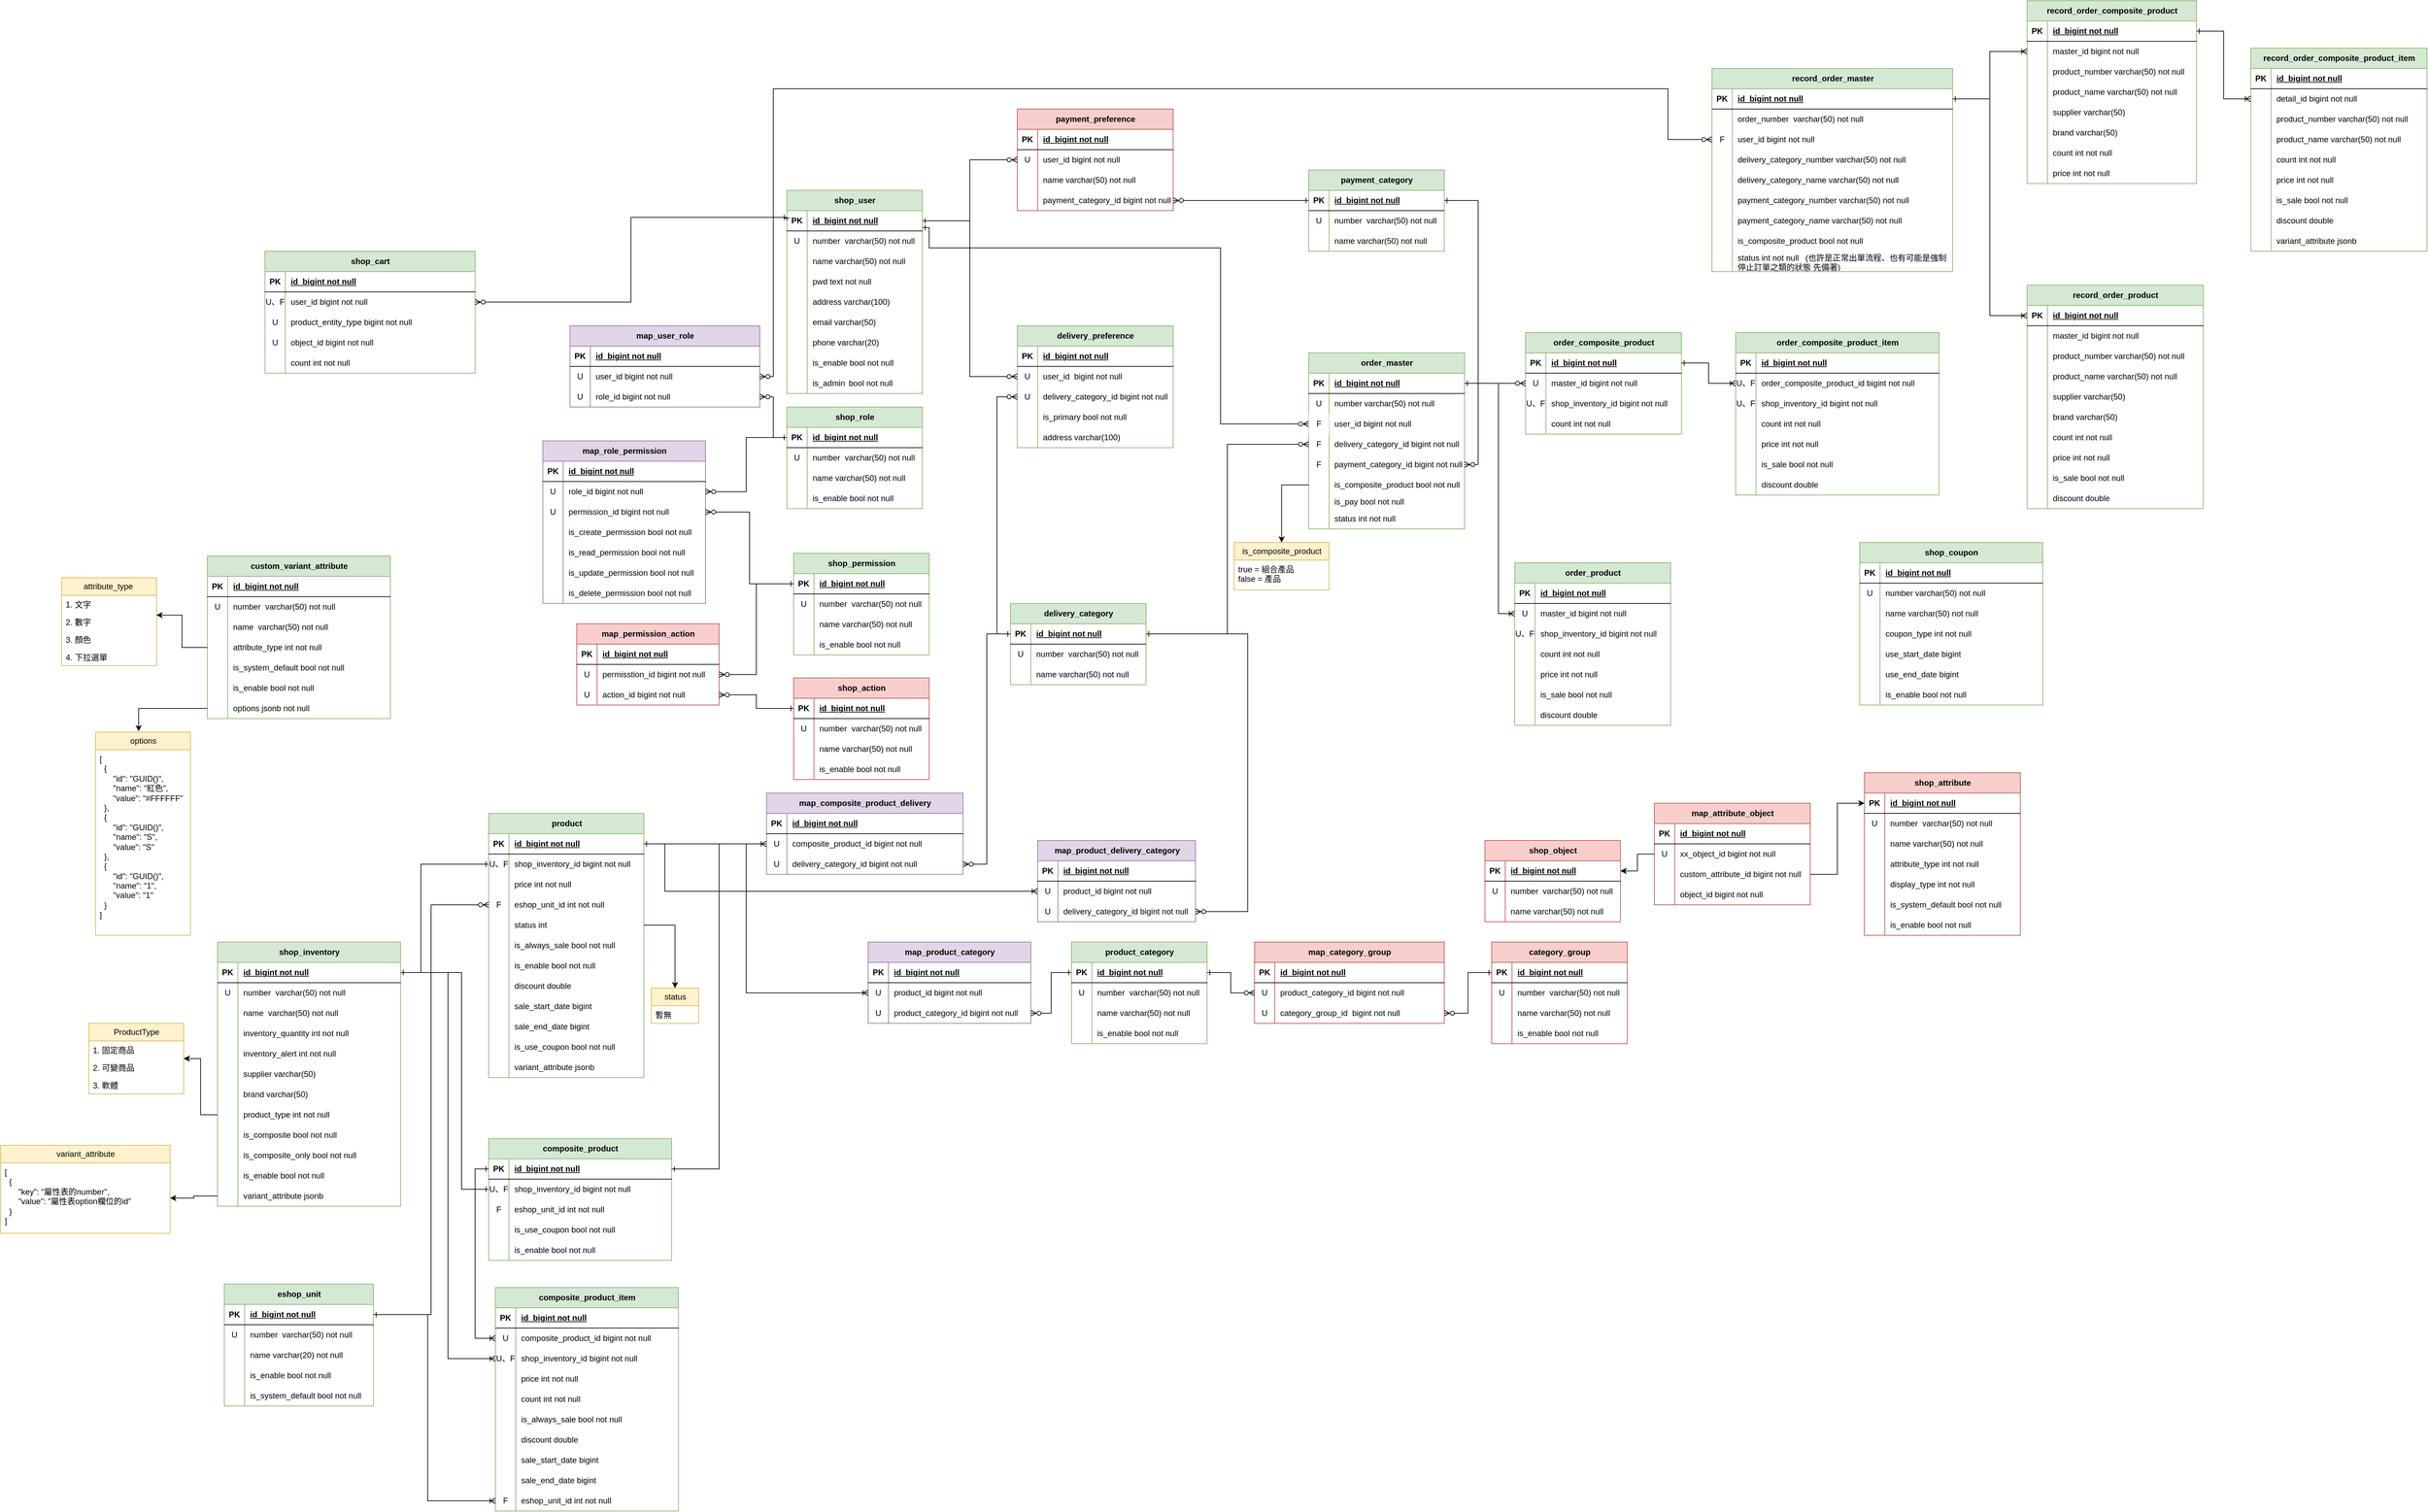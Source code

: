 <mxfile version="22.1.3" type="device">
  <diagram name="第 1 页" id="gjMrXN75KatTI1CY5GMf">
    <mxGraphModel dx="2109" dy="2860" grid="1" gridSize="10" guides="1" tooltips="1" connect="1" arrows="1" fold="1" page="1" pageScale="1" pageWidth="827" pageHeight="1169" math="0" shadow="0">
      <root>
        <mxCell id="0" />
        <mxCell id="1" parent="0" />
        <mxCell id="5NZH2VJ-4r5IN333hpWa-45" value="product_category" style="shape=table;startSize=30;container=1;collapsible=1;childLayout=tableLayout;fixedRows=1;rowLines=0;fontStyle=1;align=center;resizeLast=1;html=1;fillColor=#d5e8d4;strokeColor=#82b366;" parent="1" vertex="1">
          <mxGeometry x="770" y="-10" width="200" height="150" as="geometry" />
        </mxCell>
        <mxCell id="5NZH2VJ-4r5IN333hpWa-46" value="" style="shape=tableRow;horizontal=0;startSize=0;swimlaneHead=0;swimlaneBody=0;fillColor=none;collapsible=0;dropTarget=0;points=[[0,0.5],[1,0.5]];portConstraint=eastwest;top=0;left=0;right=0;bottom=1;" parent="5NZH2VJ-4r5IN333hpWa-45" vertex="1">
          <mxGeometry y="30" width="200" height="30" as="geometry" />
        </mxCell>
        <mxCell id="5NZH2VJ-4r5IN333hpWa-47" value="PK" style="shape=partialRectangle;connectable=0;fillColor=none;top=0;left=0;bottom=0;right=0;fontStyle=1;overflow=hidden;whiteSpace=wrap;html=1;" parent="5NZH2VJ-4r5IN333hpWa-46" vertex="1">
          <mxGeometry width="30" height="30" as="geometry">
            <mxRectangle width="30" height="30" as="alternateBounds" />
          </mxGeometry>
        </mxCell>
        <mxCell id="5NZH2VJ-4r5IN333hpWa-48" value="id&amp;nbsp; bigint not null" style="shape=partialRectangle;connectable=0;fillColor=none;top=0;left=0;bottom=0;right=0;align=left;spacingLeft=6;fontStyle=5;overflow=hidden;whiteSpace=wrap;html=1;" parent="5NZH2VJ-4r5IN333hpWa-46" vertex="1">
          <mxGeometry x="30" width="170" height="30" as="geometry">
            <mxRectangle width="170" height="30" as="alternateBounds" />
          </mxGeometry>
        </mxCell>
        <mxCell id="5NZH2VJ-4r5IN333hpWa-49" value="" style="shape=tableRow;horizontal=0;startSize=0;swimlaneHead=0;swimlaneBody=0;fillColor=none;collapsible=0;dropTarget=0;points=[[0,0.5],[1,0.5]];portConstraint=eastwest;top=0;left=0;right=0;bottom=0;" parent="5NZH2VJ-4r5IN333hpWa-45" vertex="1">
          <mxGeometry y="60" width="200" height="30" as="geometry" />
        </mxCell>
        <mxCell id="5NZH2VJ-4r5IN333hpWa-50" value="U" style="shape=partialRectangle;connectable=0;fillColor=none;top=0;left=0;bottom=0;right=0;editable=1;overflow=hidden;whiteSpace=wrap;html=1;" parent="5NZH2VJ-4r5IN333hpWa-49" vertex="1">
          <mxGeometry width="30" height="30" as="geometry">
            <mxRectangle width="30" height="30" as="alternateBounds" />
          </mxGeometry>
        </mxCell>
        <mxCell id="5NZH2VJ-4r5IN333hpWa-51" value="number&amp;nbsp; varchar(50) not null&amp;nbsp;" style="shape=partialRectangle;connectable=0;fillColor=none;top=0;left=0;bottom=0;right=0;align=left;spacingLeft=6;overflow=hidden;whiteSpace=wrap;html=1;" parent="5NZH2VJ-4r5IN333hpWa-49" vertex="1">
          <mxGeometry x="30" width="170" height="30" as="geometry">
            <mxRectangle width="170" height="30" as="alternateBounds" />
          </mxGeometry>
        </mxCell>
        <mxCell id="5NZH2VJ-4r5IN333hpWa-52" value="" style="shape=tableRow;horizontal=0;startSize=0;swimlaneHead=0;swimlaneBody=0;fillColor=none;collapsible=0;dropTarget=0;points=[[0,0.5],[1,0.5]];portConstraint=eastwest;top=0;left=0;right=0;bottom=0;" parent="5NZH2VJ-4r5IN333hpWa-45" vertex="1">
          <mxGeometry y="90" width="200" height="30" as="geometry" />
        </mxCell>
        <mxCell id="5NZH2VJ-4r5IN333hpWa-53" value="" style="shape=partialRectangle;connectable=0;fillColor=none;top=0;left=0;bottom=0;right=0;editable=1;overflow=hidden;whiteSpace=wrap;html=1;" parent="5NZH2VJ-4r5IN333hpWa-52" vertex="1">
          <mxGeometry width="30" height="30" as="geometry">
            <mxRectangle width="30" height="30" as="alternateBounds" />
          </mxGeometry>
        </mxCell>
        <mxCell id="5NZH2VJ-4r5IN333hpWa-54" value="name varchar(50) not null" style="shape=partialRectangle;connectable=0;fillColor=none;top=0;left=0;bottom=0;right=0;align=left;spacingLeft=6;overflow=hidden;whiteSpace=wrap;html=1;" parent="5NZH2VJ-4r5IN333hpWa-52" vertex="1">
          <mxGeometry x="30" width="170" height="30" as="geometry">
            <mxRectangle width="170" height="30" as="alternateBounds" />
          </mxGeometry>
        </mxCell>
        <mxCell id="5NZH2VJ-4r5IN333hpWa-61" value="" style="shape=tableRow;horizontal=0;startSize=0;swimlaneHead=0;swimlaneBody=0;fillColor=none;collapsible=0;dropTarget=0;points=[[0,0.5],[1,0.5]];portConstraint=eastwest;top=0;left=0;right=0;bottom=0;" parent="5NZH2VJ-4r5IN333hpWa-45" vertex="1">
          <mxGeometry y="120" width="200" height="30" as="geometry" />
        </mxCell>
        <mxCell id="5NZH2VJ-4r5IN333hpWa-62" value="" style="shape=partialRectangle;connectable=0;fillColor=none;top=0;left=0;bottom=0;right=0;editable=1;overflow=hidden;whiteSpace=wrap;html=1;" parent="5NZH2VJ-4r5IN333hpWa-61" vertex="1">
          <mxGeometry width="30" height="30" as="geometry">
            <mxRectangle width="30" height="30" as="alternateBounds" />
          </mxGeometry>
        </mxCell>
        <mxCell id="5NZH2VJ-4r5IN333hpWa-63" value="is_enable bool not null" style="shape=partialRectangle;connectable=0;fillColor=none;top=0;left=0;bottom=0;right=0;align=left;spacingLeft=6;overflow=hidden;whiteSpace=wrap;html=1;" parent="5NZH2VJ-4r5IN333hpWa-61" vertex="1">
          <mxGeometry x="30" width="170" height="30" as="geometry">
            <mxRectangle width="170" height="30" as="alternateBounds" />
          </mxGeometry>
        </mxCell>
        <mxCell id="5NZH2VJ-4r5IN333hpWa-67" value="map_product_category" style="shape=table;startSize=30;container=1;collapsible=1;childLayout=tableLayout;fixedRows=1;rowLines=0;fontStyle=1;align=center;resizeLast=1;html=1;fillColor=#e1d5e7;strokeColor=#9673a6;" parent="1" vertex="1">
          <mxGeometry x="470" y="-10" width="240" height="120" as="geometry" />
        </mxCell>
        <mxCell id="5NZH2VJ-4r5IN333hpWa-68" value="" style="shape=tableRow;horizontal=0;startSize=0;swimlaneHead=0;swimlaneBody=0;fillColor=none;collapsible=0;dropTarget=0;points=[[0,0.5],[1,0.5]];portConstraint=eastwest;top=0;left=0;right=0;bottom=1;" parent="5NZH2VJ-4r5IN333hpWa-67" vertex="1">
          <mxGeometry y="30" width="240" height="30" as="geometry" />
        </mxCell>
        <mxCell id="5NZH2VJ-4r5IN333hpWa-69" value="PK" style="shape=partialRectangle;connectable=0;fillColor=none;top=0;left=0;bottom=0;right=0;fontStyle=1;overflow=hidden;whiteSpace=wrap;html=1;" parent="5NZH2VJ-4r5IN333hpWa-68" vertex="1">
          <mxGeometry width="30" height="30" as="geometry">
            <mxRectangle width="30" height="30" as="alternateBounds" />
          </mxGeometry>
        </mxCell>
        <mxCell id="5NZH2VJ-4r5IN333hpWa-70" value="id&amp;nbsp; bigint not null" style="shape=partialRectangle;connectable=0;fillColor=none;top=0;left=0;bottom=0;right=0;align=left;spacingLeft=6;fontStyle=5;overflow=hidden;whiteSpace=wrap;html=1;" parent="5NZH2VJ-4r5IN333hpWa-68" vertex="1">
          <mxGeometry x="30" width="210" height="30" as="geometry">
            <mxRectangle width="210" height="30" as="alternateBounds" />
          </mxGeometry>
        </mxCell>
        <mxCell id="5NZH2VJ-4r5IN333hpWa-71" value="" style="shape=tableRow;horizontal=0;startSize=0;swimlaneHead=0;swimlaneBody=0;fillColor=none;collapsible=0;dropTarget=0;points=[[0,0.5],[1,0.5]];portConstraint=eastwest;top=0;left=0;right=0;bottom=0;" parent="5NZH2VJ-4r5IN333hpWa-67" vertex="1">
          <mxGeometry y="60" width="240" height="30" as="geometry" />
        </mxCell>
        <mxCell id="5NZH2VJ-4r5IN333hpWa-72" value="U" style="shape=partialRectangle;connectable=0;fillColor=none;top=0;left=0;bottom=0;right=0;editable=1;overflow=hidden;whiteSpace=wrap;html=1;" parent="5NZH2VJ-4r5IN333hpWa-71" vertex="1">
          <mxGeometry width="30" height="30" as="geometry">
            <mxRectangle width="30" height="30" as="alternateBounds" />
          </mxGeometry>
        </mxCell>
        <mxCell id="5NZH2VJ-4r5IN333hpWa-73" value="product_id bigint not null" style="shape=partialRectangle;connectable=0;fillColor=none;top=0;left=0;bottom=0;right=0;align=left;spacingLeft=6;overflow=hidden;whiteSpace=wrap;html=1;" parent="5NZH2VJ-4r5IN333hpWa-71" vertex="1">
          <mxGeometry x="30" width="210" height="30" as="geometry">
            <mxRectangle width="210" height="30" as="alternateBounds" />
          </mxGeometry>
        </mxCell>
        <mxCell id="5NZH2VJ-4r5IN333hpWa-74" value="" style="shape=tableRow;horizontal=0;startSize=0;swimlaneHead=0;swimlaneBody=0;fillColor=none;collapsible=0;dropTarget=0;points=[[0,0.5],[1,0.5]];portConstraint=eastwest;top=0;left=0;right=0;bottom=0;" parent="5NZH2VJ-4r5IN333hpWa-67" vertex="1">
          <mxGeometry y="90" width="240" height="30" as="geometry" />
        </mxCell>
        <mxCell id="5NZH2VJ-4r5IN333hpWa-75" value="U" style="shape=partialRectangle;connectable=0;fillColor=none;top=0;left=0;bottom=0;right=0;editable=1;overflow=hidden;whiteSpace=wrap;html=1;" parent="5NZH2VJ-4r5IN333hpWa-74" vertex="1">
          <mxGeometry width="30" height="30" as="geometry">
            <mxRectangle width="30" height="30" as="alternateBounds" />
          </mxGeometry>
        </mxCell>
        <mxCell id="5NZH2VJ-4r5IN333hpWa-76" value="product_category_id bigint not null" style="shape=partialRectangle;connectable=0;fillColor=none;top=0;left=0;bottom=0;right=0;align=left;spacingLeft=6;overflow=hidden;whiteSpace=wrap;html=1;" parent="5NZH2VJ-4r5IN333hpWa-74" vertex="1">
          <mxGeometry x="30" width="210" height="30" as="geometry">
            <mxRectangle width="210" height="30" as="alternateBounds" />
          </mxGeometry>
        </mxCell>
        <mxCell id="5NZH2VJ-4r5IN333hpWa-84" style="edgeStyle=orthogonalEdgeStyle;rounded=0;orthogonalLoop=1;jettySize=auto;html=1;entryX=1;entryY=0.5;entryDx=0;entryDy=0;startArrow=ERone;startFill=0;endArrow=ERzeroToMany;endFill=0;" parent="1" source="5NZH2VJ-4r5IN333hpWa-46" target="5NZH2VJ-4r5IN333hpWa-74" edge="1">
          <mxGeometry relative="1" as="geometry" />
        </mxCell>
        <mxCell id="5NZH2VJ-4r5IN333hpWa-85" value="shop_object" style="shape=table;startSize=30;container=1;collapsible=1;childLayout=tableLayout;fixedRows=1;rowLines=0;fontStyle=1;align=center;resizeLast=1;html=1;fillColor=#f8cecc;strokeColor=#b85450;" parent="1" vertex="1">
          <mxGeometry x="1380" y="-160" width="200" height="120" as="geometry">
            <mxRectangle x="1170" y="-320" width="110" height="30" as="alternateBounds" />
          </mxGeometry>
        </mxCell>
        <mxCell id="5NZH2VJ-4r5IN333hpWa-86" value="" style="shape=tableRow;horizontal=0;startSize=0;swimlaneHead=0;swimlaneBody=0;fillColor=none;collapsible=0;dropTarget=0;points=[[0,0.5],[1,0.5]];portConstraint=eastwest;top=0;left=0;right=0;bottom=1;" parent="5NZH2VJ-4r5IN333hpWa-85" vertex="1">
          <mxGeometry y="30" width="200" height="30" as="geometry" />
        </mxCell>
        <mxCell id="5NZH2VJ-4r5IN333hpWa-87" value="PK" style="shape=partialRectangle;connectable=0;fillColor=none;top=0;left=0;bottom=0;right=0;fontStyle=1;overflow=hidden;whiteSpace=wrap;html=1;" parent="5NZH2VJ-4r5IN333hpWa-86" vertex="1">
          <mxGeometry width="30" height="30" as="geometry">
            <mxRectangle width="30" height="30" as="alternateBounds" />
          </mxGeometry>
        </mxCell>
        <mxCell id="5NZH2VJ-4r5IN333hpWa-88" value="id&amp;nbsp; bigint not null" style="shape=partialRectangle;connectable=0;fillColor=none;top=0;left=0;bottom=0;right=0;align=left;spacingLeft=6;fontStyle=5;overflow=hidden;whiteSpace=wrap;html=1;" parent="5NZH2VJ-4r5IN333hpWa-86" vertex="1">
          <mxGeometry x="30" width="170" height="30" as="geometry">
            <mxRectangle width="170" height="30" as="alternateBounds" />
          </mxGeometry>
        </mxCell>
        <mxCell id="5NZH2VJ-4r5IN333hpWa-89" value="" style="shape=tableRow;horizontal=0;startSize=0;swimlaneHead=0;swimlaneBody=0;fillColor=none;collapsible=0;dropTarget=0;points=[[0,0.5],[1,0.5]];portConstraint=eastwest;top=0;left=0;right=0;bottom=0;" parent="5NZH2VJ-4r5IN333hpWa-85" vertex="1">
          <mxGeometry y="60" width="200" height="30" as="geometry" />
        </mxCell>
        <mxCell id="5NZH2VJ-4r5IN333hpWa-90" value="U" style="shape=partialRectangle;connectable=0;fillColor=none;top=0;left=0;bottom=0;right=0;editable=1;overflow=hidden;whiteSpace=wrap;html=1;" parent="5NZH2VJ-4r5IN333hpWa-89" vertex="1">
          <mxGeometry width="30" height="30" as="geometry">
            <mxRectangle width="30" height="30" as="alternateBounds" />
          </mxGeometry>
        </mxCell>
        <mxCell id="5NZH2VJ-4r5IN333hpWa-91" value="number&amp;nbsp; varchar(50) not null&amp;nbsp;" style="shape=partialRectangle;connectable=0;fillColor=none;top=0;left=0;bottom=0;right=0;align=left;spacingLeft=6;overflow=hidden;whiteSpace=wrap;html=1;" parent="5NZH2VJ-4r5IN333hpWa-89" vertex="1">
          <mxGeometry x="30" width="170" height="30" as="geometry">
            <mxRectangle width="170" height="30" as="alternateBounds" />
          </mxGeometry>
        </mxCell>
        <mxCell id="5NZH2VJ-4r5IN333hpWa-92" value="" style="shape=tableRow;horizontal=0;startSize=0;swimlaneHead=0;swimlaneBody=0;fillColor=none;collapsible=0;dropTarget=0;points=[[0,0.5],[1,0.5]];portConstraint=eastwest;top=0;left=0;right=0;bottom=0;" parent="5NZH2VJ-4r5IN333hpWa-85" vertex="1">
          <mxGeometry y="90" width="200" height="30" as="geometry" />
        </mxCell>
        <mxCell id="5NZH2VJ-4r5IN333hpWa-93" value="" style="shape=partialRectangle;connectable=0;fillColor=none;top=0;left=0;bottom=0;right=0;editable=1;overflow=hidden;whiteSpace=wrap;html=1;" parent="5NZH2VJ-4r5IN333hpWa-92" vertex="1">
          <mxGeometry width="30" height="30" as="geometry">
            <mxRectangle width="30" height="30" as="alternateBounds" />
          </mxGeometry>
        </mxCell>
        <mxCell id="5NZH2VJ-4r5IN333hpWa-94" value="name varchar(50) not null" style="shape=partialRectangle;connectable=0;fillColor=none;top=0;left=0;bottom=0;right=0;align=left;spacingLeft=6;overflow=hidden;whiteSpace=wrap;html=1;" parent="5NZH2VJ-4r5IN333hpWa-92" vertex="1">
          <mxGeometry x="30" width="170" height="30" as="geometry">
            <mxRectangle width="170" height="30" as="alternateBounds" />
          </mxGeometry>
        </mxCell>
        <mxCell id="5NZH2VJ-4r5IN333hpWa-104" value="shop_attribute" style="shape=table;startSize=30;container=1;collapsible=1;childLayout=tableLayout;fixedRows=1;rowLines=0;fontStyle=1;align=center;resizeLast=1;html=1;fillColor=#f8cecc;strokeColor=#b85450;" parent="1" vertex="1">
          <mxGeometry x="1940" y="-260" width="230" height="240" as="geometry" />
        </mxCell>
        <mxCell id="5NZH2VJ-4r5IN333hpWa-105" value="" style="shape=tableRow;horizontal=0;startSize=0;swimlaneHead=0;swimlaneBody=0;fillColor=none;collapsible=0;dropTarget=0;points=[[0,0.5],[1,0.5]];portConstraint=eastwest;top=0;left=0;right=0;bottom=1;" parent="5NZH2VJ-4r5IN333hpWa-104" vertex="1">
          <mxGeometry y="30" width="230" height="30" as="geometry" />
        </mxCell>
        <mxCell id="5NZH2VJ-4r5IN333hpWa-106" value="PK" style="shape=partialRectangle;connectable=0;fillColor=none;top=0;left=0;bottom=0;right=0;fontStyle=1;overflow=hidden;whiteSpace=wrap;html=1;" parent="5NZH2VJ-4r5IN333hpWa-105" vertex="1">
          <mxGeometry width="30" height="30" as="geometry">
            <mxRectangle width="30" height="30" as="alternateBounds" />
          </mxGeometry>
        </mxCell>
        <mxCell id="5NZH2VJ-4r5IN333hpWa-107" value="id&amp;nbsp; bigint not null" style="shape=partialRectangle;connectable=0;fillColor=none;top=0;left=0;bottom=0;right=0;align=left;spacingLeft=6;fontStyle=5;overflow=hidden;whiteSpace=wrap;html=1;" parent="5NZH2VJ-4r5IN333hpWa-105" vertex="1">
          <mxGeometry x="30" width="200" height="30" as="geometry">
            <mxRectangle width="200" height="30" as="alternateBounds" />
          </mxGeometry>
        </mxCell>
        <mxCell id="5NZH2VJ-4r5IN333hpWa-108" value="" style="shape=tableRow;horizontal=0;startSize=0;swimlaneHead=0;swimlaneBody=0;fillColor=none;collapsible=0;dropTarget=0;points=[[0,0.5],[1,0.5]];portConstraint=eastwest;top=0;left=0;right=0;bottom=0;" parent="5NZH2VJ-4r5IN333hpWa-104" vertex="1">
          <mxGeometry y="60" width="230" height="30" as="geometry" />
        </mxCell>
        <mxCell id="5NZH2VJ-4r5IN333hpWa-109" value="U" style="shape=partialRectangle;connectable=0;fillColor=none;top=0;left=0;bottom=0;right=0;editable=1;overflow=hidden;whiteSpace=wrap;html=1;" parent="5NZH2VJ-4r5IN333hpWa-108" vertex="1">
          <mxGeometry width="30" height="30" as="geometry">
            <mxRectangle width="30" height="30" as="alternateBounds" />
          </mxGeometry>
        </mxCell>
        <mxCell id="5NZH2VJ-4r5IN333hpWa-110" value="number&amp;nbsp; varchar(50) not null&amp;nbsp;" style="shape=partialRectangle;connectable=0;fillColor=none;top=0;left=0;bottom=0;right=0;align=left;spacingLeft=6;overflow=hidden;whiteSpace=wrap;html=1;" parent="5NZH2VJ-4r5IN333hpWa-108" vertex="1">
          <mxGeometry x="30" width="200" height="30" as="geometry">
            <mxRectangle width="200" height="30" as="alternateBounds" />
          </mxGeometry>
        </mxCell>
        <mxCell id="5NZH2VJ-4r5IN333hpWa-111" value="" style="shape=tableRow;horizontal=0;startSize=0;swimlaneHead=0;swimlaneBody=0;fillColor=none;collapsible=0;dropTarget=0;points=[[0,0.5],[1,0.5]];portConstraint=eastwest;top=0;left=0;right=0;bottom=0;" parent="5NZH2VJ-4r5IN333hpWa-104" vertex="1">
          <mxGeometry y="90" width="230" height="30" as="geometry" />
        </mxCell>
        <mxCell id="5NZH2VJ-4r5IN333hpWa-112" value="" style="shape=partialRectangle;connectable=0;fillColor=none;top=0;left=0;bottom=0;right=0;editable=1;overflow=hidden;whiteSpace=wrap;html=1;" parent="5NZH2VJ-4r5IN333hpWa-111" vertex="1">
          <mxGeometry width="30" height="30" as="geometry">
            <mxRectangle width="30" height="30" as="alternateBounds" />
          </mxGeometry>
        </mxCell>
        <mxCell id="5NZH2VJ-4r5IN333hpWa-113" value="name varchar(50) not null" style="shape=partialRectangle;connectable=0;fillColor=none;top=0;left=0;bottom=0;right=0;align=left;spacingLeft=6;overflow=hidden;whiteSpace=wrap;html=1;" parent="5NZH2VJ-4r5IN333hpWa-111" vertex="1">
          <mxGeometry x="30" width="200" height="30" as="geometry">
            <mxRectangle width="200" height="30" as="alternateBounds" />
          </mxGeometry>
        </mxCell>
        <mxCell id="5NZH2VJ-4r5IN333hpWa-117" value="" style="shape=tableRow;horizontal=0;startSize=0;swimlaneHead=0;swimlaneBody=0;fillColor=none;collapsible=0;dropTarget=0;points=[[0,0.5],[1,0.5]];portConstraint=eastwest;top=0;left=0;right=0;bottom=0;" parent="5NZH2VJ-4r5IN333hpWa-104" vertex="1">
          <mxGeometry y="120" width="230" height="30" as="geometry" />
        </mxCell>
        <mxCell id="5NZH2VJ-4r5IN333hpWa-118" value="" style="shape=partialRectangle;connectable=0;fillColor=none;top=0;left=0;bottom=0;right=0;editable=1;overflow=hidden;whiteSpace=wrap;html=1;" parent="5NZH2VJ-4r5IN333hpWa-117" vertex="1">
          <mxGeometry width="30" height="30" as="geometry">
            <mxRectangle width="30" height="30" as="alternateBounds" />
          </mxGeometry>
        </mxCell>
        <mxCell id="5NZH2VJ-4r5IN333hpWa-119" value="attribute_type int not null" style="shape=partialRectangle;connectable=0;fillColor=none;top=0;left=0;bottom=0;right=0;align=left;spacingLeft=6;overflow=hidden;whiteSpace=wrap;html=1;" parent="5NZH2VJ-4r5IN333hpWa-117" vertex="1">
          <mxGeometry x="30" width="200" height="30" as="geometry">
            <mxRectangle width="200" height="30" as="alternateBounds" />
          </mxGeometry>
        </mxCell>
        <mxCell id="5NZH2VJ-4r5IN333hpWa-120" value="" style="shape=tableRow;horizontal=0;startSize=0;swimlaneHead=0;swimlaneBody=0;fillColor=none;collapsible=0;dropTarget=0;points=[[0,0.5],[1,0.5]];portConstraint=eastwest;top=0;left=0;right=0;bottom=0;" parent="5NZH2VJ-4r5IN333hpWa-104" vertex="1">
          <mxGeometry y="150" width="230" height="30" as="geometry" />
        </mxCell>
        <mxCell id="5NZH2VJ-4r5IN333hpWa-121" value="" style="shape=partialRectangle;connectable=0;fillColor=none;top=0;left=0;bottom=0;right=0;editable=1;overflow=hidden;whiteSpace=wrap;html=1;" parent="5NZH2VJ-4r5IN333hpWa-120" vertex="1">
          <mxGeometry width="30" height="30" as="geometry">
            <mxRectangle width="30" height="30" as="alternateBounds" />
          </mxGeometry>
        </mxCell>
        <mxCell id="5NZH2VJ-4r5IN333hpWa-122" value="display_type int not null" style="shape=partialRectangle;connectable=0;fillColor=none;top=0;left=0;bottom=0;right=0;align=left;spacingLeft=6;overflow=hidden;whiteSpace=wrap;html=1;" parent="5NZH2VJ-4r5IN333hpWa-120" vertex="1">
          <mxGeometry x="30" width="200" height="30" as="geometry">
            <mxRectangle width="200" height="30" as="alternateBounds" />
          </mxGeometry>
        </mxCell>
        <mxCell id="zDQE8Z6X0ZonQTaWDgRR-70" value="" style="shape=tableRow;horizontal=0;startSize=0;swimlaneHead=0;swimlaneBody=0;fillColor=none;collapsible=0;dropTarget=0;points=[[0,0.5],[1,0.5]];portConstraint=eastwest;top=0;left=0;right=0;bottom=0;" parent="5NZH2VJ-4r5IN333hpWa-104" vertex="1">
          <mxGeometry y="180" width="230" height="30" as="geometry" />
        </mxCell>
        <mxCell id="zDQE8Z6X0ZonQTaWDgRR-71" value="" style="shape=partialRectangle;connectable=0;fillColor=none;top=0;left=0;bottom=0;right=0;editable=1;overflow=hidden;whiteSpace=wrap;html=1;" parent="zDQE8Z6X0ZonQTaWDgRR-70" vertex="1">
          <mxGeometry width="30" height="30" as="geometry">
            <mxRectangle width="30" height="30" as="alternateBounds" />
          </mxGeometry>
        </mxCell>
        <mxCell id="zDQE8Z6X0ZonQTaWDgRR-72" value="is_system_default bool not null" style="shape=partialRectangle;connectable=0;fillColor=none;top=0;left=0;bottom=0;right=0;align=left;spacingLeft=6;overflow=hidden;whiteSpace=wrap;html=1;" parent="zDQE8Z6X0ZonQTaWDgRR-70" vertex="1">
          <mxGeometry x="30" width="200" height="30" as="geometry">
            <mxRectangle width="200" height="30" as="alternateBounds" />
          </mxGeometry>
        </mxCell>
        <mxCell id="5NZH2VJ-4r5IN333hpWa-114" value="" style="shape=tableRow;horizontal=0;startSize=0;swimlaneHead=0;swimlaneBody=0;fillColor=none;collapsible=0;dropTarget=0;points=[[0,0.5],[1,0.5]];portConstraint=eastwest;top=0;left=0;right=0;bottom=0;" parent="5NZH2VJ-4r5IN333hpWa-104" vertex="1">
          <mxGeometry y="210" width="230" height="30" as="geometry" />
        </mxCell>
        <mxCell id="5NZH2VJ-4r5IN333hpWa-115" value="" style="shape=partialRectangle;connectable=0;fillColor=none;top=0;left=0;bottom=0;right=0;editable=1;overflow=hidden;whiteSpace=wrap;html=1;" parent="5NZH2VJ-4r5IN333hpWa-114" vertex="1">
          <mxGeometry width="30" height="30" as="geometry">
            <mxRectangle width="30" height="30" as="alternateBounds" />
          </mxGeometry>
        </mxCell>
        <mxCell id="5NZH2VJ-4r5IN333hpWa-116" value="is_enable bool not null" style="shape=partialRectangle;connectable=0;fillColor=none;top=0;left=0;bottom=0;right=0;align=left;spacingLeft=6;overflow=hidden;whiteSpace=wrap;html=1;" parent="5NZH2VJ-4r5IN333hpWa-114" vertex="1">
          <mxGeometry x="30" width="200" height="30" as="geometry">
            <mxRectangle width="200" height="30" as="alternateBounds" />
          </mxGeometry>
        </mxCell>
        <mxCell id="5NZH2VJ-4r5IN333hpWa-123" value="map_attribute_object" style="shape=table;startSize=30;container=1;collapsible=1;childLayout=tableLayout;fixedRows=1;rowLines=0;fontStyle=1;align=center;resizeLast=1;html=1;fillColor=#f8cecc;strokeColor=#b85450;" parent="1" vertex="1">
          <mxGeometry x="1630" y="-215" width="230" height="150" as="geometry" />
        </mxCell>
        <mxCell id="5NZH2VJ-4r5IN333hpWa-124" value="" style="shape=tableRow;horizontal=0;startSize=0;swimlaneHead=0;swimlaneBody=0;fillColor=none;collapsible=0;dropTarget=0;points=[[0,0.5],[1,0.5]];portConstraint=eastwest;top=0;left=0;right=0;bottom=1;" parent="5NZH2VJ-4r5IN333hpWa-123" vertex="1">
          <mxGeometry y="30" width="230" height="30" as="geometry" />
        </mxCell>
        <mxCell id="5NZH2VJ-4r5IN333hpWa-125" value="PK" style="shape=partialRectangle;connectable=0;fillColor=none;top=0;left=0;bottom=0;right=0;fontStyle=1;overflow=hidden;whiteSpace=wrap;html=1;" parent="5NZH2VJ-4r5IN333hpWa-124" vertex="1">
          <mxGeometry width="30" height="30" as="geometry">
            <mxRectangle width="30" height="30" as="alternateBounds" />
          </mxGeometry>
        </mxCell>
        <mxCell id="5NZH2VJ-4r5IN333hpWa-126" value="id&amp;nbsp; bigint not null" style="shape=partialRectangle;connectable=0;fillColor=none;top=0;left=0;bottom=0;right=0;align=left;spacingLeft=6;fontStyle=5;overflow=hidden;whiteSpace=wrap;html=1;" parent="5NZH2VJ-4r5IN333hpWa-124" vertex="1">
          <mxGeometry x="30" width="200" height="30" as="geometry">
            <mxRectangle width="200" height="30" as="alternateBounds" />
          </mxGeometry>
        </mxCell>
        <mxCell id="5NZH2VJ-4r5IN333hpWa-127" value="" style="shape=tableRow;horizontal=0;startSize=0;swimlaneHead=0;swimlaneBody=0;fillColor=none;collapsible=0;dropTarget=0;points=[[0,0.5],[1,0.5]];portConstraint=eastwest;top=0;left=0;right=0;bottom=0;" parent="5NZH2VJ-4r5IN333hpWa-123" vertex="1">
          <mxGeometry y="60" width="230" height="30" as="geometry" />
        </mxCell>
        <mxCell id="5NZH2VJ-4r5IN333hpWa-128" value="U" style="shape=partialRectangle;connectable=0;fillColor=none;top=0;left=0;bottom=0;right=0;editable=1;overflow=hidden;whiteSpace=wrap;html=1;" parent="5NZH2VJ-4r5IN333hpWa-127" vertex="1">
          <mxGeometry width="30" height="30" as="geometry">
            <mxRectangle width="30" height="30" as="alternateBounds" />
          </mxGeometry>
        </mxCell>
        <mxCell id="5NZH2VJ-4r5IN333hpWa-129" value="xx_object_id bigint not null&amp;nbsp;" style="shape=partialRectangle;connectable=0;fillColor=none;top=0;left=0;bottom=0;right=0;align=left;spacingLeft=6;overflow=hidden;whiteSpace=wrap;html=1;" parent="5NZH2VJ-4r5IN333hpWa-127" vertex="1">
          <mxGeometry x="30" width="200" height="30" as="geometry">
            <mxRectangle width="200" height="30" as="alternateBounds" />
          </mxGeometry>
        </mxCell>
        <mxCell id="5NZH2VJ-4r5IN333hpWa-130" value="" style="shape=tableRow;horizontal=0;startSize=0;swimlaneHead=0;swimlaneBody=0;fillColor=none;collapsible=0;dropTarget=0;points=[[0,0.5],[1,0.5]];portConstraint=eastwest;top=0;left=0;right=0;bottom=0;" parent="5NZH2VJ-4r5IN333hpWa-123" vertex="1">
          <mxGeometry y="90" width="230" height="30" as="geometry" />
        </mxCell>
        <mxCell id="5NZH2VJ-4r5IN333hpWa-131" value="" style="shape=partialRectangle;connectable=0;fillColor=none;top=0;left=0;bottom=0;right=0;editable=1;overflow=hidden;whiteSpace=wrap;html=1;" parent="5NZH2VJ-4r5IN333hpWa-130" vertex="1">
          <mxGeometry width="30" height="30" as="geometry">
            <mxRectangle width="30" height="30" as="alternateBounds" />
          </mxGeometry>
        </mxCell>
        <mxCell id="5NZH2VJ-4r5IN333hpWa-132" value="custom_attribute_id bigint not null" style="shape=partialRectangle;connectable=0;fillColor=none;top=0;left=0;bottom=0;right=0;align=left;spacingLeft=6;overflow=hidden;whiteSpace=wrap;html=1;" parent="5NZH2VJ-4r5IN333hpWa-130" vertex="1">
          <mxGeometry x="30" width="200" height="30" as="geometry">
            <mxRectangle width="200" height="30" as="alternateBounds" />
          </mxGeometry>
        </mxCell>
        <mxCell id="5NZH2VJ-4r5IN333hpWa-133" value="" style="shape=tableRow;horizontal=0;startSize=0;swimlaneHead=0;swimlaneBody=0;fillColor=none;collapsible=0;dropTarget=0;points=[[0,0.5],[1,0.5]];portConstraint=eastwest;top=0;left=0;right=0;bottom=0;" parent="5NZH2VJ-4r5IN333hpWa-123" vertex="1">
          <mxGeometry y="120" width="230" height="30" as="geometry" />
        </mxCell>
        <mxCell id="5NZH2VJ-4r5IN333hpWa-134" value="" style="shape=partialRectangle;connectable=0;fillColor=none;top=0;left=0;bottom=0;right=0;editable=1;overflow=hidden;whiteSpace=wrap;html=1;" parent="5NZH2VJ-4r5IN333hpWa-133" vertex="1">
          <mxGeometry width="30" height="30" as="geometry">
            <mxRectangle width="30" height="30" as="alternateBounds" />
          </mxGeometry>
        </mxCell>
        <mxCell id="5NZH2VJ-4r5IN333hpWa-135" value="object_id bigint not null" style="shape=partialRectangle;connectable=0;fillColor=none;top=0;left=0;bottom=0;right=0;align=left;spacingLeft=6;overflow=hidden;whiteSpace=wrap;html=1;" parent="5NZH2VJ-4r5IN333hpWa-133" vertex="1">
          <mxGeometry x="30" width="200" height="30" as="geometry">
            <mxRectangle width="200" height="30" as="alternateBounds" />
          </mxGeometry>
        </mxCell>
        <mxCell id="5NZH2VJ-4r5IN333hpWa-142" style="edgeStyle=orthogonalEdgeStyle;rounded=0;orthogonalLoop=1;jettySize=auto;html=1;entryX=0;entryY=0.5;entryDx=0;entryDy=0;" parent="1" source="5NZH2VJ-4r5IN333hpWa-130" target="5NZH2VJ-4r5IN333hpWa-105" edge="1">
          <mxGeometry relative="1" as="geometry" />
        </mxCell>
        <mxCell id="5NZH2VJ-4r5IN333hpWa-143" style="edgeStyle=orthogonalEdgeStyle;rounded=0;orthogonalLoop=1;jettySize=auto;html=1;entryX=1;entryY=0.5;entryDx=0;entryDy=0;" parent="1" source="5NZH2VJ-4r5IN333hpWa-127" target="5NZH2VJ-4r5IN333hpWa-86" edge="1">
          <mxGeometry relative="1" as="geometry">
            <mxPoint x="1370" y="-255" as="targetPoint" />
          </mxGeometry>
        </mxCell>
        <mxCell id="5NZH2VJ-4r5IN333hpWa-144" value="category_group" style="shape=table;startSize=30;container=1;collapsible=1;childLayout=tableLayout;fixedRows=1;rowLines=0;fontStyle=1;align=center;resizeLast=1;html=1;fillColor=#f8cecc;strokeColor=#b85450;" parent="1" vertex="1">
          <mxGeometry x="1390" y="-10" width="200" height="150" as="geometry" />
        </mxCell>
        <mxCell id="5NZH2VJ-4r5IN333hpWa-145" value="" style="shape=tableRow;horizontal=0;startSize=0;swimlaneHead=0;swimlaneBody=0;fillColor=none;collapsible=0;dropTarget=0;points=[[0,0.5],[1,0.5]];portConstraint=eastwest;top=0;left=0;right=0;bottom=1;" parent="5NZH2VJ-4r5IN333hpWa-144" vertex="1">
          <mxGeometry y="30" width="200" height="30" as="geometry" />
        </mxCell>
        <mxCell id="5NZH2VJ-4r5IN333hpWa-146" value="PK" style="shape=partialRectangle;connectable=0;fillColor=none;top=0;left=0;bottom=0;right=0;fontStyle=1;overflow=hidden;whiteSpace=wrap;html=1;" parent="5NZH2VJ-4r5IN333hpWa-145" vertex="1">
          <mxGeometry width="30" height="30" as="geometry">
            <mxRectangle width="30" height="30" as="alternateBounds" />
          </mxGeometry>
        </mxCell>
        <mxCell id="5NZH2VJ-4r5IN333hpWa-147" value="id&amp;nbsp; bigint not null" style="shape=partialRectangle;connectable=0;fillColor=none;top=0;left=0;bottom=0;right=0;align=left;spacingLeft=6;fontStyle=5;overflow=hidden;whiteSpace=wrap;html=1;" parent="5NZH2VJ-4r5IN333hpWa-145" vertex="1">
          <mxGeometry x="30" width="170" height="30" as="geometry">
            <mxRectangle width="170" height="30" as="alternateBounds" />
          </mxGeometry>
        </mxCell>
        <mxCell id="5NZH2VJ-4r5IN333hpWa-148" value="" style="shape=tableRow;horizontal=0;startSize=0;swimlaneHead=0;swimlaneBody=0;fillColor=none;collapsible=0;dropTarget=0;points=[[0,0.5],[1,0.5]];portConstraint=eastwest;top=0;left=0;right=0;bottom=0;" parent="5NZH2VJ-4r5IN333hpWa-144" vertex="1">
          <mxGeometry y="60" width="200" height="30" as="geometry" />
        </mxCell>
        <mxCell id="5NZH2VJ-4r5IN333hpWa-149" value="U" style="shape=partialRectangle;connectable=0;fillColor=none;top=0;left=0;bottom=0;right=0;editable=1;overflow=hidden;whiteSpace=wrap;html=1;" parent="5NZH2VJ-4r5IN333hpWa-148" vertex="1">
          <mxGeometry width="30" height="30" as="geometry">
            <mxRectangle width="30" height="30" as="alternateBounds" />
          </mxGeometry>
        </mxCell>
        <mxCell id="5NZH2VJ-4r5IN333hpWa-150" value="number&amp;nbsp; varchar(50) not null&amp;nbsp;" style="shape=partialRectangle;connectable=0;fillColor=none;top=0;left=0;bottom=0;right=0;align=left;spacingLeft=6;overflow=hidden;whiteSpace=wrap;html=1;" parent="5NZH2VJ-4r5IN333hpWa-148" vertex="1">
          <mxGeometry x="30" width="170" height="30" as="geometry">
            <mxRectangle width="170" height="30" as="alternateBounds" />
          </mxGeometry>
        </mxCell>
        <mxCell id="5NZH2VJ-4r5IN333hpWa-151" value="" style="shape=tableRow;horizontal=0;startSize=0;swimlaneHead=0;swimlaneBody=0;fillColor=none;collapsible=0;dropTarget=0;points=[[0,0.5],[1,0.5]];portConstraint=eastwest;top=0;left=0;right=0;bottom=0;" parent="5NZH2VJ-4r5IN333hpWa-144" vertex="1">
          <mxGeometry y="90" width="200" height="30" as="geometry" />
        </mxCell>
        <mxCell id="5NZH2VJ-4r5IN333hpWa-152" value="" style="shape=partialRectangle;connectable=0;fillColor=none;top=0;left=0;bottom=0;right=0;editable=1;overflow=hidden;whiteSpace=wrap;html=1;" parent="5NZH2VJ-4r5IN333hpWa-151" vertex="1">
          <mxGeometry width="30" height="30" as="geometry">
            <mxRectangle width="30" height="30" as="alternateBounds" />
          </mxGeometry>
        </mxCell>
        <mxCell id="5NZH2VJ-4r5IN333hpWa-153" value="name varchar(50) not null" style="shape=partialRectangle;connectable=0;fillColor=none;top=0;left=0;bottom=0;right=0;align=left;spacingLeft=6;overflow=hidden;whiteSpace=wrap;html=1;" parent="5NZH2VJ-4r5IN333hpWa-151" vertex="1">
          <mxGeometry x="30" width="170" height="30" as="geometry">
            <mxRectangle width="170" height="30" as="alternateBounds" />
          </mxGeometry>
        </mxCell>
        <mxCell id="5NZH2VJ-4r5IN333hpWa-154" value="" style="shape=tableRow;horizontal=0;startSize=0;swimlaneHead=0;swimlaneBody=0;fillColor=none;collapsible=0;dropTarget=0;points=[[0,0.5],[1,0.5]];portConstraint=eastwest;top=0;left=0;right=0;bottom=0;" parent="5NZH2VJ-4r5IN333hpWa-144" vertex="1">
          <mxGeometry y="120" width="200" height="30" as="geometry" />
        </mxCell>
        <mxCell id="5NZH2VJ-4r5IN333hpWa-155" value="" style="shape=partialRectangle;connectable=0;fillColor=none;top=0;left=0;bottom=0;right=0;editable=1;overflow=hidden;whiteSpace=wrap;html=1;" parent="5NZH2VJ-4r5IN333hpWa-154" vertex="1">
          <mxGeometry width="30" height="30" as="geometry">
            <mxRectangle width="30" height="30" as="alternateBounds" />
          </mxGeometry>
        </mxCell>
        <mxCell id="5NZH2VJ-4r5IN333hpWa-156" value="is_enable bool not null" style="shape=partialRectangle;connectable=0;fillColor=none;top=0;left=0;bottom=0;right=0;align=left;spacingLeft=6;overflow=hidden;whiteSpace=wrap;html=1;" parent="5NZH2VJ-4r5IN333hpWa-154" vertex="1">
          <mxGeometry x="30" width="170" height="30" as="geometry">
            <mxRectangle width="170" height="30" as="alternateBounds" />
          </mxGeometry>
        </mxCell>
        <mxCell id="5NZH2VJ-4r5IN333hpWa-160" value="map_category_group" style="shape=table;startSize=30;container=1;collapsible=1;childLayout=tableLayout;fixedRows=1;rowLines=0;fontStyle=1;align=center;resizeLast=1;html=1;fillColor=#f8cecc;strokeColor=#b85450;" parent="1" vertex="1">
          <mxGeometry x="1040" y="-10" width="280" height="120" as="geometry" />
        </mxCell>
        <mxCell id="5NZH2VJ-4r5IN333hpWa-161" value="" style="shape=tableRow;horizontal=0;startSize=0;swimlaneHead=0;swimlaneBody=0;fillColor=none;collapsible=0;dropTarget=0;points=[[0,0.5],[1,0.5]];portConstraint=eastwest;top=0;left=0;right=0;bottom=1;" parent="5NZH2VJ-4r5IN333hpWa-160" vertex="1">
          <mxGeometry y="30" width="280" height="30" as="geometry" />
        </mxCell>
        <mxCell id="5NZH2VJ-4r5IN333hpWa-162" value="PK" style="shape=partialRectangle;connectable=0;fillColor=none;top=0;left=0;bottom=0;right=0;fontStyle=1;overflow=hidden;whiteSpace=wrap;html=1;" parent="5NZH2VJ-4r5IN333hpWa-161" vertex="1">
          <mxGeometry width="30" height="30" as="geometry">
            <mxRectangle width="30" height="30" as="alternateBounds" />
          </mxGeometry>
        </mxCell>
        <mxCell id="5NZH2VJ-4r5IN333hpWa-163" value="id&amp;nbsp; bigint not null" style="shape=partialRectangle;connectable=0;fillColor=none;top=0;left=0;bottom=0;right=0;align=left;spacingLeft=6;fontStyle=5;overflow=hidden;whiteSpace=wrap;html=1;" parent="5NZH2VJ-4r5IN333hpWa-161" vertex="1">
          <mxGeometry x="30" width="250" height="30" as="geometry">
            <mxRectangle width="250" height="30" as="alternateBounds" />
          </mxGeometry>
        </mxCell>
        <mxCell id="5NZH2VJ-4r5IN333hpWa-164" value="" style="shape=tableRow;horizontal=0;startSize=0;swimlaneHead=0;swimlaneBody=0;fillColor=none;collapsible=0;dropTarget=0;points=[[0,0.5],[1,0.5]];portConstraint=eastwest;top=0;left=0;right=0;bottom=0;" parent="5NZH2VJ-4r5IN333hpWa-160" vertex="1">
          <mxGeometry y="60" width="280" height="30" as="geometry" />
        </mxCell>
        <mxCell id="5NZH2VJ-4r5IN333hpWa-165" value="U" style="shape=partialRectangle;connectable=0;fillColor=none;top=0;left=0;bottom=0;right=0;editable=1;overflow=hidden;whiteSpace=wrap;html=1;" parent="5NZH2VJ-4r5IN333hpWa-164" vertex="1">
          <mxGeometry width="30" height="30" as="geometry">
            <mxRectangle width="30" height="30" as="alternateBounds" />
          </mxGeometry>
        </mxCell>
        <mxCell id="5NZH2VJ-4r5IN333hpWa-166" value="product_category_id bigint not null&amp;nbsp;" style="shape=partialRectangle;connectable=0;fillColor=none;top=0;left=0;bottom=0;right=0;align=left;spacingLeft=6;overflow=hidden;whiteSpace=wrap;html=1;" parent="5NZH2VJ-4r5IN333hpWa-164" vertex="1">
          <mxGeometry x="30" width="250" height="30" as="geometry">
            <mxRectangle width="250" height="30" as="alternateBounds" />
          </mxGeometry>
        </mxCell>
        <mxCell id="5NZH2VJ-4r5IN333hpWa-167" value="" style="shape=tableRow;horizontal=0;startSize=0;swimlaneHead=0;swimlaneBody=0;fillColor=none;collapsible=0;dropTarget=0;points=[[0,0.5],[1,0.5]];portConstraint=eastwest;top=0;left=0;right=0;bottom=0;" parent="5NZH2VJ-4r5IN333hpWa-160" vertex="1">
          <mxGeometry y="90" width="280" height="30" as="geometry" />
        </mxCell>
        <mxCell id="5NZH2VJ-4r5IN333hpWa-168" value="U" style="shape=partialRectangle;connectable=0;fillColor=none;top=0;left=0;bottom=0;right=0;editable=1;overflow=hidden;whiteSpace=wrap;html=1;" parent="5NZH2VJ-4r5IN333hpWa-167" vertex="1">
          <mxGeometry width="30" height="30" as="geometry">
            <mxRectangle width="30" height="30" as="alternateBounds" />
          </mxGeometry>
        </mxCell>
        <mxCell id="5NZH2VJ-4r5IN333hpWa-169" value="category_group_id&amp;nbsp; bigint not null" style="shape=partialRectangle;connectable=0;fillColor=none;top=0;left=0;bottom=0;right=0;align=left;spacingLeft=6;overflow=hidden;whiteSpace=wrap;html=1;" parent="5NZH2VJ-4r5IN333hpWa-167" vertex="1">
          <mxGeometry x="30" width="250" height="30" as="geometry">
            <mxRectangle width="250" height="30" as="alternateBounds" />
          </mxGeometry>
        </mxCell>
        <mxCell id="5NZH2VJ-4r5IN333hpWa-176" style="edgeStyle=orthogonalEdgeStyle;rounded=0;orthogonalLoop=1;jettySize=auto;html=1;entryX=1;entryY=0.5;entryDx=0;entryDy=0;startArrow=ERzeroToMany;startFill=0;endArrow=ERone;endFill=0;" parent="1" source="5NZH2VJ-4r5IN333hpWa-164" target="5NZH2VJ-4r5IN333hpWa-46" edge="1">
          <mxGeometry relative="1" as="geometry" />
        </mxCell>
        <mxCell id="5NZH2VJ-4r5IN333hpWa-177" style="edgeStyle=orthogonalEdgeStyle;rounded=0;orthogonalLoop=1;jettySize=auto;html=1;entryX=0;entryY=0.5;entryDx=0;entryDy=0;startArrow=ERzeroToMany;startFill=0;endArrow=ERone;endFill=0;" parent="1" source="5NZH2VJ-4r5IN333hpWa-167" target="5NZH2VJ-4r5IN333hpWa-145" edge="1">
          <mxGeometry relative="1" as="geometry" />
        </mxCell>
        <mxCell id="5NZH2VJ-4r5IN333hpWa-178" value="shop_cart" style="shape=table;startSize=30;container=1;collapsible=1;childLayout=tableLayout;fixedRows=1;rowLines=0;fontStyle=1;align=center;resizeLast=1;html=1;fillColor=#d5e8d4;strokeColor=#82b366;" parent="1" vertex="1">
          <mxGeometry x="-420" y="-1030" width="310" height="180" as="geometry" />
        </mxCell>
        <mxCell id="5NZH2VJ-4r5IN333hpWa-179" value="" style="shape=tableRow;horizontal=0;startSize=0;swimlaneHead=0;swimlaneBody=0;fillColor=none;collapsible=0;dropTarget=0;points=[[0,0.5],[1,0.5]];portConstraint=eastwest;top=0;left=0;right=0;bottom=1;" parent="5NZH2VJ-4r5IN333hpWa-178" vertex="1">
          <mxGeometry y="30" width="310" height="30" as="geometry" />
        </mxCell>
        <mxCell id="5NZH2VJ-4r5IN333hpWa-180" value="PK" style="shape=partialRectangle;connectable=0;fillColor=none;top=0;left=0;bottom=0;right=0;fontStyle=1;overflow=hidden;whiteSpace=wrap;html=1;" parent="5NZH2VJ-4r5IN333hpWa-179" vertex="1">
          <mxGeometry width="30" height="30" as="geometry">
            <mxRectangle width="30" height="30" as="alternateBounds" />
          </mxGeometry>
        </mxCell>
        <mxCell id="5NZH2VJ-4r5IN333hpWa-181" value="id&amp;nbsp; bigint not null" style="shape=partialRectangle;connectable=0;fillColor=none;top=0;left=0;bottom=0;right=0;align=left;spacingLeft=6;fontStyle=5;overflow=hidden;whiteSpace=wrap;html=1;" parent="5NZH2VJ-4r5IN333hpWa-179" vertex="1">
          <mxGeometry x="30" width="280" height="30" as="geometry">
            <mxRectangle width="280" height="30" as="alternateBounds" />
          </mxGeometry>
        </mxCell>
        <mxCell id="5NZH2VJ-4r5IN333hpWa-182" value="" style="shape=tableRow;horizontal=0;startSize=0;swimlaneHead=0;swimlaneBody=0;fillColor=none;collapsible=0;dropTarget=0;points=[[0,0.5],[1,0.5]];portConstraint=eastwest;top=0;left=0;right=0;bottom=0;" parent="5NZH2VJ-4r5IN333hpWa-178" vertex="1">
          <mxGeometry y="60" width="310" height="30" as="geometry" />
        </mxCell>
        <mxCell id="5NZH2VJ-4r5IN333hpWa-183" value="U、F" style="shape=partialRectangle;connectable=0;fillColor=none;top=0;left=0;bottom=0;right=0;editable=1;overflow=hidden;whiteSpace=wrap;html=1;" parent="5NZH2VJ-4r5IN333hpWa-182" vertex="1">
          <mxGeometry width="30" height="30" as="geometry">
            <mxRectangle width="30" height="30" as="alternateBounds" />
          </mxGeometry>
        </mxCell>
        <mxCell id="5NZH2VJ-4r5IN333hpWa-184" value="user_id bigint not null&amp;nbsp;" style="shape=partialRectangle;connectable=0;fillColor=none;top=0;left=0;bottom=0;right=0;align=left;spacingLeft=6;overflow=hidden;whiteSpace=wrap;html=1;" parent="5NZH2VJ-4r5IN333hpWa-182" vertex="1">
          <mxGeometry x="30" width="280" height="30" as="geometry">
            <mxRectangle width="280" height="30" as="alternateBounds" />
          </mxGeometry>
        </mxCell>
        <mxCell id="5NZH2VJ-4r5IN333hpWa-185" value="" style="shape=tableRow;horizontal=0;startSize=0;swimlaneHead=0;swimlaneBody=0;fillColor=none;collapsible=0;dropTarget=0;points=[[0,0.5],[1,0.5]];portConstraint=eastwest;top=0;left=0;right=0;bottom=0;" parent="5NZH2VJ-4r5IN333hpWa-178" vertex="1">
          <mxGeometry y="90" width="310" height="30" as="geometry" />
        </mxCell>
        <mxCell id="5NZH2VJ-4r5IN333hpWa-186" value="U" style="shape=partialRectangle;connectable=0;fillColor=none;top=0;left=0;bottom=0;right=0;editable=1;overflow=hidden;whiteSpace=wrap;html=1;" parent="5NZH2VJ-4r5IN333hpWa-185" vertex="1">
          <mxGeometry width="30" height="30" as="geometry">
            <mxRectangle width="30" height="30" as="alternateBounds" />
          </mxGeometry>
        </mxCell>
        <mxCell id="5NZH2VJ-4r5IN333hpWa-187" value="product_entity_type bigint not null" style="shape=partialRectangle;connectable=0;fillColor=none;top=0;left=0;bottom=0;right=0;align=left;spacingLeft=6;overflow=hidden;whiteSpace=wrap;html=1;" parent="5NZH2VJ-4r5IN333hpWa-185" vertex="1">
          <mxGeometry x="30" width="280" height="30" as="geometry">
            <mxRectangle width="280" height="30" as="alternateBounds" />
          </mxGeometry>
        </mxCell>
        <mxCell id="zDQE8Z6X0ZonQTaWDgRR-105" value="" style="shape=tableRow;horizontal=0;startSize=0;swimlaneHead=0;swimlaneBody=0;fillColor=none;collapsible=0;dropTarget=0;points=[[0,0.5],[1,0.5]];portConstraint=eastwest;top=0;left=0;right=0;bottom=0;" parent="5NZH2VJ-4r5IN333hpWa-178" vertex="1">
          <mxGeometry y="120" width="310" height="30" as="geometry" />
        </mxCell>
        <mxCell id="zDQE8Z6X0ZonQTaWDgRR-106" value="U" style="shape=partialRectangle;connectable=0;fillColor=none;top=0;left=0;bottom=0;right=0;editable=1;overflow=hidden;whiteSpace=wrap;html=1;" parent="zDQE8Z6X0ZonQTaWDgRR-105" vertex="1">
          <mxGeometry width="30" height="30" as="geometry">
            <mxRectangle width="30" height="30" as="alternateBounds" />
          </mxGeometry>
        </mxCell>
        <mxCell id="zDQE8Z6X0ZonQTaWDgRR-107" value="object_id bigint not null" style="shape=partialRectangle;connectable=0;fillColor=none;top=0;left=0;bottom=0;right=0;align=left;spacingLeft=6;overflow=hidden;whiteSpace=wrap;html=1;" parent="zDQE8Z6X0ZonQTaWDgRR-105" vertex="1">
          <mxGeometry x="30" width="280" height="30" as="geometry">
            <mxRectangle width="280" height="30" as="alternateBounds" />
          </mxGeometry>
        </mxCell>
        <mxCell id="5NZH2VJ-4r5IN333hpWa-188" value="" style="shape=tableRow;horizontal=0;startSize=0;swimlaneHead=0;swimlaneBody=0;fillColor=none;collapsible=0;dropTarget=0;points=[[0,0.5],[1,0.5]];portConstraint=eastwest;top=0;left=0;right=0;bottom=0;" parent="5NZH2VJ-4r5IN333hpWa-178" vertex="1">
          <mxGeometry y="150" width="310" height="30" as="geometry" />
        </mxCell>
        <mxCell id="5NZH2VJ-4r5IN333hpWa-189" value="" style="shape=partialRectangle;connectable=0;fillColor=none;top=0;left=0;bottom=0;right=0;editable=1;overflow=hidden;whiteSpace=wrap;html=1;" parent="5NZH2VJ-4r5IN333hpWa-188" vertex="1">
          <mxGeometry width="30" height="30" as="geometry">
            <mxRectangle width="30" height="30" as="alternateBounds" />
          </mxGeometry>
        </mxCell>
        <mxCell id="5NZH2VJ-4r5IN333hpWa-190" value="count int not null" style="shape=partialRectangle;connectable=0;fillColor=none;top=0;left=0;bottom=0;right=0;align=left;spacingLeft=6;overflow=hidden;whiteSpace=wrap;html=1;" parent="5NZH2VJ-4r5IN333hpWa-188" vertex="1">
          <mxGeometry x="30" width="280" height="30" as="geometry">
            <mxRectangle width="280" height="30" as="alternateBounds" />
          </mxGeometry>
        </mxCell>
        <mxCell id="5NZH2VJ-4r5IN333hpWa-200" value="shop_user" style="shape=table;startSize=30;container=1;collapsible=1;childLayout=tableLayout;fixedRows=1;rowLines=0;fontStyle=1;align=center;resizeLast=1;html=1;fillColor=#d5e8d4;strokeColor=#82b366;" parent="1" vertex="1">
          <mxGeometry x="350" y="-1120" width="200" height="300" as="geometry" />
        </mxCell>
        <mxCell id="5NZH2VJ-4r5IN333hpWa-201" value="" style="shape=tableRow;horizontal=0;startSize=0;swimlaneHead=0;swimlaneBody=0;fillColor=none;collapsible=0;dropTarget=0;points=[[0,0.5],[1,0.5]];portConstraint=eastwest;top=0;left=0;right=0;bottom=1;" parent="5NZH2VJ-4r5IN333hpWa-200" vertex="1">
          <mxGeometry y="30" width="200" height="30" as="geometry" />
        </mxCell>
        <mxCell id="5NZH2VJ-4r5IN333hpWa-202" value="PK" style="shape=partialRectangle;connectable=0;fillColor=none;top=0;left=0;bottom=0;right=0;fontStyle=1;overflow=hidden;whiteSpace=wrap;html=1;" parent="5NZH2VJ-4r5IN333hpWa-201" vertex="1">
          <mxGeometry width="30" height="30" as="geometry">
            <mxRectangle width="30" height="30" as="alternateBounds" />
          </mxGeometry>
        </mxCell>
        <mxCell id="5NZH2VJ-4r5IN333hpWa-203" value="id&amp;nbsp; bigint not null" style="shape=partialRectangle;connectable=0;fillColor=none;top=0;left=0;bottom=0;right=0;align=left;spacingLeft=6;fontStyle=5;overflow=hidden;whiteSpace=wrap;html=1;" parent="5NZH2VJ-4r5IN333hpWa-201" vertex="1">
          <mxGeometry x="30" width="170" height="30" as="geometry">
            <mxRectangle width="170" height="30" as="alternateBounds" />
          </mxGeometry>
        </mxCell>
        <mxCell id="5NZH2VJ-4r5IN333hpWa-204" value="" style="shape=tableRow;horizontal=0;startSize=0;swimlaneHead=0;swimlaneBody=0;fillColor=none;collapsible=0;dropTarget=0;points=[[0,0.5],[1,0.5]];portConstraint=eastwest;top=0;left=0;right=0;bottom=0;" parent="5NZH2VJ-4r5IN333hpWa-200" vertex="1">
          <mxGeometry y="60" width="200" height="30" as="geometry" />
        </mxCell>
        <mxCell id="5NZH2VJ-4r5IN333hpWa-205" value="U" style="shape=partialRectangle;connectable=0;fillColor=none;top=0;left=0;bottom=0;right=0;editable=1;overflow=hidden;whiteSpace=wrap;html=1;" parent="5NZH2VJ-4r5IN333hpWa-204" vertex="1">
          <mxGeometry width="30" height="30" as="geometry">
            <mxRectangle width="30" height="30" as="alternateBounds" />
          </mxGeometry>
        </mxCell>
        <mxCell id="5NZH2VJ-4r5IN333hpWa-206" value="number&amp;nbsp; varchar(50) not null&amp;nbsp;" style="shape=partialRectangle;connectable=0;fillColor=none;top=0;left=0;bottom=0;right=0;align=left;spacingLeft=6;overflow=hidden;whiteSpace=wrap;html=1;" parent="5NZH2VJ-4r5IN333hpWa-204" vertex="1">
          <mxGeometry x="30" width="170" height="30" as="geometry">
            <mxRectangle width="170" height="30" as="alternateBounds" />
          </mxGeometry>
        </mxCell>
        <mxCell id="5NZH2VJ-4r5IN333hpWa-207" value="" style="shape=tableRow;horizontal=0;startSize=0;swimlaneHead=0;swimlaneBody=0;fillColor=none;collapsible=0;dropTarget=0;points=[[0,0.5],[1,0.5]];portConstraint=eastwest;top=0;left=0;right=0;bottom=0;" parent="5NZH2VJ-4r5IN333hpWa-200" vertex="1">
          <mxGeometry y="90" width="200" height="30" as="geometry" />
        </mxCell>
        <mxCell id="5NZH2VJ-4r5IN333hpWa-208" value="" style="shape=partialRectangle;connectable=0;fillColor=none;top=0;left=0;bottom=0;right=0;editable=1;overflow=hidden;whiteSpace=wrap;html=1;" parent="5NZH2VJ-4r5IN333hpWa-207" vertex="1">
          <mxGeometry width="30" height="30" as="geometry">
            <mxRectangle width="30" height="30" as="alternateBounds" />
          </mxGeometry>
        </mxCell>
        <mxCell id="5NZH2VJ-4r5IN333hpWa-209" value="name varchar(50) not null" style="shape=partialRectangle;connectable=0;fillColor=none;top=0;left=0;bottom=0;right=0;align=left;spacingLeft=6;overflow=hidden;whiteSpace=wrap;html=1;" parent="5NZH2VJ-4r5IN333hpWa-207" vertex="1">
          <mxGeometry x="30" width="170" height="30" as="geometry">
            <mxRectangle width="170" height="30" as="alternateBounds" />
          </mxGeometry>
        </mxCell>
        <mxCell id="knJhaFsRqPAqzKIcLrlo-3" value="" style="shape=tableRow;horizontal=0;startSize=0;swimlaneHead=0;swimlaneBody=0;fillColor=none;collapsible=0;dropTarget=0;points=[[0,0.5],[1,0.5]];portConstraint=eastwest;top=0;left=0;right=0;bottom=0;" parent="5NZH2VJ-4r5IN333hpWa-200" vertex="1">
          <mxGeometry y="120" width="200" height="30" as="geometry" />
        </mxCell>
        <mxCell id="knJhaFsRqPAqzKIcLrlo-4" value="" style="shape=partialRectangle;connectable=0;fillColor=none;top=0;left=0;bottom=0;right=0;editable=1;overflow=hidden;whiteSpace=wrap;html=1;" parent="knJhaFsRqPAqzKIcLrlo-3" vertex="1">
          <mxGeometry width="30" height="30" as="geometry">
            <mxRectangle width="30" height="30" as="alternateBounds" />
          </mxGeometry>
        </mxCell>
        <mxCell id="knJhaFsRqPAqzKIcLrlo-5" value="pwd text not null" style="shape=partialRectangle;connectable=0;fillColor=none;top=0;left=0;bottom=0;right=0;align=left;spacingLeft=6;overflow=hidden;whiteSpace=wrap;html=1;" parent="knJhaFsRqPAqzKIcLrlo-3" vertex="1">
          <mxGeometry x="30" width="170" height="30" as="geometry">
            <mxRectangle width="170" height="30" as="alternateBounds" />
          </mxGeometry>
        </mxCell>
        <mxCell id="5NZH2VJ-4r5IN333hpWa-210" value="" style="shape=tableRow;horizontal=0;startSize=0;swimlaneHead=0;swimlaneBody=0;fillColor=none;collapsible=0;dropTarget=0;points=[[0,0.5],[1,0.5]];portConstraint=eastwest;top=0;left=0;right=0;bottom=0;" parent="5NZH2VJ-4r5IN333hpWa-200" vertex="1">
          <mxGeometry y="150" width="200" height="30" as="geometry" />
        </mxCell>
        <mxCell id="5NZH2VJ-4r5IN333hpWa-211" value="" style="shape=partialRectangle;connectable=0;fillColor=none;top=0;left=0;bottom=0;right=0;editable=1;overflow=hidden;whiteSpace=wrap;html=1;" parent="5NZH2VJ-4r5IN333hpWa-210" vertex="1">
          <mxGeometry width="30" height="30" as="geometry">
            <mxRectangle width="30" height="30" as="alternateBounds" />
          </mxGeometry>
        </mxCell>
        <mxCell id="5NZH2VJ-4r5IN333hpWa-212" value="address varchar(100)" style="shape=partialRectangle;connectable=0;fillColor=none;top=0;left=0;bottom=0;right=0;align=left;spacingLeft=6;overflow=hidden;whiteSpace=wrap;html=1;" parent="5NZH2VJ-4r5IN333hpWa-210" vertex="1">
          <mxGeometry x="30" width="170" height="30" as="geometry">
            <mxRectangle width="170" height="30" as="alternateBounds" />
          </mxGeometry>
        </mxCell>
        <mxCell id="5NZH2VJ-4r5IN333hpWa-213" value="" style="shape=tableRow;horizontal=0;startSize=0;swimlaneHead=0;swimlaneBody=0;fillColor=none;collapsible=0;dropTarget=0;points=[[0,0.5],[1,0.5]];portConstraint=eastwest;top=0;left=0;right=0;bottom=0;" parent="5NZH2VJ-4r5IN333hpWa-200" vertex="1">
          <mxGeometry y="180" width="200" height="30" as="geometry" />
        </mxCell>
        <mxCell id="5NZH2VJ-4r5IN333hpWa-214" value="" style="shape=partialRectangle;connectable=0;fillColor=none;top=0;left=0;bottom=0;right=0;editable=1;overflow=hidden;whiteSpace=wrap;html=1;" parent="5NZH2VJ-4r5IN333hpWa-213" vertex="1">
          <mxGeometry width="30" height="30" as="geometry">
            <mxRectangle width="30" height="30" as="alternateBounds" />
          </mxGeometry>
        </mxCell>
        <mxCell id="5NZH2VJ-4r5IN333hpWa-215" value="email varchar(50)&amp;nbsp;" style="shape=partialRectangle;connectable=0;fillColor=none;top=0;left=0;bottom=0;right=0;align=left;spacingLeft=6;overflow=hidden;whiteSpace=wrap;html=1;" parent="5NZH2VJ-4r5IN333hpWa-213" vertex="1">
          <mxGeometry x="30" width="170" height="30" as="geometry">
            <mxRectangle width="170" height="30" as="alternateBounds" />
          </mxGeometry>
        </mxCell>
        <mxCell id="5NZH2VJ-4r5IN333hpWa-216" value="" style="shape=tableRow;horizontal=0;startSize=0;swimlaneHead=0;swimlaneBody=0;fillColor=none;collapsible=0;dropTarget=0;points=[[0,0.5],[1,0.5]];portConstraint=eastwest;top=0;left=0;right=0;bottom=0;" parent="5NZH2VJ-4r5IN333hpWa-200" vertex="1">
          <mxGeometry y="210" width="200" height="30" as="geometry" />
        </mxCell>
        <mxCell id="5NZH2VJ-4r5IN333hpWa-217" value="" style="shape=partialRectangle;connectable=0;fillColor=none;top=0;left=0;bottom=0;right=0;editable=1;overflow=hidden;whiteSpace=wrap;html=1;" parent="5NZH2VJ-4r5IN333hpWa-216" vertex="1">
          <mxGeometry width="30" height="30" as="geometry">
            <mxRectangle width="30" height="30" as="alternateBounds" />
          </mxGeometry>
        </mxCell>
        <mxCell id="5NZH2VJ-4r5IN333hpWa-218" value="phone varchar(20)&amp;nbsp;" style="shape=partialRectangle;connectable=0;fillColor=none;top=0;left=0;bottom=0;right=0;align=left;spacingLeft=6;overflow=hidden;whiteSpace=wrap;html=1;" parent="5NZH2VJ-4r5IN333hpWa-216" vertex="1">
          <mxGeometry x="30" width="170" height="30" as="geometry">
            <mxRectangle width="170" height="30" as="alternateBounds" />
          </mxGeometry>
        </mxCell>
        <mxCell id="FMsw84gGfwzk7UkxICoq-1" value="" style="shape=tableRow;horizontal=0;startSize=0;swimlaneHead=0;swimlaneBody=0;fillColor=none;collapsible=0;dropTarget=0;points=[[0,0.5],[1,0.5]];portConstraint=eastwest;top=0;left=0;right=0;bottom=0;" parent="5NZH2VJ-4r5IN333hpWa-200" vertex="1">
          <mxGeometry y="240" width="200" height="30" as="geometry" />
        </mxCell>
        <mxCell id="FMsw84gGfwzk7UkxICoq-2" value="" style="shape=partialRectangle;connectable=0;fillColor=none;top=0;left=0;bottom=0;right=0;editable=1;overflow=hidden;whiteSpace=wrap;html=1;" parent="FMsw84gGfwzk7UkxICoq-1" vertex="1">
          <mxGeometry width="30" height="30" as="geometry">
            <mxRectangle width="30" height="30" as="alternateBounds" />
          </mxGeometry>
        </mxCell>
        <mxCell id="FMsw84gGfwzk7UkxICoq-3" value="is_enable bool not null&amp;nbsp;" style="shape=partialRectangle;connectable=0;fillColor=none;top=0;left=0;bottom=0;right=0;align=left;spacingLeft=6;overflow=hidden;whiteSpace=wrap;html=1;" parent="FMsw84gGfwzk7UkxICoq-1" vertex="1">
          <mxGeometry x="30" width="170" height="30" as="geometry">
            <mxRectangle width="170" height="30" as="alternateBounds" />
          </mxGeometry>
        </mxCell>
        <mxCell id="6R2HCYnqkZJaleQhhWxf-4" value="" style="shape=tableRow;horizontal=0;startSize=0;swimlaneHead=0;swimlaneBody=0;fillColor=none;collapsible=0;dropTarget=0;points=[[0,0.5],[1,0.5]];portConstraint=eastwest;top=0;left=0;right=0;bottom=0;" parent="5NZH2VJ-4r5IN333hpWa-200" vertex="1">
          <mxGeometry y="270" width="200" height="30" as="geometry" />
        </mxCell>
        <mxCell id="6R2HCYnqkZJaleQhhWxf-5" value="" style="shape=partialRectangle;connectable=0;fillColor=none;top=0;left=0;bottom=0;right=0;editable=1;overflow=hidden;whiteSpace=wrap;html=1;" parent="6R2HCYnqkZJaleQhhWxf-4" vertex="1">
          <mxGeometry width="30" height="30" as="geometry">
            <mxRectangle width="30" height="30" as="alternateBounds" />
          </mxGeometry>
        </mxCell>
        <mxCell id="6R2HCYnqkZJaleQhhWxf-6" value="is_admin&lt;span style=&quot;white-space: pre;&quot;&gt;&#x9;&lt;/span&gt;bool not null" style="shape=partialRectangle;connectable=0;fillColor=none;top=0;left=0;bottom=0;right=0;align=left;spacingLeft=6;overflow=hidden;whiteSpace=wrap;html=1;" parent="6R2HCYnqkZJaleQhhWxf-4" vertex="1">
          <mxGeometry x="30" width="170" height="30" as="geometry">
            <mxRectangle width="170" height="30" as="alternateBounds" />
          </mxGeometry>
        </mxCell>
        <mxCell id="5NZH2VJ-4r5IN333hpWa-239" value="delivery_preference" style="shape=table;startSize=30;container=1;collapsible=1;childLayout=tableLayout;fixedRows=1;rowLines=0;fontStyle=1;align=center;resizeLast=1;html=1;fillColor=#d5e8d4;strokeColor=#82b366;" parent="1" vertex="1">
          <mxGeometry x="690" y="-920" width="230" height="180" as="geometry" />
        </mxCell>
        <mxCell id="5NZH2VJ-4r5IN333hpWa-240" value="" style="shape=tableRow;horizontal=0;startSize=0;swimlaneHead=0;swimlaneBody=0;fillColor=none;collapsible=0;dropTarget=0;points=[[0,0.5],[1,0.5]];portConstraint=eastwest;top=0;left=0;right=0;bottom=1;" parent="5NZH2VJ-4r5IN333hpWa-239" vertex="1">
          <mxGeometry y="30" width="230" height="30" as="geometry" />
        </mxCell>
        <mxCell id="5NZH2VJ-4r5IN333hpWa-241" value="PK" style="shape=partialRectangle;connectable=0;fillColor=none;top=0;left=0;bottom=0;right=0;fontStyle=1;overflow=hidden;whiteSpace=wrap;html=1;" parent="5NZH2VJ-4r5IN333hpWa-240" vertex="1">
          <mxGeometry width="30" height="30" as="geometry">
            <mxRectangle width="30" height="30" as="alternateBounds" />
          </mxGeometry>
        </mxCell>
        <mxCell id="5NZH2VJ-4r5IN333hpWa-242" value="id&amp;nbsp; bigint not null" style="shape=partialRectangle;connectable=0;fillColor=none;top=0;left=0;bottom=0;right=0;align=left;spacingLeft=6;fontStyle=5;overflow=hidden;whiteSpace=wrap;html=1;" parent="5NZH2VJ-4r5IN333hpWa-240" vertex="1">
          <mxGeometry x="30" width="200" height="30" as="geometry">
            <mxRectangle width="200" height="30" as="alternateBounds" />
          </mxGeometry>
        </mxCell>
        <mxCell id="5NZH2VJ-4r5IN333hpWa-243" value="" style="shape=tableRow;horizontal=0;startSize=0;swimlaneHead=0;swimlaneBody=0;fillColor=none;collapsible=0;dropTarget=0;points=[[0,0.5],[1,0.5]];portConstraint=eastwest;top=0;left=0;right=0;bottom=0;" parent="5NZH2VJ-4r5IN333hpWa-239" vertex="1">
          <mxGeometry y="60" width="230" height="30" as="geometry" />
        </mxCell>
        <mxCell id="5NZH2VJ-4r5IN333hpWa-244" value="U" style="shape=partialRectangle;connectable=0;fillColor=none;top=0;left=0;bottom=0;right=0;editable=1;overflow=hidden;whiteSpace=wrap;html=1;" parent="5NZH2VJ-4r5IN333hpWa-243" vertex="1">
          <mxGeometry width="30" height="30" as="geometry">
            <mxRectangle width="30" height="30" as="alternateBounds" />
          </mxGeometry>
        </mxCell>
        <mxCell id="5NZH2VJ-4r5IN333hpWa-245" value="user_id&amp;nbsp; bigint not null" style="shape=partialRectangle;connectable=0;fillColor=none;top=0;left=0;bottom=0;right=0;align=left;spacingLeft=6;overflow=hidden;whiteSpace=wrap;html=1;" parent="5NZH2VJ-4r5IN333hpWa-243" vertex="1">
          <mxGeometry x="30" width="200" height="30" as="geometry">
            <mxRectangle width="200" height="30" as="alternateBounds" />
          </mxGeometry>
        </mxCell>
        <mxCell id="5NZH2VJ-4r5IN333hpWa-246" value="" style="shape=tableRow;horizontal=0;startSize=0;swimlaneHead=0;swimlaneBody=0;fillColor=none;collapsible=0;dropTarget=0;points=[[0,0.5],[1,0.5]];portConstraint=eastwest;top=0;left=0;right=0;bottom=0;" parent="5NZH2VJ-4r5IN333hpWa-239" vertex="1">
          <mxGeometry y="90" width="230" height="30" as="geometry" />
        </mxCell>
        <mxCell id="5NZH2VJ-4r5IN333hpWa-247" value="U" style="shape=partialRectangle;connectable=0;fillColor=none;top=0;left=0;bottom=0;right=0;editable=1;overflow=hidden;whiteSpace=wrap;html=1;" parent="5NZH2VJ-4r5IN333hpWa-246" vertex="1">
          <mxGeometry width="30" height="30" as="geometry">
            <mxRectangle width="30" height="30" as="alternateBounds" />
          </mxGeometry>
        </mxCell>
        <mxCell id="5NZH2VJ-4r5IN333hpWa-248" value="delivery_category_id&amp;nbsp;bigint not null" style="shape=partialRectangle;connectable=0;fillColor=none;top=0;left=0;bottom=0;right=0;align=left;spacingLeft=6;overflow=hidden;whiteSpace=wrap;html=1;" parent="5NZH2VJ-4r5IN333hpWa-246" vertex="1">
          <mxGeometry x="30" width="200" height="30" as="geometry">
            <mxRectangle width="200" height="30" as="alternateBounds" />
          </mxGeometry>
        </mxCell>
        <mxCell id="mLVbCWoriZq01lt8npP0-13" value="" style="shape=tableRow;horizontal=0;startSize=0;swimlaneHead=0;swimlaneBody=0;fillColor=none;collapsible=0;dropTarget=0;points=[[0,0.5],[1,0.5]];portConstraint=eastwest;top=0;left=0;right=0;bottom=0;" parent="5NZH2VJ-4r5IN333hpWa-239" vertex="1">
          <mxGeometry y="120" width="230" height="30" as="geometry" />
        </mxCell>
        <mxCell id="mLVbCWoriZq01lt8npP0-14" value="" style="shape=partialRectangle;connectable=0;fillColor=none;top=0;left=0;bottom=0;right=0;editable=1;overflow=hidden;whiteSpace=wrap;html=1;" parent="mLVbCWoriZq01lt8npP0-13" vertex="1">
          <mxGeometry width="30" height="30" as="geometry">
            <mxRectangle width="30" height="30" as="alternateBounds" />
          </mxGeometry>
        </mxCell>
        <mxCell id="mLVbCWoriZq01lt8npP0-15" value="is_primary&amp;nbsp;bool not null" style="shape=partialRectangle;connectable=0;fillColor=none;top=0;left=0;bottom=0;right=0;align=left;spacingLeft=6;overflow=hidden;whiteSpace=wrap;html=1;" parent="mLVbCWoriZq01lt8npP0-13" vertex="1">
          <mxGeometry x="30" width="200" height="30" as="geometry">
            <mxRectangle width="200" height="30" as="alternateBounds" />
          </mxGeometry>
        </mxCell>
        <mxCell id="5NZH2VJ-4r5IN333hpWa-249" value="" style="shape=tableRow;horizontal=0;startSize=0;swimlaneHead=0;swimlaneBody=0;fillColor=none;collapsible=0;dropTarget=0;points=[[0,0.5],[1,0.5]];portConstraint=eastwest;top=0;left=0;right=0;bottom=0;" parent="5NZH2VJ-4r5IN333hpWa-239" vertex="1">
          <mxGeometry y="150" width="230" height="30" as="geometry" />
        </mxCell>
        <mxCell id="5NZH2VJ-4r5IN333hpWa-250" value="" style="shape=partialRectangle;connectable=0;fillColor=none;top=0;left=0;bottom=0;right=0;editable=1;overflow=hidden;whiteSpace=wrap;html=1;" parent="5NZH2VJ-4r5IN333hpWa-249" vertex="1">
          <mxGeometry width="30" height="30" as="geometry">
            <mxRectangle width="30" height="30" as="alternateBounds" />
          </mxGeometry>
        </mxCell>
        <mxCell id="5NZH2VJ-4r5IN333hpWa-251" value="address varchar(100)" style="shape=partialRectangle;connectable=0;fillColor=none;top=0;left=0;bottom=0;right=0;align=left;spacingLeft=6;overflow=hidden;whiteSpace=wrap;html=1;" parent="5NZH2VJ-4r5IN333hpWa-249" vertex="1">
          <mxGeometry x="30" width="200" height="30" as="geometry">
            <mxRectangle width="200" height="30" as="alternateBounds" />
          </mxGeometry>
        </mxCell>
        <mxCell id="5NZH2VJ-4r5IN333hpWa-275" value="delivery_category" style="shape=table;startSize=30;container=1;collapsible=1;childLayout=tableLayout;fixedRows=1;rowLines=0;fontStyle=1;align=center;resizeLast=1;html=1;fillColor=#d5e8d4;strokeColor=#82b366;" parent="1" vertex="1">
          <mxGeometry x="680" y="-510" width="200" height="120" as="geometry" />
        </mxCell>
        <mxCell id="5NZH2VJ-4r5IN333hpWa-276" value="" style="shape=tableRow;horizontal=0;startSize=0;swimlaneHead=0;swimlaneBody=0;fillColor=none;collapsible=0;dropTarget=0;points=[[0,0.5],[1,0.5]];portConstraint=eastwest;top=0;left=0;right=0;bottom=1;" parent="5NZH2VJ-4r5IN333hpWa-275" vertex="1">
          <mxGeometry y="30" width="200" height="30" as="geometry" />
        </mxCell>
        <mxCell id="5NZH2VJ-4r5IN333hpWa-277" value="PK" style="shape=partialRectangle;connectable=0;fillColor=none;top=0;left=0;bottom=0;right=0;fontStyle=1;overflow=hidden;whiteSpace=wrap;html=1;" parent="5NZH2VJ-4r5IN333hpWa-276" vertex="1">
          <mxGeometry width="30" height="30" as="geometry">
            <mxRectangle width="30" height="30" as="alternateBounds" />
          </mxGeometry>
        </mxCell>
        <mxCell id="5NZH2VJ-4r5IN333hpWa-278" value="id&amp;nbsp; bigint not null" style="shape=partialRectangle;connectable=0;fillColor=none;top=0;left=0;bottom=0;right=0;align=left;spacingLeft=6;fontStyle=5;overflow=hidden;whiteSpace=wrap;html=1;" parent="5NZH2VJ-4r5IN333hpWa-276" vertex="1">
          <mxGeometry x="30" width="170" height="30" as="geometry">
            <mxRectangle width="170" height="30" as="alternateBounds" />
          </mxGeometry>
        </mxCell>
        <mxCell id="5NZH2VJ-4r5IN333hpWa-279" value="" style="shape=tableRow;horizontal=0;startSize=0;swimlaneHead=0;swimlaneBody=0;fillColor=none;collapsible=0;dropTarget=0;points=[[0,0.5],[1,0.5]];portConstraint=eastwest;top=0;left=0;right=0;bottom=0;" parent="5NZH2VJ-4r5IN333hpWa-275" vertex="1">
          <mxGeometry y="60" width="200" height="30" as="geometry" />
        </mxCell>
        <mxCell id="5NZH2VJ-4r5IN333hpWa-280" value="U" style="shape=partialRectangle;connectable=0;fillColor=none;top=0;left=0;bottom=0;right=0;editable=1;overflow=hidden;whiteSpace=wrap;html=1;" parent="5NZH2VJ-4r5IN333hpWa-279" vertex="1">
          <mxGeometry width="30" height="30" as="geometry">
            <mxRectangle width="30" height="30" as="alternateBounds" />
          </mxGeometry>
        </mxCell>
        <mxCell id="5NZH2VJ-4r5IN333hpWa-281" value="number&amp;nbsp; varchar(50) not null&amp;nbsp;" style="shape=partialRectangle;connectable=0;fillColor=none;top=0;left=0;bottom=0;right=0;align=left;spacingLeft=6;overflow=hidden;whiteSpace=wrap;html=1;" parent="5NZH2VJ-4r5IN333hpWa-279" vertex="1">
          <mxGeometry x="30" width="170" height="30" as="geometry">
            <mxRectangle width="170" height="30" as="alternateBounds" />
          </mxGeometry>
        </mxCell>
        <mxCell id="5NZH2VJ-4r5IN333hpWa-282" value="" style="shape=tableRow;horizontal=0;startSize=0;swimlaneHead=0;swimlaneBody=0;fillColor=none;collapsible=0;dropTarget=0;points=[[0,0.5],[1,0.5]];portConstraint=eastwest;top=0;left=0;right=0;bottom=0;" parent="5NZH2VJ-4r5IN333hpWa-275" vertex="1">
          <mxGeometry y="90" width="200" height="30" as="geometry" />
        </mxCell>
        <mxCell id="5NZH2VJ-4r5IN333hpWa-283" value="" style="shape=partialRectangle;connectable=0;fillColor=none;top=0;left=0;bottom=0;right=0;editable=1;overflow=hidden;whiteSpace=wrap;html=1;" parent="5NZH2VJ-4r5IN333hpWa-282" vertex="1">
          <mxGeometry width="30" height="30" as="geometry">
            <mxRectangle width="30" height="30" as="alternateBounds" />
          </mxGeometry>
        </mxCell>
        <mxCell id="5NZH2VJ-4r5IN333hpWa-284" value="name varchar(50) not null" style="shape=partialRectangle;connectable=0;fillColor=none;top=0;left=0;bottom=0;right=0;align=left;spacingLeft=6;overflow=hidden;whiteSpace=wrap;html=1;" parent="5NZH2VJ-4r5IN333hpWa-282" vertex="1">
          <mxGeometry x="30" width="170" height="30" as="geometry">
            <mxRectangle width="170" height="30" as="alternateBounds" />
          </mxGeometry>
        </mxCell>
        <mxCell id="5NZH2VJ-4r5IN333hpWa-294" value="shop_role" style="shape=table;startSize=30;container=1;collapsible=1;childLayout=tableLayout;fixedRows=1;rowLines=0;fontStyle=1;align=center;resizeLast=1;html=1;fillColor=#d5e8d4;strokeColor=#82b366;" parent="1" vertex="1">
          <mxGeometry x="350" y="-800" width="200" height="150" as="geometry" />
        </mxCell>
        <mxCell id="5NZH2VJ-4r5IN333hpWa-295" value="" style="shape=tableRow;horizontal=0;startSize=0;swimlaneHead=0;swimlaneBody=0;fillColor=none;collapsible=0;dropTarget=0;points=[[0,0.5],[1,0.5]];portConstraint=eastwest;top=0;left=0;right=0;bottom=1;" parent="5NZH2VJ-4r5IN333hpWa-294" vertex="1">
          <mxGeometry y="30" width="200" height="30" as="geometry" />
        </mxCell>
        <mxCell id="5NZH2VJ-4r5IN333hpWa-296" value="PK" style="shape=partialRectangle;connectable=0;fillColor=none;top=0;left=0;bottom=0;right=0;fontStyle=1;overflow=hidden;whiteSpace=wrap;html=1;" parent="5NZH2VJ-4r5IN333hpWa-295" vertex="1">
          <mxGeometry width="30" height="30" as="geometry">
            <mxRectangle width="30" height="30" as="alternateBounds" />
          </mxGeometry>
        </mxCell>
        <mxCell id="5NZH2VJ-4r5IN333hpWa-297" value="id&amp;nbsp; bigint not null" style="shape=partialRectangle;connectable=0;fillColor=none;top=0;left=0;bottom=0;right=0;align=left;spacingLeft=6;fontStyle=5;overflow=hidden;whiteSpace=wrap;html=1;" parent="5NZH2VJ-4r5IN333hpWa-295" vertex="1">
          <mxGeometry x="30" width="170" height="30" as="geometry">
            <mxRectangle width="170" height="30" as="alternateBounds" />
          </mxGeometry>
        </mxCell>
        <mxCell id="5NZH2VJ-4r5IN333hpWa-298" value="" style="shape=tableRow;horizontal=0;startSize=0;swimlaneHead=0;swimlaneBody=0;fillColor=none;collapsible=0;dropTarget=0;points=[[0,0.5],[1,0.5]];portConstraint=eastwest;top=0;left=0;right=0;bottom=0;" parent="5NZH2VJ-4r5IN333hpWa-294" vertex="1">
          <mxGeometry y="60" width="200" height="30" as="geometry" />
        </mxCell>
        <mxCell id="5NZH2VJ-4r5IN333hpWa-299" value="U" style="shape=partialRectangle;connectable=0;fillColor=none;top=0;left=0;bottom=0;right=0;editable=1;overflow=hidden;whiteSpace=wrap;html=1;" parent="5NZH2VJ-4r5IN333hpWa-298" vertex="1">
          <mxGeometry width="30" height="30" as="geometry">
            <mxRectangle width="30" height="30" as="alternateBounds" />
          </mxGeometry>
        </mxCell>
        <mxCell id="5NZH2VJ-4r5IN333hpWa-300" value="number&amp;nbsp; varchar(50) not null&amp;nbsp;" style="shape=partialRectangle;connectable=0;fillColor=none;top=0;left=0;bottom=0;right=0;align=left;spacingLeft=6;overflow=hidden;whiteSpace=wrap;html=1;" parent="5NZH2VJ-4r5IN333hpWa-298" vertex="1">
          <mxGeometry x="30" width="170" height="30" as="geometry">
            <mxRectangle width="170" height="30" as="alternateBounds" />
          </mxGeometry>
        </mxCell>
        <mxCell id="5NZH2VJ-4r5IN333hpWa-301" value="" style="shape=tableRow;horizontal=0;startSize=0;swimlaneHead=0;swimlaneBody=0;fillColor=none;collapsible=0;dropTarget=0;points=[[0,0.5],[1,0.5]];portConstraint=eastwest;top=0;left=0;right=0;bottom=0;" parent="5NZH2VJ-4r5IN333hpWa-294" vertex="1">
          <mxGeometry y="90" width="200" height="30" as="geometry" />
        </mxCell>
        <mxCell id="5NZH2VJ-4r5IN333hpWa-302" value="" style="shape=partialRectangle;connectable=0;fillColor=none;top=0;left=0;bottom=0;right=0;editable=1;overflow=hidden;whiteSpace=wrap;html=1;" parent="5NZH2VJ-4r5IN333hpWa-301" vertex="1">
          <mxGeometry width="30" height="30" as="geometry">
            <mxRectangle width="30" height="30" as="alternateBounds" />
          </mxGeometry>
        </mxCell>
        <mxCell id="5NZH2VJ-4r5IN333hpWa-303" value="name varchar(50) not null" style="shape=partialRectangle;connectable=0;fillColor=none;top=0;left=0;bottom=0;right=0;align=left;spacingLeft=6;overflow=hidden;whiteSpace=wrap;html=1;" parent="5NZH2VJ-4r5IN333hpWa-301" vertex="1">
          <mxGeometry x="30" width="170" height="30" as="geometry">
            <mxRectangle width="170" height="30" as="alternateBounds" />
          </mxGeometry>
        </mxCell>
        <mxCell id="FMsw84gGfwzk7UkxICoq-4" value="" style="shape=tableRow;horizontal=0;startSize=0;swimlaneHead=0;swimlaneBody=0;fillColor=none;collapsible=0;dropTarget=0;points=[[0,0.5],[1,0.5]];portConstraint=eastwest;top=0;left=0;right=0;bottom=0;" parent="5NZH2VJ-4r5IN333hpWa-294" vertex="1">
          <mxGeometry y="120" width="200" height="30" as="geometry" />
        </mxCell>
        <mxCell id="FMsw84gGfwzk7UkxICoq-5" value="" style="shape=partialRectangle;connectable=0;fillColor=none;top=0;left=0;bottom=0;right=0;editable=1;overflow=hidden;whiteSpace=wrap;html=1;" parent="FMsw84gGfwzk7UkxICoq-4" vertex="1">
          <mxGeometry width="30" height="30" as="geometry">
            <mxRectangle width="30" height="30" as="alternateBounds" />
          </mxGeometry>
        </mxCell>
        <mxCell id="FMsw84gGfwzk7UkxICoq-6" value="is_enable bool not null&amp;nbsp;" style="shape=partialRectangle;connectable=0;fillColor=none;top=0;left=0;bottom=0;right=0;align=left;spacingLeft=6;overflow=hidden;whiteSpace=wrap;html=1;" parent="FMsw84gGfwzk7UkxICoq-4" vertex="1">
          <mxGeometry x="30" width="170" height="30" as="geometry">
            <mxRectangle width="170" height="30" as="alternateBounds" />
          </mxGeometry>
        </mxCell>
        <mxCell id="5NZH2VJ-4r5IN333hpWa-313" value="map_user_role" style="shape=table;startSize=30;container=1;collapsible=1;childLayout=tableLayout;fixedRows=1;rowLines=0;fontStyle=1;align=center;resizeLast=1;html=1;fillColor=#e1d5e7;strokeColor=#9673a6;" parent="1" vertex="1">
          <mxGeometry x="30" y="-920" width="280" height="120" as="geometry" />
        </mxCell>
        <mxCell id="5NZH2VJ-4r5IN333hpWa-314" value="" style="shape=tableRow;horizontal=0;startSize=0;swimlaneHead=0;swimlaneBody=0;fillColor=none;collapsible=0;dropTarget=0;points=[[0,0.5],[1,0.5]];portConstraint=eastwest;top=0;left=0;right=0;bottom=1;" parent="5NZH2VJ-4r5IN333hpWa-313" vertex="1">
          <mxGeometry y="30" width="280" height="30" as="geometry" />
        </mxCell>
        <mxCell id="5NZH2VJ-4r5IN333hpWa-315" value="PK" style="shape=partialRectangle;connectable=0;fillColor=none;top=0;left=0;bottom=0;right=0;fontStyle=1;overflow=hidden;whiteSpace=wrap;html=1;" parent="5NZH2VJ-4r5IN333hpWa-314" vertex="1">
          <mxGeometry width="30" height="30" as="geometry">
            <mxRectangle width="30" height="30" as="alternateBounds" />
          </mxGeometry>
        </mxCell>
        <mxCell id="5NZH2VJ-4r5IN333hpWa-316" value="id&amp;nbsp; bigint not null" style="shape=partialRectangle;connectable=0;fillColor=none;top=0;left=0;bottom=0;right=0;align=left;spacingLeft=6;fontStyle=5;overflow=hidden;whiteSpace=wrap;html=1;" parent="5NZH2VJ-4r5IN333hpWa-314" vertex="1">
          <mxGeometry x="30" width="250" height="30" as="geometry">
            <mxRectangle width="250" height="30" as="alternateBounds" />
          </mxGeometry>
        </mxCell>
        <mxCell id="5NZH2VJ-4r5IN333hpWa-317" value="" style="shape=tableRow;horizontal=0;startSize=0;swimlaneHead=0;swimlaneBody=0;fillColor=none;collapsible=0;dropTarget=0;points=[[0,0.5],[1,0.5]];portConstraint=eastwest;top=0;left=0;right=0;bottom=0;" parent="5NZH2VJ-4r5IN333hpWa-313" vertex="1">
          <mxGeometry y="60" width="280" height="30" as="geometry" />
        </mxCell>
        <mxCell id="5NZH2VJ-4r5IN333hpWa-318" value="U" style="shape=partialRectangle;connectable=0;fillColor=none;top=0;left=0;bottom=0;right=0;editable=1;overflow=hidden;whiteSpace=wrap;html=1;" parent="5NZH2VJ-4r5IN333hpWa-317" vertex="1">
          <mxGeometry width="30" height="30" as="geometry">
            <mxRectangle width="30" height="30" as="alternateBounds" />
          </mxGeometry>
        </mxCell>
        <mxCell id="5NZH2VJ-4r5IN333hpWa-319" value="user_id bigint not null&amp;nbsp;" style="shape=partialRectangle;connectable=0;fillColor=none;top=0;left=0;bottom=0;right=0;align=left;spacingLeft=6;overflow=hidden;whiteSpace=wrap;html=1;" parent="5NZH2VJ-4r5IN333hpWa-317" vertex="1">
          <mxGeometry x="30" width="250" height="30" as="geometry">
            <mxRectangle width="250" height="30" as="alternateBounds" />
          </mxGeometry>
        </mxCell>
        <mxCell id="5NZH2VJ-4r5IN333hpWa-320" value="" style="shape=tableRow;horizontal=0;startSize=0;swimlaneHead=0;swimlaneBody=0;fillColor=none;collapsible=0;dropTarget=0;points=[[0,0.5],[1,0.5]];portConstraint=eastwest;top=0;left=0;right=0;bottom=0;" parent="5NZH2VJ-4r5IN333hpWa-313" vertex="1">
          <mxGeometry y="90" width="280" height="30" as="geometry" />
        </mxCell>
        <mxCell id="5NZH2VJ-4r5IN333hpWa-321" value="U" style="shape=partialRectangle;connectable=0;fillColor=none;top=0;left=0;bottom=0;right=0;editable=1;overflow=hidden;whiteSpace=wrap;html=1;" parent="5NZH2VJ-4r5IN333hpWa-320" vertex="1">
          <mxGeometry width="30" height="30" as="geometry">
            <mxRectangle width="30" height="30" as="alternateBounds" />
          </mxGeometry>
        </mxCell>
        <mxCell id="5NZH2VJ-4r5IN333hpWa-322" value="role_id bigint not null" style="shape=partialRectangle;connectable=0;fillColor=none;top=0;left=0;bottom=0;right=0;align=left;spacingLeft=6;overflow=hidden;whiteSpace=wrap;html=1;" parent="5NZH2VJ-4r5IN333hpWa-320" vertex="1">
          <mxGeometry x="30" width="250" height="30" as="geometry">
            <mxRectangle width="250" height="30" as="alternateBounds" />
          </mxGeometry>
        </mxCell>
        <mxCell id="5NZH2VJ-4r5IN333hpWa-323" style="edgeStyle=orthogonalEdgeStyle;rounded=0;orthogonalLoop=1;jettySize=auto;html=1;startArrow=ERone;startFill=0;endArrow=ERzeroToMany;endFill=0;" parent="1" source="5NZH2VJ-4r5IN333hpWa-201" target="5NZH2VJ-4r5IN333hpWa-317" edge="1">
          <mxGeometry relative="1" as="geometry">
            <Array as="points">
              <mxPoint x="330" y="-1080" />
              <mxPoint x="330" y="-845" />
            </Array>
          </mxGeometry>
        </mxCell>
        <mxCell id="5NZH2VJ-4r5IN333hpWa-324" style="edgeStyle=orthogonalEdgeStyle;rounded=0;orthogonalLoop=1;jettySize=auto;html=1;entryX=0;entryY=0.5;entryDx=0;entryDy=0;startArrow=ERzeroToMany;startFill=0;endArrow=ERone;endFill=0;" parent="1" source="5NZH2VJ-4r5IN333hpWa-320" target="5NZH2VJ-4r5IN333hpWa-295" edge="1">
          <mxGeometry relative="1" as="geometry" />
        </mxCell>
        <mxCell id="5NZH2VJ-4r5IN333hpWa-325" value="shop_permission" style="shape=table;startSize=30;container=1;collapsible=1;childLayout=tableLayout;fixedRows=1;rowLines=0;fontStyle=1;align=center;resizeLast=1;html=1;fillColor=#d5e8d4;strokeColor=#82b366;" parent="1" vertex="1">
          <mxGeometry x="360" y="-584" width="200" height="150" as="geometry" />
        </mxCell>
        <mxCell id="5NZH2VJ-4r5IN333hpWa-326" value="" style="shape=tableRow;horizontal=0;startSize=0;swimlaneHead=0;swimlaneBody=0;fillColor=none;collapsible=0;dropTarget=0;points=[[0,0.5],[1,0.5]];portConstraint=eastwest;top=0;left=0;right=0;bottom=1;" parent="5NZH2VJ-4r5IN333hpWa-325" vertex="1">
          <mxGeometry y="30" width="200" height="30" as="geometry" />
        </mxCell>
        <mxCell id="5NZH2VJ-4r5IN333hpWa-327" value="PK" style="shape=partialRectangle;connectable=0;fillColor=none;top=0;left=0;bottom=0;right=0;fontStyle=1;overflow=hidden;whiteSpace=wrap;html=1;" parent="5NZH2VJ-4r5IN333hpWa-326" vertex="1">
          <mxGeometry width="30" height="30" as="geometry">
            <mxRectangle width="30" height="30" as="alternateBounds" />
          </mxGeometry>
        </mxCell>
        <mxCell id="5NZH2VJ-4r5IN333hpWa-328" value="id&amp;nbsp; bigint not null" style="shape=partialRectangle;connectable=0;fillColor=none;top=0;left=0;bottom=0;right=0;align=left;spacingLeft=6;fontStyle=5;overflow=hidden;whiteSpace=wrap;html=1;" parent="5NZH2VJ-4r5IN333hpWa-326" vertex="1">
          <mxGeometry x="30" width="170" height="30" as="geometry">
            <mxRectangle width="170" height="30" as="alternateBounds" />
          </mxGeometry>
        </mxCell>
        <mxCell id="5NZH2VJ-4r5IN333hpWa-329" value="" style="shape=tableRow;horizontal=0;startSize=0;swimlaneHead=0;swimlaneBody=0;fillColor=none;collapsible=0;dropTarget=0;points=[[0,0.5],[1,0.5]];portConstraint=eastwest;top=0;left=0;right=0;bottom=0;" parent="5NZH2VJ-4r5IN333hpWa-325" vertex="1">
          <mxGeometry y="60" width="200" height="30" as="geometry" />
        </mxCell>
        <mxCell id="5NZH2VJ-4r5IN333hpWa-330" value="U" style="shape=partialRectangle;connectable=0;fillColor=none;top=0;left=0;bottom=0;right=0;editable=1;overflow=hidden;whiteSpace=wrap;html=1;" parent="5NZH2VJ-4r5IN333hpWa-329" vertex="1">
          <mxGeometry width="30" height="30" as="geometry">
            <mxRectangle width="30" height="30" as="alternateBounds" />
          </mxGeometry>
        </mxCell>
        <mxCell id="5NZH2VJ-4r5IN333hpWa-331" value="number&amp;nbsp; varchar(50) not null&amp;nbsp;" style="shape=partialRectangle;connectable=0;fillColor=none;top=0;left=0;bottom=0;right=0;align=left;spacingLeft=6;overflow=hidden;whiteSpace=wrap;html=1;" parent="5NZH2VJ-4r5IN333hpWa-329" vertex="1">
          <mxGeometry x="30" width="170" height="30" as="geometry">
            <mxRectangle width="170" height="30" as="alternateBounds" />
          </mxGeometry>
        </mxCell>
        <mxCell id="5NZH2VJ-4r5IN333hpWa-332" value="" style="shape=tableRow;horizontal=0;startSize=0;swimlaneHead=0;swimlaneBody=0;fillColor=none;collapsible=0;dropTarget=0;points=[[0,0.5],[1,0.5]];portConstraint=eastwest;top=0;left=0;right=0;bottom=0;" parent="5NZH2VJ-4r5IN333hpWa-325" vertex="1">
          <mxGeometry y="90" width="200" height="30" as="geometry" />
        </mxCell>
        <mxCell id="5NZH2VJ-4r5IN333hpWa-333" value="" style="shape=partialRectangle;connectable=0;fillColor=none;top=0;left=0;bottom=0;right=0;editable=1;overflow=hidden;whiteSpace=wrap;html=1;" parent="5NZH2VJ-4r5IN333hpWa-332" vertex="1">
          <mxGeometry width="30" height="30" as="geometry">
            <mxRectangle width="30" height="30" as="alternateBounds" />
          </mxGeometry>
        </mxCell>
        <mxCell id="5NZH2VJ-4r5IN333hpWa-334" value="name varchar(50) not null" style="shape=partialRectangle;connectable=0;fillColor=none;top=0;left=0;bottom=0;right=0;align=left;spacingLeft=6;overflow=hidden;whiteSpace=wrap;html=1;" parent="5NZH2VJ-4r5IN333hpWa-332" vertex="1">
          <mxGeometry x="30" width="170" height="30" as="geometry">
            <mxRectangle width="170" height="30" as="alternateBounds" />
          </mxGeometry>
        </mxCell>
        <mxCell id="FMsw84gGfwzk7UkxICoq-7" value="" style="shape=tableRow;horizontal=0;startSize=0;swimlaneHead=0;swimlaneBody=0;fillColor=none;collapsible=0;dropTarget=0;points=[[0,0.5],[1,0.5]];portConstraint=eastwest;top=0;left=0;right=0;bottom=0;" parent="5NZH2VJ-4r5IN333hpWa-325" vertex="1">
          <mxGeometry y="120" width="200" height="30" as="geometry" />
        </mxCell>
        <mxCell id="FMsw84gGfwzk7UkxICoq-8" value="" style="shape=partialRectangle;connectable=0;fillColor=none;top=0;left=0;bottom=0;right=0;editable=1;overflow=hidden;whiteSpace=wrap;html=1;" parent="FMsw84gGfwzk7UkxICoq-7" vertex="1">
          <mxGeometry width="30" height="30" as="geometry">
            <mxRectangle width="30" height="30" as="alternateBounds" />
          </mxGeometry>
        </mxCell>
        <mxCell id="FMsw84gGfwzk7UkxICoq-9" value="is_enable bool not null&amp;nbsp;" style="shape=partialRectangle;connectable=0;fillColor=none;top=0;left=0;bottom=0;right=0;align=left;spacingLeft=6;overflow=hidden;whiteSpace=wrap;html=1;" parent="FMsw84gGfwzk7UkxICoq-7" vertex="1">
          <mxGeometry x="30" width="170" height="30" as="geometry">
            <mxRectangle width="170" height="30" as="alternateBounds" />
          </mxGeometry>
        </mxCell>
        <mxCell id="5NZH2VJ-4r5IN333hpWa-335" value="map_role_permission" style="shape=table;startSize=30;container=1;collapsible=1;childLayout=tableLayout;fixedRows=1;rowLines=0;fontStyle=1;align=center;resizeLast=1;html=1;fillColor=#e1d5e7;strokeColor=#9673a6;" parent="1" vertex="1">
          <mxGeometry x="-10" y="-750" width="240" height="240" as="geometry" />
        </mxCell>
        <mxCell id="5NZH2VJ-4r5IN333hpWa-336" value="" style="shape=tableRow;horizontal=0;startSize=0;swimlaneHead=0;swimlaneBody=0;fillColor=none;collapsible=0;dropTarget=0;points=[[0,0.5],[1,0.5]];portConstraint=eastwest;top=0;left=0;right=0;bottom=1;" parent="5NZH2VJ-4r5IN333hpWa-335" vertex="1">
          <mxGeometry y="30" width="240" height="30" as="geometry" />
        </mxCell>
        <mxCell id="5NZH2VJ-4r5IN333hpWa-337" value="PK" style="shape=partialRectangle;connectable=0;fillColor=none;top=0;left=0;bottom=0;right=0;fontStyle=1;overflow=hidden;whiteSpace=wrap;html=1;" parent="5NZH2VJ-4r5IN333hpWa-336" vertex="1">
          <mxGeometry width="30" height="30" as="geometry">
            <mxRectangle width="30" height="30" as="alternateBounds" />
          </mxGeometry>
        </mxCell>
        <mxCell id="5NZH2VJ-4r5IN333hpWa-338" value="id&amp;nbsp; bigint not null" style="shape=partialRectangle;connectable=0;fillColor=none;top=0;left=0;bottom=0;right=0;align=left;spacingLeft=6;fontStyle=5;overflow=hidden;whiteSpace=wrap;html=1;" parent="5NZH2VJ-4r5IN333hpWa-336" vertex="1">
          <mxGeometry x="30" width="210" height="30" as="geometry">
            <mxRectangle width="210" height="30" as="alternateBounds" />
          </mxGeometry>
        </mxCell>
        <mxCell id="5NZH2VJ-4r5IN333hpWa-339" value="" style="shape=tableRow;horizontal=0;startSize=0;swimlaneHead=0;swimlaneBody=0;fillColor=none;collapsible=0;dropTarget=0;points=[[0,0.5],[1,0.5]];portConstraint=eastwest;top=0;left=0;right=0;bottom=0;" parent="5NZH2VJ-4r5IN333hpWa-335" vertex="1">
          <mxGeometry y="60" width="240" height="30" as="geometry" />
        </mxCell>
        <mxCell id="5NZH2VJ-4r5IN333hpWa-340" value="U" style="shape=partialRectangle;connectable=0;fillColor=none;top=0;left=0;bottom=0;right=0;editable=1;overflow=hidden;whiteSpace=wrap;html=1;" parent="5NZH2VJ-4r5IN333hpWa-339" vertex="1">
          <mxGeometry width="30" height="30" as="geometry">
            <mxRectangle width="30" height="30" as="alternateBounds" />
          </mxGeometry>
        </mxCell>
        <mxCell id="5NZH2VJ-4r5IN333hpWa-341" value="role_id bigint not null&amp;nbsp;" style="shape=partialRectangle;connectable=0;fillColor=none;top=0;left=0;bottom=0;right=0;align=left;spacingLeft=6;overflow=hidden;whiteSpace=wrap;html=1;" parent="5NZH2VJ-4r5IN333hpWa-339" vertex="1">
          <mxGeometry x="30" width="210" height="30" as="geometry">
            <mxRectangle width="210" height="30" as="alternateBounds" />
          </mxGeometry>
        </mxCell>
        <mxCell id="5NZH2VJ-4r5IN333hpWa-342" value="" style="shape=tableRow;horizontal=0;startSize=0;swimlaneHead=0;swimlaneBody=0;fillColor=none;collapsible=0;dropTarget=0;points=[[0,0.5],[1,0.5]];portConstraint=eastwest;top=0;left=0;right=0;bottom=0;" parent="5NZH2VJ-4r5IN333hpWa-335" vertex="1">
          <mxGeometry y="90" width="240" height="30" as="geometry" />
        </mxCell>
        <mxCell id="5NZH2VJ-4r5IN333hpWa-343" value="U" style="shape=partialRectangle;connectable=0;fillColor=none;top=0;left=0;bottom=0;right=0;editable=1;overflow=hidden;whiteSpace=wrap;html=1;" parent="5NZH2VJ-4r5IN333hpWa-342" vertex="1">
          <mxGeometry width="30" height="30" as="geometry">
            <mxRectangle width="30" height="30" as="alternateBounds" />
          </mxGeometry>
        </mxCell>
        <mxCell id="5NZH2VJ-4r5IN333hpWa-344" value="permission_id bigint not null" style="shape=partialRectangle;connectable=0;fillColor=none;top=0;left=0;bottom=0;right=0;align=left;spacingLeft=6;overflow=hidden;whiteSpace=wrap;html=1;" parent="5NZH2VJ-4r5IN333hpWa-342" vertex="1">
          <mxGeometry x="30" width="210" height="30" as="geometry">
            <mxRectangle width="210" height="30" as="alternateBounds" />
          </mxGeometry>
        </mxCell>
        <mxCell id="hY6zk4e6yZvgLOcFOL1U-1" value="" style="shape=tableRow;horizontal=0;startSize=0;swimlaneHead=0;swimlaneBody=0;fillColor=none;collapsible=0;dropTarget=0;points=[[0,0.5],[1,0.5]];portConstraint=eastwest;top=0;left=0;right=0;bottom=0;" parent="5NZH2VJ-4r5IN333hpWa-335" vertex="1">
          <mxGeometry y="120" width="240" height="30" as="geometry" />
        </mxCell>
        <mxCell id="hY6zk4e6yZvgLOcFOL1U-2" value="" style="shape=partialRectangle;connectable=0;fillColor=none;top=0;left=0;bottom=0;right=0;editable=1;overflow=hidden;whiteSpace=wrap;html=1;" parent="hY6zk4e6yZvgLOcFOL1U-1" vertex="1">
          <mxGeometry width="30" height="30" as="geometry">
            <mxRectangle width="30" height="30" as="alternateBounds" />
          </mxGeometry>
        </mxCell>
        <mxCell id="hY6zk4e6yZvgLOcFOL1U-3" value="is_create_permission bool not null" style="shape=partialRectangle;connectable=0;fillColor=none;top=0;left=0;bottom=0;right=0;align=left;spacingLeft=6;overflow=hidden;whiteSpace=wrap;html=1;" parent="hY6zk4e6yZvgLOcFOL1U-1" vertex="1">
          <mxGeometry x="30" width="210" height="30" as="geometry">
            <mxRectangle width="210" height="30" as="alternateBounds" />
          </mxGeometry>
        </mxCell>
        <mxCell id="hY6zk4e6yZvgLOcFOL1U-4" value="" style="shape=tableRow;horizontal=0;startSize=0;swimlaneHead=0;swimlaneBody=0;fillColor=none;collapsible=0;dropTarget=0;points=[[0,0.5],[1,0.5]];portConstraint=eastwest;top=0;left=0;right=0;bottom=0;" parent="5NZH2VJ-4r5IN333hpWa-335" vertex="1">
          <mxGeometry y="150" width="240" height="30" as="geometry" />
        </mxCell>
        <mxCell id="hY6zk4e6yZvgLOcFOL1U-5" value="" style="shape=partialRectangle;connectable=0;fillColor=none;top=0;left=0;bottom=0;right=0;editable=1;overflow=hidden;whiteSpace=wrap;html=1;" parent="hY6zk4e6yZvgLOcFOL1U-4" vertex="1">
          <mxGeometry width="30" height="30" as="geometry">
            <mxRectangle width="30" height="30" as="alternateBounds" />
          </mxGeometry>
        </mxCell>
        <mxCell id="hY6zk4e6yZvgLOcFOL1U-6" value="is_read_permission bool not null" style="shape=partialRectangle;connectable=0;fillColor=none;top=0;left=0;bottom=0;right=0;align=left;spacingLeft=6;overflow=hidden;whiteSpace=wrap;html=1;" parent="hY6zk4e6yZvgLOcFOL1U-4" vertex="1">
          <mxGeometry x="30" width="210" height="30" as="geometry">
            <mxRectangle width="210" height="30" as="alternateBounds" />
          </mxGeometry>
        </mxCell>
        <mxCell id="hY6zk4e6yZvgLOcFOL1U-7" value="" style="shape=tableRow;horizontal=0;startSize=0;swimlaneHead=0;swimlaneBody=0;fillColor=none;collapsible=0;dropTarget=0;points=[[0,0.5],[1,0.5]];portConstraint=eastwest;top=0;left=0;right=0;bottom=0;" parent="5NZH2VJ-4r5IN333hpWa-335" vertex="1">
          <mxGeometry y="180" width="240" height="30" as="geometry" />
        </mxCell>
        <mxCell id="hY6zk4e6yZvgLOcFOL1U-8" value="" style="shape=partialRectangle;connectable=0;fillColor=none;top=0;left=0;bottom=0;right=0;editable=1;overflow=hidden;whiteSpace=wrap;html=1;" parent="hY6zk4e6yZvgLOcFOL1U-7" vertex="1">
          <mxGeometry width="30" height="30" as="geometry">
            <mxRectangle width="30" height="30" as="alternateBounds" />
          </mxGeometry>
        </mxCell>
        <mxCell id="hY6zk4e6yZvgLOcFOL1U-9" value="is_update_permission bool not null" style="shape=partialRectangle;connectable=0;fillColor=none;top=0;left=0;bottom=0;right=0;align=left;spacingLeft=6;overflow=hidden;whiteSpace=wrap;html=1;" parent="hY6zk4e6yZvgLOcFOL1U-7" vertex="1">
          <mxGeometry x="30" width="210" height="30" as="geometry">
            <mxRectangle width="210" height="30" as="alternateBounds" />
          </mxGeometry>
        </mxCell>
        <mxCell id="hY6zk4e6yZvgLOcFOL1U-10" value="" style="shape=tableRow;horizontal=0;startSize=0;swimlaneHead=0;swimlaneBody=0;fillColor=none;collapsible=0;dropTarget=0;points=[[0,0.5],[1,0.5]];portConstraint=eastwest;top=0;left=0;right=0;bottom=0;" parent="5NZH2VJ-4r5IN333hpWa-335" vertex="1">
          <mxGeometry y="210" width="240" height="30" as="geometry" />
        </mxCell>
        <mxCell id="hY6zk4e6yZvgLOcFOL1U-11" value="" style="shape=partialRectangle;connectable=0;fillColor=none;top=0;left=0;bottom=0;right=0;editable=1;overflow=hidden;whiteSpace=wrap;html=1;" parent="hY6zk4e6yZvgLOcFOL1U-10" vertex="1">
          <mxGeometry width="30" height="30" as="geometry">
            <mxRectangle width="30" height="30" as="alternateBounds" />
          </mxGeometry>
        </mxCell>
        <mxCell id="hY6zk4e6yZvgLOcFOL1U-12" value="is_delete_permission bool not null" style="shape=partialRectangle;connectable=0;fillColor=none;top=0;left=0;bottom=0;right=0;align=left;spacingLeft=6;overflow=hidden;whiteSpace=wrap;html=1;" parent="hY6zk4e6yZvgLOcFOL1U-10" vertex="1">
          <mxGeometry x="30" width="210" height="30" as="geometry">
            <mxRectangle width="210" height="30" as="alternateBounds" />
          </mxGeometry>
        </mxCell>
        <mxCell id="5NZH2VJ-4r5IN333hpWa-345" style="edgeStyle=orthogonalEdgeStyle;rounded=0;orthogonalLoop=1;jettySize=auto;html=1;entryX=0;entryY=0.5;entryDx=0;entryDy=0;startArrow=ERzeroToMany;startFill=0;endArrow=ERone;endFill=0;" parent="1" source="5NZH2VJ-4r5IN333hpWa-339" target="5NZH2VJ-4r5IN333hpWa-295" edge="1">
          <mxGeometry relative="1" as="geometry" />
        </mxCell>
        <mxCell id="5NZH2VJ-4r5IN333hpWa-346" style="edgeStyle=orthogonalEdgeStyle;rounded=0;orthogonalLoop=1;jettySize=auto;html=1;entryX=0;entryY=0.5;entryDx=0;entryDy=0;startArrow=ERzeroToMany;startFill=0;endArrow=ERone;endFill=0;" parent="1" source="5NZH2VJ-4r5IN333hpWa-342" target="5NZH2VJ-4r5IN333hpWa-326" edge="1">
          <mxGeometry relative="1" as="geometry" />
        </mxCell>
        <mxCell id="5NZH2VJ-4r5IN333hpWa-347" value="map_permission_action" style="shape=table;startSize=30;container=1;collapsible=1;childLayout=tableLayout;fixedRows=1;rowLines=0;fontStyle=1;align=center;resizeLast=1;html=1;fillColor=#f8cecc;strokeColor=#b85450;" parent="1" vertex="1">
          <mxGeometry x="40" y="-480" width="210" height="120" as="geometry" />
        </mxCell>
        <mxCell id="5NZH2VJ-4r5IN333hpWa-348" value="" style="shape=tableRow;horizontal=0;startSize=0;swimlaneHead=0;swimlaneBody=0;fillColor=none;collapsible=0;dropTarget=0;points=[[0,0.5],[1,0.5]];portConstraint=eastwest;top=0;left=0;right=0;bottom=1;" parent="5NZH2VJ-4r5IN333hpWa-347" vertex="1">
          <mxGeometry y="30" width="210" height="30" as="geometry" />
        </mxCell>
        <mxCell id="5NZH2VJ-4r5IN333hpWa-349" value="PK" style="shape=partialRectangle;connectable=0;fillColor=none;top=0;left=0;bottom=0;right=0;fontStyle=1;overflow=hidden;whiteSpace=wrap;html=1;" parent="5NZH2VJ-4r5IN333hpWa-348" vertex="1">
          <mxGeometry width="30" height="30" as="geometry">
            <mxRectangle width="30" height="30" as="alternateBounds" />
          </mxGeometry>
        </mxCell>
        <mxCell id="5NZH2VJ-4r5IN333hpWa-350" value="id&amp;nbsp; bigint not null" style="shape=partialRectangle;connectable=0;fillColor=none;top=0;left=0;bottom=0;right=0;align=left;spacingLeft=6;fontStyle=5;overflow=hidden;whiteSpace=wrap;html=1;" parent="5NZH2VJ-4r5IN333hpWa-348" vertex="1">
          <mxGeometry x="30" width="180" height="30" as="geometry">
            <mxRectangle width="180" height="30" as="alternateBounds" />
          </mxGeometry>
        </mxCell>
        <mxCell id="5NZH2VJ-4r5IN333hpWa-351" value="" style="shape=tableRow;horizontal=0;startSize=0;swimlaneHead=0;swimlaneBody=0;fillColor=none;collapsible=0;dropTarget=0;points=[[0,0.5],[1,0.5]];portConstraint=eastwest;top=0;left=0;right=0;bottom=0;" parent="5NZH2VJ-4r5IN333hpWa-347" vertex="1">
          <mxGeometry y="60" width="210" height="30" as="geometry" />
        </mxCell>
        <mxCell id="5NZH2VJ-4r5IN333hpWa-352" value="U" style="shape=partialRectangle;connectable=0;fillColor=none;top=0;left=0;bottom=0;right=0;editable=1;overflow=hidden;whiteSpace=wrap;html=1;" parent="5NZH2VJ-4r5IN333hpWa-351" vertex="1">
          <mxGeometry width="30" height="30" as="geometry">
            <mxRectangle width="30" height="30" as="alternateBounds" />
          </mxGeometry>
        </mxCell>
        <mxCell id="5NZH2VJ-4r5IN333hpWa-353" value="permisstion_id bigint not null&amp;nbsp;" style="shape=partialRectangle;connectable=0;fillColor=none;top=0;left=0;bottom=0;right=0;align=left;spacingLeft=6;overflow=hidden;whiteSpace=wrap;html=1;" parent="5NZH2VJ-4r5IN333hpWa-351" vertex="1">
          <mxGeometry x="30" width="180" height="30" as="geometry">
            <mxRectangle width="180" height="30" as="alternateBounds" />
          </mxGeometry>
        </mxCell>
        <mxCell id="5NZH2VJ-4r5IN333hpWa-354" value="" style="shape=tableRow;horizontal=0;startSize=0;swimlaneHead=0;swimlaneBody=0;fillColor=none;collapsible=0;dropTarget=0;points=[[0,0.5],[1,0.5]];portConstraint=eastwest;top=0;left=0;right=0;bottom=0;" parent="5NZH2VJ-4r5IN333hpWa-347" vertex="1">
          <mxGeometry y="90" width="210" height="30" as="geometry" />
        </mxCell>
        <mxCell id="5NZH2VJ-4r5IN333hpWa-355" value="U" style="shape=partialRectangle;connectable=0;fillColor=none;top=0;left=0;bottom=0;right=0;editable=1;overflow=hidden;whiteSpace=wrap;html=1;" parent="5NZH2VJ-4r5IN333hpWa-354" vertex="1">
          <mxGeometry width="30" height="30" as="geometry">
            <mxRectangle width="30" height="30" as="alternateBounds" />
          </mxGeometry>
        </mxCell>
        <mxCell id="5NZH2VJ-4r5IN333hpWa-356" value="action_id bigint not null" style="shape=partialRectangle;connectable=0;fillColor=none;top=0;left=0;bottom=0;right=0;align=left;spacingLeft=6;overflow=hidden;whiteSpace=wrap;html=1;" parent="5NZH2VJ-4r5IN333hpWa-354" vertex="1">
          <mxGeometry x="30" width="180" height="30" as="geometry">
            <mxRectangle width="180" height="30" as="alternateBounds" />
          </mxGeometry>
        </mxCell>
        <mxCell id="5NZH2VJ-4r5IN333hpWa-357" value="shop_action" style="shape=table;startSize=30;container=1;collapsible=1;childLayout=tableLayout;fixedRows=1;rowLines=0;fontStyle=1;align=center;resizeLast=1;html=1;fillColor=#f8cecc;strokeColor=#b85450;" parent="1" vertex="1">
          <mxGeometry x="360" y="-400" width="200" height="150" as="geometry" />
        </mxCell>
        <mxCell id="5NZH2VJ-4r5IN333hpWa-358" value="" style="shape=tableRow;horizontal=0;startSize=0;swimlaneHead=0;swimlaneBody=0;fillColor=none;collapsible=0;dropTarget=0;points=[[0,0.5],[1,0.5]];portConstraint=eastwest;top=0;left=0;right=0;bottom=1;" parent="5NZH2VJ-4r5IN333hpWa-357" vertex="1">
          <mxGeometry y="30" width="200" height="30" as="geometry" />
        </mxCell>
        <mxCell id="5NZH2VJ-4r5IN333hpWa-359" value="PK" style="shape=partialRectangle;connectable=0;fillColor=none;top=0;left=0;bottom=0;right=0;fontStyle=1;overflow=hidden;whiteSpace=wrap;html=1;" parent="5NZH2VJ-4r5IN333hpWa-358" vertex="1">
          <mxGeometry width="30" height="30" as="geometry">
            <mxRectangle width="30" height="30" as="alternateBounds" />
          </mxGeometry>
        </mxCell>
        <mxCell id="5NZH2VJ-4r5IN333hpWa-360" value="id&amp;nbsp; bigint not null" style="shape=partialRectangle;connectable=0;fillColor=none;top=0;left=0;bottom=0;right=0;align=left;spacingLeft=6;fontStyle=5;overflow=hidden;whiteSpace=wrap;html=1;" parent="5NZH2VJ-4r5IN333hpWa-358" vertex="1">
          <mxGeometry x="30" width="170" height="30" as="geometry">
            <mxRectangle width="170" height="30" as="alternateBounds" />
          </mxGeometry>
        </mxCell>
        <mxCell id="5NZH2VJ-4r5IN333hpWa-361" value="" style="shape=tableRow;horizontal=0;startSize=0;swimlaneHead=0;swimlaneBody=0;fillColor=none;collapsible=0;dropTarget=0;points=[[0,0.5],[1,0.5]];portConstraint=eastwest;top=0;left=0;right=0;bottom=0;" parent="5NZH2VJ-4r5IN333hpWa-357" vertex="1">
          <mxGeometry y="60" width="200" height="30" as="geometry" />
        </mxCell>
        <mxCell id="5NZH2VJ-4r5IN333hpWa-362" value="U" style="shape=partialRectangle;connectable=0;fillColor=none;top=0;left=0;bottom=0;right=0;editable=1;overflow=hidden;whiteSpace=wrap;html=1;" parent="5NZH2VJ-4r5IN333hpWa-361" vertex="1">
          <mxGeometry width="30" height="30" as="geometry">
            <mxRectangle width="30" height="30" as="alternateBounds" />
          </mxGeometry>
        </mxCell>
        <mxCell id="5NZH2VJ-4r5IN333hpWa-363" value="number&amp;nbsp; varchar(50) not null&amp;nbsp;" style="shape=partialRectangle;connectable=0;fillColor=none;top=0;left=0;bottom=0;right=0;align=left;spacingLeft=6;overflow=hidden;whiteSpace=wrap;html=1;" parent="5NZH2VJ-4r5IN333hpWa-361" vertex="1">
          <mxGeometry x="30" width="170" height="30" as="geometry">
            <mxRectangle width="170" height="30" as="alternateBounds" />
          </mxGeometry>
        </mxCell>
        <mxCell id="5NZH2VJ-4r5IN333hpWa-364" value="" style="shape=tableRow;horizontal=0;startSize=0;swimlaneHead=0;swimlaneBody=0;fillColor=none;collapsible=0;dropTarget=0;points=[[0,0.5],[1,0.5]];portConstraint=eastwest;top=0;left=0;right=0;bottom=0;" parent="5NZH2VJ-4r5IN333hpWa-357" vertex="1">
          <mxGeometry y="90" width="200" height="30" as="geometry" />
        </mxCell>
        <mxCell id="5NZH2VJ-4r5IN333hpWa-365" value="" style="shape=partialRectangle;connectable=0;fillColor=none;top=0;left=0;bottom=0;right=0;editable=1;overflow=hidden;whiteSpace=wrap;html=1;" parent="5NZH2VJ-4r5IN333hpWa-364" vertex="1">
          <mxGeometry width="30" height="30" as="geometry">
            <mxRectangle width="30" height="30" as="alternateBounds" />
          </mxGeometry>
        </mxCell>
        <mxCell id="5NZH2VJ-4r5IN333hpWa-366" value="name varchar(50) not null" style="shape=partialRectangle;connectable=0;fillColor=none;top=0;left=0;bottom=0;right=0;align=left;spacingLeft=6;overflow=hidden;whiteSpace=wrap;html=1;" parent="5NZH2VJ-4r5IN333hpWa-364" vertex="1">
          <mxGeometry x="30" width="170" height="30" as="geometry">
            <mxRectangle width="170" height="30" as="alternateBounds" />
          </mxGeometry>
        </mxCell>
        <mxCell id="FMsw84gGfwzk7UkxICoq-10" value="" style="shape=tableRow;horizontal=0;startSize=0;swimlaneHead=0;swimlaneBody=0;fillColor=none;collapsible=0;dropTarget=0;points=[[0,0.5],[1,0.5]];portConstraint=eastwest;top=0;left=0;right=0;bottom=0;" parent="5NZH2VJ-4r5IN333hpWa-357" vertex="1">
          <mxGeometry y="120" width="200" height="30" as="geometry" />
        </mxCell>
        <mxCell id="FMsw84gGfwzk7UkxICoq-11" value="" style="shape=partialRectangle;connectable=0;fillColor=none;top=0;left=0;bottom=0;right=0;editable=1;overflow=hidden;whiteSpace=wrap;html=1;" parent="FMsw84gGfwzk7UkxICoq-10" vertex="1">
          <mxGeometry width="30" height="30" as="geometry">
            <mxRectangle width="30" height="30" as="alternateBounds" />
          </mxGeometry>
        </mxCell>
        <mxCell id="FMsw84gGfwzk7UkxICoq-12" value="is_enable bool not null&amp;nbsp;" style="shape=partialRectangle;connectable=0;fillColor=none;top=0;left=0;bottom=0;right=0;align=left;spacingLeft=6;overflow=hidden;whiteSpace=wrap;html=1;" parent="FMsw84gGfwzk7UkxICoq-10" vertex="1">
          <mxGeometry x="30" width="170" height="30" as="geometry">
            <mxRectangle width="170" height="30" as="alternateBounds" />
          </mxGeometry>
        </mxCell>
        <mxCell id="mZjI3rbS3AAlHgyTRSah-2" style="edgeStyle=orthogonalEdgeStyle;rounded=0;orthogonalLoop=1;jettySize=auto;html=1;startArrow=ERzeroToMany;startFill=0;endArrow=ERone;endFill=0;" parent="1" source="5NZH2VJ-4r5IN333hpWa-351" target="5NZH2VJ-4r5IN333hpWa-326" edge="1">
          <mxGeometry relative="1" as="geometry" />
        </mxCell>
        <mxCell id="mZjI3rbS3AAlHgyTRSah-3" style="edgeStyle=orthogonalEdgeStyle;rounded=0;orthogonalLoop=1;jettySize=auto;html=1;entryX=0;entryY=0.5;entryDx=0;entryDy=0;startArrow=ERzeroToMany;startFill=0;endArrow=ERone;endFill=0;" parent="1" source="5NZH2VJ-4r5IN333hpWa-354" target="5NZH2VJ-4r5IN333hpWa-358" edge="1">
          <mxGeometry relative="1" as="geometry" />
        </mxCell>
        <mxCell id="zDQE8Z6X0ZonQTaWDgRR-1" style="edgeStyle=orthogonalEdgeStyle;rounded=0;orthogonalLoop=1;jettySize=auto;html=1;startArrow=ERone;startFill=0;endArrow=ERzeroToMany;endFill=0;" parent="1" source="5NZH2VJ-4r5IN333hpWa-201" target="5NZH2VJ-4r5IN333hpWa-243" edge="1">
          <mxGeometry relative="1" as="geometry" />
        </mxCell>
        <mxCell id="zDQE8Z6X0ZonQTaWDgRR-2" style="edgeStyle=orthogonalEdgeStyle;rounded=0;orthogonalLoop=1;jettySize=auto;html=1;entryX=0;entryY=0.5;entryDx=0;entryDy=0;startArrow=ERzeroToMany;startFill=0;endArrow=ERone;endFill=0;" parent="1" source="5NZH2VJ-4r5IN333hpWa-246" target="5NZH2VJ-4r5IN333hpWa-276" edge="1">
          <mxGeometry relative="1" as="geometry" />
        </mxCell>
        <mxCell id="zDQE8Z6X0ZonQTaWDgRR-3" value="map_product_delivery_category" style="shape=table;startSize=30;container=1;collapsible=1;childLayout=tableLayout;fixedRows=1;rowLines=0;fontStyle=1;align=center;resizeLast=1;html=1;fillColor=#e1d5e7;strokeColor=#9673a6;" parent="1" vertex="1">
          <mxGeometry x="720" y="-160" width="233" height="120" as="geometry" />
        </mxCell>
        <mxCell id="zDQE8Z6X0ZonQTaWDgRR-4" value="" style="shape=tableRow;horizontal=0;startSize=0;swimlaneHead=0;swimlaneBody=0;fillColor=none;collapsible=0;dropTarget=0;points=[[0,0.5],[1,0.5]];portConstraint=eastwest;top=0;left=0;right=0;bottom=1;" parent="zDQE8Z6X0ZonQTaWDgRR-3" vertex="1">
          <mxGeometry y="30" width="233" height="30" as="geometry" />
        </mxCell>
        <mxCell id="zDQE8Z6X0ZonQTaWDgRR-5" value="PK" style="shape=partialRectangle;connectable=0;fillColor=none;top=0;left=0;bottom=0;right=0;fontStyle=1;overflow=hidden;whiteSpace=wrap;html=1;" parent="zDQE8Z6X0ZonQTaWDgRR-4" vertex="1">
          <mxGeometry width="30" height="30" as="geometry">
            <mxRectangle width="30" height="30" as="alternateBounds" />
          </mxGeometry>
        </mxCell>
        <mxCell id="zDQE8Z6X0ZonQTaWDgRR-6" value="id&amp;nbsp; bigint not null" style="shape=partialRectangle;connectable=0;fillColor=none;top=0;left=0;bottom=0;right=0;align=left;spacingLeft=6;fontStyle=5;overflow=hidden;whiteSpace=wrap;html=1;" parent="zDQE8Z6X0ZonQTaWDgRR-4" vertex="1">
          <mxGeometry x="30" width="203" height="30" as="geometry">
            <mxRectangle width="203" height="30" as="alternateBounds" />
          </mxGeometry>
        </mxCell>
        <mxCell id="zDQE8Z6X0ZonQTaWDgRR-7" value="" style="shape=tableRow;horizontal=0;startSize=0;swimlaneHead=0;swimlaneBody=0;fillColor=none;collapsible=0;dropTarget=0;points=[[0,0.5],[1,0.5]];portConstraint=eastwest;top=0;left=0;right=0;bottom=0;" parent="zDQE8Z6X0ZonQTaWDgRR-3" vertex="1">
          <mxGeometry y="60" width="233" height="30" as="geometry" />
        </mxCell>
        <mxCell id="zDQE8Z6X0ZonQTaWDgRR-8" value="U" style="shape=partialRectangle;connectable=0;fillColor=none;top=0;left=0;bottom=0;right=0;editable=1;overflow=hidden;whiteSpace=wrap;html=1;" parent="zDQE8Z6X0ZonQTaWDgRR-7" vertex="1">
          <mxGeometry width="30" height="30" as="geometry">
            <mxRectangle width="30" height="30" as="alternateBounds" />
          </mxGeometry>
        </mxCell>
        <mxCell id="zDQE8Z6X0ZonQTaWDgRR-9" value="product_id bigint not null&amp;nbsp;" style="shape=partialRectangle;connectable=0;fillColor=none;top=0;left=0;bottom=0;right=0;align=left;spacingLeft=6;overflow=hidden;whiteSpace=wrap;html=1;" parent="zDQE8Z6X0ZonQTaWDgRR-7" vertex="1">
          <mxGeometry x="30" width="203" height="30" as="geometry">
            <mxRectangle width="203" height="30" as="alternateBounds" />
          </mxGeometry>
        </mxCell>
        <mxCell id="zDQE8Z6X0ZonQTaWDgRR-10" value="" style="shape=tableRow;horizontal=0;startSize=0;swimlaneHead=0;swimlaneBody=0;fillColor=none;collapsible=0;dropTarget=0;points=[[0,0.5],[1,0.5]];portConstraint=eastwest;top=0;left=0;right=0;bottom=0;" parent="zDQE8Z6X0ZonQTaWDgRR-3" vertex="1">
          <mxGeometry y="90" width="233" height="30" as="geometry" />
        </mxCell>
        <mxCell id="zDQE8Z6X0ZonQTaWDgRR-11" value="U" style="shape=partialRectangle;connectable=0;fillColor=none;top=0;left=0;bottom=0;right=0;editable=1;overflow=hidden;whiteSpace=wrap;html=1;" parent="zDQE8Z6X0ZonQTaWDgRR-10" vertex="1">
          <mxGeometry width="30" height="30" as="geometry">
            <mxRectangle width="30" height="30" as="alternateBounds" />
          </mxGeometry>
        </mxCell>
        <mxCell id="zDQE8Z6X0ZonQTaWDgRR-12" value="delivery_category_id bigint&amp;nbsp;not null" style="shape=partialRectangle;connectable=0;fillColor=none;top=0;left=0;bottom=0;right=0;align=left;spacingLeft=6;overflow=hidden;whiteSpace=wrap;html=1;" parent="zDQE8Z6X0ZonQTaWDgRR-10" vertex="1">
          <mxGeometry x="30" width="203" height="30" as="geometry">
            <mxRectangle width="203" height="30" as="alternateBounds" />
          </mxGeometry>
        </mxCell>
        <mxCell id="zDQE8Z6X0ZonQTaWDgRR-35" style="edgeStyle=orthogonalEdgeStyle;rounded=0;orthogonalLoop=1;jettySize=auto;html=1;exitX=0;exitY=0.5;exitDx=0;exitDy=0;entryX=1;entryY=0.5;entryDx=0;entryDy=0;startArrow=ERone;startFill=0;endArrow=ERzeroToMany;endFill=0;" parent="1" source="5NZH2VJ-4r5IN333hpWa-201" target="5NZH2VJ-4r5IN333hpWa-182" edge="1">
          <mxGeometry relative="1" as="geometry">
            <Array as="points">
              <mxPoint x="350" y="-1080" />
              <mxPoint x="120" y="-1080" />
              <mxPoint x="120" y="-955" />
            </Array>
          </mxGeometry>
        </mxCell>
        <mxCell id="zDQE8Z6X0ZonQTaWDgRR-113" style="edgeStyle=orthogonalEdgeStyle;rounded=0;orthogonalLoop=1;jettySize=auto;html=1;entryX=1;entryY=0.5;entryDx=0;entryDy=0;startArrow=ERzeroToMany;startFill=0;endArrow=ERone;endFill=0;" parent="1" source="zDQE8Z6X0ZonQTaWDgRR-10" target="5NZH2VJ-4r5IN333hpWa-276" edge="1">
          <mxGeometry relative="1" as="geometry">
            <Array as="points">
              <mxPoint x="1030" y="-55" />
              <mxPoint x="1030" y="-465" />
            </Array>
          </mxGeometry>
        </mxCell>
        <mxCell id="zDQE8Z6X0ZonQTaWDgRR-114" value="map_composite_product_delivery" style="shape=table;startSize=30;container=1;collapsible=1;childLayout=tableLayout;fixedRows=1;rowLines=0;fontStyle=1;align=center;resizeLast=1;html=1;fillColor=#e1d5e7;strokeColor=#9673a6;" parent="1" vertex="1">
          <mxGeometry x="320" y="-230" width="290" height="120" as="geometry">
            <mxRectangle x="320" y="-230" width="240" height="30" as="alternateBounds" />
          </mxGeometry>
        </mxCell>
        <mxCell id="zDQE8Z6X0ZonQTaWDgRR-115" value="" style="shape=tableRow;horizontal=0;startSize=0;swimlaneHead=0;swimlaneBody=0;fillColor=none;collapsible=0;dropTarget=0;points=[[0,0.5],[1,0.5]];portConstraint=eastwest;top=0;left=0;right=0;bottom=1;" parent="zDQE8Z6X0ZonQTaWDgRR-114" vertex="1">
          <mxGeometry y="30" width="290" height="30" as="geometry" />
        </mxCell>
        <mxCell id="zDQE8Z6X0ZonQTaWDgRR-116" value="PK" style="shape=partialRectangle;connectable=0;fillColor=none;top=0;left=0;bottom=0;right=0;fontStyle=1;overflow=hidden;whiteSpace=wrap;html=1;" parent="zDQE8Z6X0ZonQTaWDgRR-115" vertex="1">
          <mxGeometry width="30" height="30" as="geometry">
            <mxRectangle width="30" height="30" as="alternateBounds" />
          </mxGeometry>
        </mxCell>
        <mxCell id="zDQE8Z6X0ZonQTaWDgRR-117" value="id&amp;nbsp; bigint not null" style="shape=partialRectangle;connectable=0;fillColor=none;top=0;left=0;bottom=0;right=0;align=left;spacingLeft=6;fontStyle=5;overflow=hidden;whiteSpace=wrap;html=1;" parent="zDQE8Z6X0ZonQTaWDgRR-115" vertex="1">
          <mxGeometry x="30" width="260" height="30" as="geometry">
            <mxRectangle width="260" height="30" as="alternateBounds" />
          </mxGeometry>
        </mxCell>
        <mxCell id="zDQE8Z6X0ZonQTaWDgRR-118" value="" style="shape=tableRow;horizontal=0;startSize=0;swimlaneHead=0;swimlaneBody=0;fillColor=none;collapsible=0;dropTarget=0;points=[[0,0.5],[1,0.5]];portConstraint=eastwest;top=0;left=0;right=0;bottom=0;" parent="zDQE8Z6X0ZonQTaWDgRR-114" vertex="1">
          <mxGeometry y="60" width="290" height="30" as="geometry" />
        </mxCell>
        <mxCell id="zDQE8Z6X0ZonQTaWDgRR-119" value="U" style="shape=partialRectangle;connectable=0;fillColor=none;top=0;left=0;bottom=0;right=0;editable=1;overflow=hidden;whiteSpace=wrap;html=1;" parent="zDQE8Z6X0ZonQTaWDgRR-118" vertex="1">
          <mxGeometry width="30" height="30" as="geometry">
            <mxRectangle width="30" height="30" as="alternateBounds" />
          </mxGeometry>
        </mxCell>
        <mxCell id="zDQE8Z6X0ZonQTaWDgRR-120" value="composite_product_id bigint not null&amp;nbsp;" style="shape=partialRectangle;connectable=0;fillColor=none;top=0;left=0;bottom=0;right=0;align=left;spacingLeft=6;overflow=hidden;whiteSpace=wrap;html=1;" parent="zDQE8Z6X0ZonQTaWDgRR-118" vertex="1">
          <mxGeometry x="30" width="260" height="30" as="geometry">
            <mxRectangle width="260" height="30" as="alternateBounds" />
          </mxGeometry>
        </mxCell>
        <mxCell id="zDQE8Z6X0ZonQTaWDgRR-121" value="" style="shape=tableRow;horizontal=0;startSize=0;swimlaneHead=0;swimlaneBody=0;fillColor=none;collapsible=0;dropTarget=0;points=[[0,0.5],[1,0.5]];portConstraint=eastwest;top=0;left=0;right=0;bottom=0;" parent="zDQE8Z6X0ZonQTaWDgRR-114" vertex="1">
          <mxGeometry y="90" width="290" height="30" as="geometry" />
        </mxCell>
        <mxCell id="zDQE8Z6X0ZonQTaWDgRR-122" value="U" style="shape=partialRectangle;connectable=0;fillColor=none;top=0;left=0;bottom=0;right=0;editable=1;overflow=hidden;whiteSpace=wrap;html=1;" parent="zDQE8Z6X0ZonQTaWDgRR-121" vertex="1">
          <mxGeometry width="30" height="30" as="geometry">
            <mxRectangle width="30" height="30" as="alternateBounds" />
          </mxGeometry>
        </mxCell>
        <mxCell id="zDQE8Z6X0ZonQTaWDgRR-123" value="delivery_category_id bigint&amp;nbsp;not null" style="shape=partialRectangle;connectable=0;fillColor=none;top=0;left=0;bottom=0;right=0;align=left;spacingLeft=6;overflow=hidden;whiteSpace=wrap;html=1;" parent="zDQE8Z6X0ZonQTaWDgRR-121" vertex="1">
          <mxGeometry x="30" width="260" height="30" as="geometry">
            <mxRectangle width="260" height="30" as="alternateBounds" />
          </mxGeometry>
        </mxCell>
        <mxCell id="zDQE8Z6X0ZonQTaWDgRR-124" style="edgeStyle=orthogonalEdgeStyle;rounded=0;orthogonalLoop=1;jettySize=auto;html=1;startArrow=ERzeroToMany;startFill=0;endArrow=ERone;endFill=0;exitX=1;exitY=0.5;exitDx=0;exitDy=0;" parent="1" source="zDQE8Z6X0ZonQTaWDgRR-121" target="5NZH2VJ-4r5IN333hpWa-276" edge="1">
          <mxGeometry relative="1" as="geometry" />
        </mxCell>
        <mxCell id="zDQE8Z6X0ZonQTaWDgRR-129" value="payment_preference" style="shape=table;startSize=30;container=1;collapsible=1;childLayout=tableLayout;fixedRows=1;rowLines=0;fontStyle=1;align=center;resizeLast=1;html=1;fillColor=#f8cecc;strokeColor=#b85450;" parent="1" vertex="1">
          <mxGeometry x="690" y="-1240" width="230" height="150" as="geometry" />
        </mxCell>
        <mxCell id="zDQE8Z6X0ZonQTaWDgRR-130" value="" style="shape=tableRow;horizontal=0;startSize=0;swimlaneHead=0;swimlaneBody=0;fillColor=none;collapsible=0;dropTarget=0;points=[[0,0.5],[1,0.5]];portConstraint=eastwest;top=0;left=0;right=0;bottom=1;" parent="zDQE8Z6X0ZonQTaWDgRR-129" vertex="1">
          <mxGeometry y="30" width="230" height="30" as="geometry" />
        </mxCell>
        <mxCell id="zDQE8Z6X0ZonQTaWDgRR-131" value="PK" style="shape=partialRectangle;connectable=0;fillColor=none;top=0;left=0;bottom=0;right=0;fontStyle=1;overflow=hidden;whiteSpace=wrap;html=1;" parent="zDQE8Z6X0ZonQTaWDgRR-130" vertex="1">
          <mxGeometry width="30" height="30" as="geometry">
            <mxRectangle width="30" height="30" as="alternateBounds" />
          </mxGeometry>
        </mxCell>
        <mxCell id="zDQE8Z6X0ZonQTaWDgRR-132" value="id&amp;nbsp; bigint not null" style="shape=partialRectangle;connectable=0;fillColor=none;top=0;left=0;bottom=0;right=0;align=left;spacingLeft=6;fontStyle=5;overflow=hidden;whiteSpace=wrap;html=1;" parent="zDQE8Z6X0ZonQTaWDgRR-130" vertex="1">
          <mxGeometry x="30" width="200" height="30" as="geometry">
            <mxRectangle width="200" height="30" as="alternateBounds" />
          </mxGeometry>
        </mxCell>
        <mxCell id="zDQE8Z6X0ZonQTaWDgRR-133" value="" style="shape=tableRow;horizontal=0;startSize=0;swimlaneHead=0;swimlaneBody=0;fillColor=none;collapsible=0;dropTarget=0;points=[[0,0.5],[1,0.5]];portConstraint=eastwest;top=0;left=0;right=0;bottom=0;" parent="zDQE8Z6X0ZonQTaWDgRR-129" vertex="1">
          <mxGeometry y="60" width="230" height="30" as="geometry" />
        </mxCell>
        <mxCell id="zDQE8Z6X0ZonQTaWDgRR-134" value="U" style="shape=partialRectangle;connectable=0;fillColor=none;top=0;left=0;bottom=0;right=0;editable=1;overflow=hidden;whiteSpace=wrap;html=1;" parent="zDQE8Z6X0ZonQTaWDgRR-133" vertex="1">
          <mxGeometry width="30" height="30" as="geometry">
            <mxRectangle width="30" height="30" as="alternateBounds" />
          </mxGeometry>
        </mxCell>
        <mxCell id="zDQE8Z6X0ZonQTaWDgRR-135" value="user_id bigint not null&amp;nbsp;" style="shape=partialRectangle;connectable=0;fillColor=none;top=0;left=0;bottom=0;right=0;align=left;spacingLeft=6;overflow=hidden;whiteSpace=wrap;html=1;" parent="zDQE8Z6X0ZonQTaWDgRR-133" vertex="1">
          <mxGeometry x="30" width="200" height="30" as="geometry">
            <mxRectangle width="200" height="30" as="alternateBounds" />
          </mxGeometry>
        </mxCell>
        <mxCell id="zDQE8Z6X0ZonQTaWDgRR-136" value="" style="shape=tableRow;horizontal=0;startSize=0;swimlaneHead=0;swimlaneBody=0;fillColor=none;collapsible=0;dropTarget=0;points=[[0,0.5],[1,0.5]];portConstraint=eastwest;top=0;left=0;right=0;bottom=0;" parent="zDQE8Z6X0ZonQTaWDgRR-129" vertex="1">
          <mxGeometry y="90" width="230" height="30" as="geometry" />
        </mxCell>
        <mxCell id="zDQE8Z6X0ZonQTaWDgRR-137" value="" style="shape=partialRectangle;connectable=0;fillColor=none;top=0;left=0;bottom=0;right=0;editable=1;overflow=hidden;whiteSpace=wrap;html=1;" parent="zDQE8Z6X0ZonQTaWDgRR-136" vertex="1">
          <mxGeometry width="30" height="30" as="geometry">
            <mxRectangle width="30" height="30" as="alternateBounds" />
          </mxGeometry>
        </mxCell>
        <mxCell id="zDQE8Z6X0ZonQTaWDgRR-138" value="name varchar(50) not null" style="shape=partialRectangle;connectable=0;fillColor=none;top=0;left=0;bottom=0;right=0;align=left;spacingLeft=6;overflow=hidden;whiteSpace=wrap;html=1;" parent="zDQE8Z6X0ZonQTaWDgRR-136" vertex="1">
          <mxGeometry x="30" width="200" height="30" as="geometry">
            <mxRectangle width="200" height="30" as="alternateBounds" />
          </mxGeometry>
        </mxCell>
        <mxCell id="zDQE8Z6X0ZonQTaWDgRR-148" value="" style="shape=tableRow;horizontal=0;startSize=0;swimlaneHead=0;swimlaneBody=0;fillColor=none;collapsible=0;dropTarget=0;points=[[0,0.5],[1,0.5]];portConstraint=eastwest;top=0;left=0;right=0;bottom=0;" parent="zDQE8Z6X0ZonQTaWDgRR-129" vertex="1">
          <mxGeometry y="120" width="230" height="30" as="geometry" />
        </mxCell>
        <mxCell id="zDQE8Z6X0ZonQTaWDgRR-149" value="" style="shape=partialRectangle;connectable=0;fillColor=none;top=0;left=0;bottom=0;right=0;editable=1;overflow=hidden;whiteSpace=wrap;html=1;" parent="zDQE8Z6X0ZonQTaWDgRR-148" vertex="1">
          <mxGeometry width="30" height="30" as="geometry">
            <mxRectangle width="30" height="30" as="alternateBounds" />
          </mxGeometry>
        </mxCell>
        <mxCell id="zDQE8Z6X0ZonQTaWDgRR-150" value="payment_category_id bigint&amp;nbsp;not null" style="shape=partialRectangle;connectable=0;fillColor=none;top=0;left=0;bottom=0;right=0;align=left;spacingLeft=6;overflow=hidden;whiteSpace=wrap;html=1;" parent="zDQE8Z6X0ZonQTaWDgRR-148" vertex="1">
          <mxGeometry x="30" width="200" height="30" as="geometry">
            <mxRectangle width="200" height="30" as="alternateBounds" />
          </mxGeometry>
        </mxCell>
        <mxCell id="sBjFUZNa93hFx66iPaH2-14" value="payment_category" style="shape=table;startSize=30;container=1;collapsible=1;childLayout=tableLayout;fixedRows=1;rowLines=0;fontStyle=1;align=center;resizeLast=1;html=1;fillColor=#d5e8d4;strokeColor=#82b366;" parent="1" vertex="1">
          <mxGeometry x="1120" y="-1150" width="200" height="120" as="geometry" />
        </mxCell>
        <mxCell id="sBjFUZNa93hFx66iPaH2-15" value="" style="shape=tableRow;horizontal=0;startSize=0;swimlaneHead=0;swimlaneBody=0;fillColor=none;collapsible=0;dropTarget=0;points=[[0,0.5],[1,0.5]];portConstraint=eastwest;top=0;left=0;right=0;bottom=1;" parent="sBjFUZNa93hFx66iPaH2-14" vertex="1">
          <mxGeometry y="30" width="200" height="30" as="geometry" />
        </mxCell>
        <mxCell id="sBjFUZNa93hFx66iPaH2-16" value="PK" style="shape=partialRectangle;connectable=0;fillColor=none;top=0;left=0;bottom=0;right=0;fontStyle=1;overflow=hidden;whiteSpace=wrap;html=1;" parent="sBjFUZNa93hFx66iPaH2-15" vertex="1">
          <mxGeometry width="30" height="30" as="geometry">
            <mxRectangle width="30" height="30" as="alternateBounds" />
          </mxGeometry>
        </mxCell>
        <mxCell id="sBjFUZNa93hFx66iPaH2-17" value="id&amp;nbsp; bigint not null" style="shape=partialRectangle;connectable=0;fillColor=none;top=0;left=0;bottom=0;right=0;align=left;spacingLeft=6;fontStyle=5;overflow=hidden;whiteSpace=wrap;html=1;" parent="sBjFUZNa93hFx66iPaH2-15" vertex="1">
          <mxGeometry x="30" width="170" height="30" as="geometry">
            <mxRectangle width="170" height="30" as="alternateBounds" />
          </mxGeometry>
        </mxCell>
        <mxCell id="sBjFUZNa93hFx66iPaH2-18" value="" style="shape=tableRow;horizontal=0;startSize=0;swimlaneHead=0;swimlaneBody=0;fillColor=none;collapsible=0;dropTarget=0;points=[[0,0.5],[1,0.5]];portConstraint=eastwest;top=0;left=0;right=0;bottom=0;" parent="sBjFUZNa93hFx66iPaH2-14" vertex="1">
          <mxGeometry y="60" width="200" height="30" as="geometry" />
        </mxCell>
        <mxCell id="sBjFUZNa93hFx66iPaH2-19" value="U" style="shape=partialRectangle;connectable=0;fillColor=none;top=0;left=0;bottom=0;right=0;editable=1;overflow=hidden;whiteSpace=wrap;html=1;" parent="sBjFUZNa93hFx66iPaH2-18" vertex="1">
          <mxGeometry width="30" height="30" as="geometry">
            <mxRectangle width="30" height="30" as="alternateBounds" />
          </mxGeometry>
        </mxCell>
        <mxCell id="sBjFUZNa93hFx66iPaH2-20" value="number&amp;nbsp; varchar(50) not null&amp;nbsp;" style="shape=partialRectangle;connectable=0;fillColor=none;top=0;left=0;bottom=0;right=0;align=left;spacingLeft=6;overflow=hidden;whiteSpace=wrap;html=1;" parent="sBjFUZNa93hFx66iPaH2-18" vertex="1">
          <mxGeometry x="30" width="170" height="30" as="geometry">
            <mxRectangle width="170" height="30" as="alternateBounds" />
          </mxGeometry>
        </mxCell>
        <mxCell id="sBjFUZNa93hFx66iPaH2-21" value="" style="shape=tableRow;horizontal=0;startSize=0;swimlaneHead=0;swimlaneBody=0;fillColor=none;collapsible=0;dropTarget=0;points=[[0,0.5],[1,0.5]];portConstraint=eastwest;top=0;left=0;right=0;bottom=0;" parent="sBjFUZNa93hFx66iPaH2-14" vertex="1">
          <mxGeometry y="90" width="200" height="30" as="geometry" />
        </mxCell>
        <mxCell id="sBjFUZNa93hFx66iPaH2-22" value="" style="shape=partialRectangle;connectable=0;fillColor=none;top=0;left=0;bottom=0;right=0;editable=1;overflow=hidden;whiteSpace=wrap;html=1;" parent="sBjFUZNa93hFx66iPaH2-21" vertex="1">
          <mxGeometry width="30" height="30" as="geometry">
            <mxRectangle width="30" height="30" as="alternateBounds" />
          </mxGeometry>
        </mxCell>
        <mxCell id="sBjFUZNa93hFx66iPaH2-23" value="name varchar(50) not null" style="shape=partialRectangle;connectable=0;fillColor=none;top=0;left=0;bottom=0;right=0;align=left;spacingLeft=6;overflow=hidden;whiteSpace=wrap;html=1;" parent="sBjFUZNa93hFx66iPaH2-21" vertex="1">
          <mxGeometry x="30" width="170" height="30" as="geometry">
            <mxRectangle width="170" height="30" as="alternateBounds" />
          </mxGeometry>
        </mxCell>
        <mxCell id="sBjFUZNa93hFx66iPaH2-24" style="edgeStyle=orthogonalEdgeStyle;rounded=0;orthogonalLoop=1;jettySize=auto;html=1;entryX=0;entryY=0.5;entryDx=0;entryDy=0;startArrow=ERzeroToMany;startFill=0;endArrow=ERone;endFill=0;" parent="1" source="zDQE8Z6X0ZonQTaWDgRR-148" target="sBjFUZNa93hFx66iPaH2-15" edge="1">
          <mxGeometry relative="1" as="geometry" />
        </mxCell>
        <mxCell id="sBjFUZNa93hFx66iPaH2-25" style="edgeStyle=orthogonalEdgeStyle;rounded=0;orthogonalLoop=1;jettySize=auto;html=1;entryX=1;entryY=0.5;entryDx=0;entryDy=0;startArrow=ERzeroToMany;startFill=0;endArrow=ERone;endFill=0;" parent="1" source="zDQE8Z6X0ZonQTaWDgRR-133" target="5NZH2VJ-4r5IN333hpWa-201" edge="1">
          <mxGeometry relative="1" as="geometry">
            <Array as="points">
              <mxPoint x="620" y="-1165" />
              <mxPoint x="620" y="-1075" />
            </Array>
          </mxGeometry>
        </mxCell>
        <mxCell id="sBjFUZNa93hFx66iPaH2-67" value="order_master" style="shape=table;startSize=30;container=1;collapsible=1;childLayout=tableLayout;fixedRows=1;rowLines=0;fontStyle=1;align=center;resizeLast=1;html=1;fillColor=#d5e8d4;strokeColor=#82b366;" parent="1" vertex="1">
          <mxGeometry x="1120" y="-880" width="230" height="260" as="geometry" />
        </mxCell>
        <mxCell id="sBjFUZNa93hFx66iPaH2-68" value="" style="shape=tableRow;horizontal=0;startSize=0;swimlaneHead=0;swimlaneBody=0;fillColor=none;collapsible=0;dropTarget=0;points=[[0,0.5],[1,0.5]];portConstraint=eastwest;top=0;left=0;right=0;bottom=1;" parent="sBjFUZNa93hFx66iPaH2-67" vertex="1">
          <mxGeometry y="30" width="230" height="30" as="geometry" />
        </mxCell>
        <mxCell id="sBjFUZNa93hFx66iPaH2-69" value="PK" style="shape=partialRectangle;connectable=0;fillColor=none;top=0;left=0;bottom=0;right=0;fontStyle=1;overflow=hidden;whiteSpace=wrap;html=1;" parent="sBjFUZNa93hFx66iPaH2-68" vertex="1">
          <mxGeometry width="30" height="30" as="geometry">
            <mxRectangle width="30" height="30" as="alternateBounds" />
          </mxGeometry>
        </mxCell>
        <mxCell id="sBjFUZNa93hFx66iPaH2-70" value="id&amp;nbsp; bigint not null" style="shape=partialRectangle;connectable=0;fillColor=none;top=0;left=0;bottom=0;right=0;align=left;spacingLeft=6;fontStyle=5;overflow=hidden;whiteSpace=wrap;html=1;" parent="sBjFUZNa93hFx66iPaH2-68" vertex="1">
          <mxGeometry x="30" width="200" height="30" as="geometry">
            <mxRectangle width="200" height="30" as="alternateBounds" />
          </mxGeometry>
        </mxCell>
        <mxCell id="sBjFUZNa93hFx66iPaH2-71" value="" style="shape=tableRow;horizontal=0;startSize=0;swimlaneHead=0;swimlaneBody=0;fillColor=none;collapsible=0;dropTarget=0;points=[[0,0.5],[1,0.5]];portConstraint=eastwest;top=0;left=0;right=0;bottom=0;" parent="sBjFUZNa93hFx66iPaH2-67" vertex="1">
          <mxGeometry y="60" width="230" height="30" as="geometry" />
        </mxCell>
        <mxCell id="sBjFUZNa93hFx66iPaH2-72" value="U" style="shape=partialRectangle;connectable=0;fillColor=none;top=0;left=0;bottom=0;right=0;editable=1;overflow=hidden;whiteSpace=wrap;html=1;" parent="sBjFUZNa93hFx66iPaH2-71" vertex="1">
          <mxGeometry width="30" height="30" as="geometry">
            <mxRectangle width="30" height="30" as="alternateBounds" />
          </mxGeometry>
        </mxCell>
        <mxCell id="sBjFUZNa93hFx66iPaH2-73" value="number varchar(50) not null" style="shape=partialRectangle;connectable=0;fillColor=none;top=0;left=0;bottom=0;right=0;align=left;spacingLeft=6;overflow=hidden;whiteSpace=wrap;html=1;" parent="sBjFUZNa93hFx66iPaH2-71" vertex="1">
          <mxGeometry x="30" width="200" height="30" as="geometry">
            <mxRectangle width="200" height="30" as="alternateBounds" />
          </mxGeometry>
        </mxCell>
        <mxCell id="sBjFUZNa93hFx66iPaH2-74" value="" style="shape=tableRow;horizontal=0;startSize=0;swimlaneHead=0;swimlaneBody=0;fillColor=none;collapsible=0;dropTarget=0;points=[[0,0.5],[1,0.5]];portConstraint=eastwest;top=0;left=0;right=0;bottom=0;" parent="sBjFUZNa93hFx66iPaH2-67" vertex="1">
          <mxGeometry y="90" width="230" height="30" as="geometry" />
        </mxCell>
        <mxCell id="sBjFUZNa93hFx66iPaH2-75" value="F" style="shape=partialRectangle;connectable=0;top=0;left=0;bottom=0;right=0;editable=1;overflow=hidden;whiteSpace=wrap;html=1;" parent="sBjFUZNa93hFx66iPaH2-74" vertex="1">
          <mxGeometry width="30" height="30" as="geometry">
            <mxRectangle width="30" height="30" as="alternateBounds" />
          </mxGeometry>
        </mxCell>
        <mxCell id="sBjFUZNa93hFx66iPaH2-76" value="user_id bigint not null" style="shape=partialRectangle;connectable=0;fillColor=none;top=0;left=0;bottom=0;right=0;align=left;spacingLeft=6;overflow=hidden;whiteSpace=wrap;html=1;" parent="sBjFUZNa93hFx66iPaH2-74" vertex="1">
          <mxGeometry x="30" width="200" height="30" as="geometry">
            <mxRectangle width="200" height="30" as="alternateBounds" />
          </mxGeometry>
        </mxCell>
        <mxCell id="sBjFUZNa93hFx66iPaH2-92" value="" style="shape=tableRow;horizontal=0;startSize=0;swimlaneHead=0;swimlaneBody=0;fillColor=none;collapsible=0;dropTarget=0;points=[[0,0.5],[1,0.5]];portConstraint=eastwest;top=0;left=0;right=0;bottom=0;" parent="sBjFUZNa93hFx66iPaH2-67" vertex="1">
          <mxGeometry y="120" width="230" height="30" as="geometry" />
        </mxCell>
        <mxCell id="sBjFUZNa93hFx66iPaH2-93" value="F" style="shape=partialRectangle;connectable=0;fillColor=none;top=0;left=0;bottom=0;right=0;editable=1;overflow=hidden;whiteSpace=wrap;html=1;" parent="sBjFUZNa93hFx66iPaH2-92" vertex="1">
          <mxGeometry width="30" height="30" as="geometry">
            <mxRectangle width="30" height="30" as="alternateBounds" />
          </mxGeometry>
        </mxCell>
        <mxCell id="sBjFUZNa93hFx66iPaH2-94" value="delivery_category_id bigint not null" style="shape=partialRectangle;connectable=0;fillColor=none;top=0;left=0;bottom=0;right=0;align=left;spacingLeft=6;overflow=hidden;whiteSpace=wrap;html=1;" parent="sBjFUZNa93hFx66iPaH2-92" vertex="1">
          <mxGeometry x="30" width="200" height="30" as="geometry">
            <mxRectangle width="200" height="30" as="alternateBounds" />
          </mxGeometry>
        </mxCell>
        <mxCell id="sBjFUZNa93hFx66iPaH2-95" value="" style="shape=tableRow;horizontal=0;startSize=0;swimlaneHead=0;swimlaneBody=0;fillColor=none;collapsible=0;dropTarget=0;points=[[0,0.5],[1,0.5]];portConstraint=eastwest;top=0;left=0;right=0;bottom=0;" parent="sBjFUZNa93hFx66iPaH2-67" vertex="1">
          <mxGeometry y="150" width="230" height="30" as="geometry" />
        </mxCell>
        <mxCell id="sBjFUZNa93hFx66iPaH2-96" value="F" style="shape=partialRectangle;connectable=0;fillColor=none;top=0;left=0;bottom=0;right=0;editable=1;overflow=hidden;whiteSpace=wrap;html=1;" parent="sBjFUZNa93hFx66iPaH2-95" vertex="1">
          <mxGeometry width="30" height="30" as="geometry">
            <mxRectangle width="30" height="30" as="alternateBounds" />
          </mxGeometry>
        </mxCell>
        <mxCell id="sBjFUZNa93hFx66iPaH2-97" value="payment_category_id bigint not null" style="shape=partialRectangle;connectable=0;fillColor=none;top=0;left=0;bottom=0;right=0;align=left;spacingLeft=6;overflow=hidden;whiteSpace=wrap;html=1;" parent="sBjFUZNa93hFx66iPaH2-95" vertex="1">
          <mxGeometry x="30" width="200" height="30" as="geometry">
            <mxRectangle width="200" height="30" as="alternateBounds" />
          </mxGeometry>
        </mxCell>
        <mxCell id="mLVbCWoriZq01lt8npP0-142" value="" style="shape=tableRow;horizontal=0;startSize=0;swimlaneHead=0;swimlaneBody=0;fillColor=none;collapsible=0;dropTarget=0;points=[[0,0.5],[1,0.5]];portConstraint=eastwest;top=0;left=0;right=0;bottom=0;" parent="sBjFUZNa93hFx66iPaH2-67" vertex="1">
          <mxGeometry y="180" width="230" height="30" as="geometry" />
        </mxCell>
        <mxCell id="mLVbCWoriZq01lt8npP0-143" value="" style="shape=partialRectangle;connectable=0;fillColor=none;top=0;left=0;bottom=0;right=0;editable=1;overflow=hidden;whiteSpace=wrap;html=1;" parent="mLVbCWoriZq01lt8npP0-142" vertex="1">
          <mxGeometry width="30" height="30" as="geometry">
            <mxRectangle width="30" height="30" as="alternateBounds" />
          </mxGeometry>
        </mxCell>
        <mxCell id="mLVbCWoriZq01lt8npP0-144" value="is_composite_product bool not null" style="shape=partialRectangle;connectable=0;fillColor=none;top=0;left=0;bottom=0;right=0;align=left;spacingLeft=6;overflow=hidden;whiteSpace=wrap;html=1;" parent="mLVbCWoriZq01lt8npP0-142" vertex="1">
          <mxGeometry x="30" width="200" height="30" as="geometry">
            <mxRectangle width="200" height="30" as="alternateBounds" />
          </mxGeometry>
        </mxCell>
        <mxCell id="mLVbCWoriZq01lt8npP0-90" value="" style="shape=tableRow;horizontal=0;startSize=0;swimlaneHead=0;swimlaneBody=0;fillColor=none;collapsible=0;dropTarget=0;points=[[0,0.5],[1,0.5]];portConstraint=eastwest;top=0;left=0;right=0;bottom=0;" parent="sBjFUZNa93hFx66iPaH2-67" vertex="1">
          <mxGeometry y="210" width="230" height="20" as="geometry" />
        </mxCell>
        <mxCell id="mLVbCWoriZq01lt8npP0-91" value="" style="shape=partialRectangle;connectable=0;fillColor=none;top=0;left=0;bottom=0;right=0;editable=1;overflow=hidden;whiteSpace=wrap;html=1;" parent="mLVbCWoriZq01lt8npP0-90" vertex="1">
          <mxGeometry width="30" height="20" as="geometry">
            <mxRectangle width="30" height="20" as="alternateBounds" />
          </mxGeometry>
        </mxCell>
        <mxCell id="mLVbCWoriZq01lt8npP0-92" value="is_pay bool not null" style="shape=partialRectangle;connectable=0;fillColor=none;top=0;left=0;bottom=0;right=0;align=left;spacingLeft=6;overflow=hidden;whiteSpace=wrap;html=1;" parent="mLVbCWoriZq01lt8npP0-90" vertex="1">
          <mxGeometry x="30" width="200" height="20" as="geometry">
            <mxRectangle width="200" height="20" as="alternateBounds" />
          </mxGeometry>
        </mxCell>
        <mxCell id="sBjFUZNa93hFx66iPaH2-80" value="" style="shape=tableRow;horizontal=0;startSize=0;swimlaneHead=0;swimlaneBody=0;fillColor=none;collapsible=0;dropTarget=0;points=[[0,0.5],[1,0.5]];portConstraint=eastwest;top=0;left=0;right=0;bottom=0;" parent="sBjFUZNa93hFx66iPaH2-67" vertex="1">
          <mxGeometry y="230" width="230" height="30" as="geometry" />
        </mxCell>
        <mxCell id="sBjFUZNa93hFx66iPaH2-81" value="" style="shape=partialRectangle;connectable=0;fillColor=none;top=0;left=0;bottom=0;right=0;editable=1;overflow=hidden;whiteSpace=wrap;html=1;" parent="sBjFUZNa93hFx66iPaH2-80" vertex="1">
          <mxGeometry width="30" height="30" as="geometry">
            <mxRectangle width="30" height="30" as="alternateBounds" />
          </mxGeometry>
        </mxCell>
        <mxCell id="sBjFUZNa93hFx66iPaH2-82" value="status int not null&amp;nbsp;" style="shape=partialRectangle;connectable=0;fillColor=none;top=0;left=0;bottom=0;right=0;align=left;spacingLeft=6;overflow=hidden;whiteSpace=wrap;html=1;" parent="sBjFUZNa93hFx66iPaH2-80" vertex="1">
          <mxGeometry x="30" width="200" height="30" as="geometry">
            <mxRectangle width="200" height="30" as="alternateBounds" />
          </mxGeometry>
        </mxCell>
        <mxCell id="sBjFUZNa93hFx66iPaH2-87" style="edgeStyle=orthogonalEdgeStyle;rounded=0;orthogonalLoop=1;jettySize=auto;html=1;startArrow=ERone;startFill=0;endArrow=ERzeroToMany;endFill=0;entryX=0;entryY=0.5;entryDx=0;entryDy=0;" parent="1" source="5NZH2VJ-4r5IN333hpWa-201" target="sBjFUZNa93hFx66iPaH2-74" edge="1">
          <mxGeometry relative="1" as="geometry">
            <mxPoint x="1120" y="-750" as="targetPoint" />
            <Array as="points">
              <mxPoint x="560" y="-1065" />
              <mxPoint x="560" y="-1035" />
              <mxPoint x="990" y="-1035" />
              <mxPoint x="990" y="-775" />
            </Array>
          </mxGeometry>
        </mxCell>
        <mxCell id="sBjFUZNa93hFx66iPaH2-98" style="edgeStyle=orthogonalEdgeStyle;rounded=0;orthogonalLoop=1;jettySize=auto;html=1;exitX=0;exitY=0.5;exitDx=0;exitDy=0;entryX=1;entryY=0.5;entryDx=0;entryDy=0;startArrow=ERzeroToMany;startFill=0;endArrow=ERone;endFill=0;" parent="1" source="sBjFUZNa93hFx66iPaH2-92" target="5NZH2VJ-4r5IN333hpWa-276" edge="1">
          <mxGeometry relative="1" as="geometry" />
        </mxCell>
        <mxCell id="BImxP-ZW4_znsc67AAC8-248" value="product" style="shape=table;startSize=30;container=1;collapsible=1;childLayout=tableLayout;fixedRows=1;rowLines=0;fontStyle=1;align=center;resizeLast=1;html=1;fillColor=#d5e8d4;strokeColor=#82b366;" parent="1" vertex="1">
          <mxGeometry x="-90" y="-200" width="229" height="390" as="geometry" />
        </mxCell>
        <mxCell id="BImxP-ZW4_znsc67AAC8-249" value="" style="shape=tableRow;horizontal=0;startSize=0;swimlaneHead=0;swimlaneBody=0;fillColor=none;collapsible=0;dropTarget=0;points=[[0,0.5],[1,0.5]];portConstraint=eastwest;top=0;left=0;right=0;bottom=1;" parent="BImxP-ZW4_znsc67AAC8-248" vertex="1">
          <mxGeometry y="30" width="229" height="30" as="geometry" />
        </mxCell>
        <mxCell id="BImxP-ZW4_znsc67AAC8-250" value="PK" style="shape=partialRectangle;connectable=0;fillColor=none;top=0;left=0;bottom=0;right=0;fontStyle=1;overflow=hidden;whiteSpace=wrap;html=1;" parent="BImxP-ZW4_znsc67AAC8-249" vertex="1">
          <mxGeometry width="30" height="30" as="geometry">
            <mxRectangle width="30" height="30" as="alternateBounds" />
          </mxGeometry>
        </mxCell>
        <mxCell id="BImxP-ZW4_znsc67AAC8-251" value="id&amp;nbsp; bigint not null" style="shape=partialRectangle;connectable=0;fillColor=none;top=0;left=0;bottom=0;right=0;align=left;spacingLeft=6;fontStyle=5;overflow=hidden;whiteSpace=wrap;html=1;" parent="BImxP-ZW4_znsc67AAC8-249" vertex="1">
          <mxGeometry x="30" width="199" height="30" as="geometry">
            <mxRectangle width="199" height="30" as="alternateBounds" />
          </mxGeometry>
        </mxCell>
        <mxCell id="BImxP-ZW4_znsc67AAC8-255" value="" style="shape=tableRow;horizontal=0;startSize=0;swimlaneHead=0;swimlaneBody=0;fillColor=none;collapsible=0;dropTarget=0;points=[[0,0.5],[1,0.5]];portConstraint=eastwest;top=0;left=0;right=0;bottom=0;" parent="BImxP-ZW4_znsc67AAC8-248" vertex="1">
          <mxGeometry y="60" width="229" height="30" as="geometry" />
        </mxCell>
        <mxCell id="BImxP-ZW4_znsc67AAC8-256" value="U、F" style="shape=partialRectangle;connectable=0;fillColor=none;top=0;left=0;bottom=0;right=0;editable=1;overflow=hidden;whiteSpace=wrap;html=1;" parent="BImxP-ZW4_znsc67AAC8-255" vertex="1">
          <mxGeometry width="30" height="30" as="geometry">
            <mxRectangle width="30" height="30" as="alternateBounds" />
          </mxGeometry>
        </mxCell>
        <mxCell id="BImxP-ZW4_znsc67AAC8-257" value="shop_inventory_id&amp;nbsp;bigint not null&amp;nbsp;" style="shape=partialRectangle;connectable=0;fillColor=none;top=0;left=0;bottom=0;right=0;align=left;spacingLeft=6;overflow=hidden;whiteSpace=wrap;html=1;" parent="BImxP-ZW4_znsc67AAC8-255" vertex="1">
          <mxGeometry x="30" width="199" height="30" as="geometry">
            <mxRectangle width="199" height="30" as="alternateBounds" />
          </mxGeometry>
        </mxCell>
        <mxCell id="BImxP-ZW4_znsc67AAC8-261" value="" style="shape=tableRow;horizontal=0;startSize=0;swimlaneHead=0;swimlaneBody=0;fillColor=none;collapsible=0;dropTarget=0;points=[[0,0.5],[1,0.5]];portConstraint=eastwest;top=0;left=0;right=0;bottom=0;" parent="BImxP-ZW4_znsc67AAC8-248" vertex="1">
          <mxGeometry y="90" width="229" height="30" as="geometry" />
        </mxCell>
        <mxCell id="BImxP-ZW4_znsc67AAC8-262" value="" style="shape=partialRectangle;connectable=0;fillColor=none;top=0;left=0;bottom=0;right=0;editable=1;overflow=hidden;whiteSpace=wrap;html=1;" parent="BImxP-ZW4_znsc67AAC8-261" vertex="1">
          <mxGeometry width="30" height="30" as="geometry">
            <mxRectangle width="30" height="30" as="alternateBounds" />
          </mxGeometry>
        </mxCell>
        <mxCell id="BImxP-ZW4_znsc67AAC8-263" value="price int not null" style="shape=partialRectangle;connectable=0;fillColor=none;top=0;left=0;bottom=0;right=0;align=left;spacingLeft=6;overflow=hidden;whiteSpace=wrap;html=1;" parent="BImxP-ZW4_znsc67AAC8-261" vertex="1">
          <mxGeometry x="30" width="199" height="30" as="geometry">
            <mxRectangle width="199" height="30" as="alternateBounds" />
          </mxGeometry>
        </mxCell>
        <mxCell id="OHiPKbUmHwBUD9T9ctbD-201" value="" style="shape=tableRow;horizontal=0;startSize=0;swimlaneHead=0;swimlaneBody=0;fillColor=none;collapsible=0;dropTarget=0;points=[[0,0.5],[1,0.5]];portConstraint=eastwest;top=0;left=0;right=0;bottom=0;" parent="BImxP-ZW4_znsc67AAC8-248" vertex="1">
          <mxGeometry y="120" width="229" height="30" as="geometry" />
        </mxCell>
        <mxCell id="OHiPKbUmHwBUD9T9ctbD-202" value="F" style="shape=partialRectangle;connectable=0;fillColor=none;top=0;left=0;bottom=0;right=0;editable=1;overflow=hidden;whiteSpace=wrap;html=1;" parent="OHiPKbUmHwBUD9T9ctbD-201" vertex="1">
          <mxGeometry width="30" height="30" as="geometry">
            <mxRectangle width="30" height="30" as="alternateBounds" />
          </mxGeometry>
        </mxCell>
        <mxCell id="OHiPKbUmHwBUD9T9ctbD-203" value="eshop_unit_id int not null" style="shape=partialRectangle;connectable=0;fillColor=none;top=0;left=0;bottom=0;right=0;align=left;spacingLeft=6;overflow=hidden;whiteSpace=wrap;html=1;" parent="OHiPKbUmHwBUD9T9ctbD-201" vertex="1">
          <mxGeometry x="30" width="199" height="30" as="geometry">
            <mxRectangle width="199" height="30" as="alternateBounds" />
          </mxGeometry>
        </mxCell>
        <mxCell id="BImxP-ZW4_znsc67AAC8-457" value="" style="shape=tableRow;horizontal=0;startSize=0;swimlaneHead=0;swimlaneBody=0;fillColor=none;collapsible=0;dropTarget=0;points=[[0,0.5],[1,0.5]];portConstraint=eastwest;top=0;left=0;right=0;bottom=0;" parent="BImxP-ZW4_znsc67AAC8-248" vertex="1">
          <mxGeometry y="150" width="229" height="30" as="geometry" />
        </mxCell>
        <mxCell id="BImxP-ZW4_znsc67AAC8-458" value="" style="shape=partialRectangle;connectable=0;fillColor=none;top=0;left=0;bottom=0;right=0;editable=1;overflow=hidden;whiteSpace=wrap;html=1;" parent="BImxP-ZW4_znsc67AAC8-457" vertex="1">
          <mxGeometry width="30" height="30" as="geometry">
            <mxRectangle width="30" height="30" as="alternateBounds" />
          </mxGeometry>
        </mxCell>
        <mxCell id="BImxP-ZW4_znsc67AAC8-459" value="status int&amp;nbsp;" style="shape=partialRectangle;connectable=0;fillColor=none;top=0;left=0;bottom=0;right=0;align=left;spacingLeft=6;overflow=hidden;whiteSpace=wrap;html=1;" parent="BImxP-ZW4_znsc67AAC8-457" vertex="1">
          <mxGeometry x="30" width="199" height="30" as="geometry">
            <mxRectangle width="199" height="30" as="alternateBounds" />
          </mxGeometry>
        </mxCell>
        <mxCell id="BImxP-ZW4_znsc67AAC8-267" value="" style="shape=tableRow;horizontal=0;startSize=0;swimlaneHead=0;swimlaneBody=0;fillColor=none;collapsible=0;dropTarget=0;points=[[0,0.5],[1,0.5]];portConstraint=eastwest;top=0;left=0;right=0;bottom=0;" parent="BImxP-ZW4_znsc67AAC8-248" vertex="1">
          <mxGeometry y="180" width="229" height="30" as="geometry" />
        </mxCell>
        <mxCell id="BImxP-ZW4_znsc67AAC8-268" value="" style="shape=partialRectangle;connectable=0;fillColor=none;top=0;left=0;bottom=0;right=0;editable=1;overflow=hidden;whiteSpace=wrap;html=1;" parent="BImxP-ZW4_znsc67AAC8-267" vertex="1">
          <mxGeometry width="30" height="30" as="geometry">
            <mxRectangle width="30" height="30" as="alternateBounds" />
          </mxGeometry>
        </mxCell>
        <mxCell id="BImxP-ZW4_znsc67AAC8-269" value="is_always_sale bool not null" style="shape=partialRectangle;connectable=0;fillColor=none;top=0;left=0;bottom=0;right=0;align=left;spacingLeft=6;overflow=hidden;whiteSpace=wrap;html=1;" parent="BImxP-ZW4_znsc67AAC8-267" vertex="1">
          <mxGeometry x="30" width="199" height="30" as="geometry">
            <mxRectangle width="199" height="30" as="alternateBounds" />
          </mxGeometry>
        </mxCell>
        <mxCell id="C5JneCLkqDtdqYMpb0iP-2" value="" style="shape=tableRow;horizontal=0;startSize=0;swimlaneHead=0;swimlaneBody=0;fillColor=none;collapsible=0;dropTarget=0;points=[[0,0.5],[1,0.5]];portConstraint=eastwest;top=0;left=0;right=0;bottom=0;" parent="BImxP-ZW4_znsc67AAC8-248" vertex="1">
          <mxGeometry y="210" width="229" height="30" as="geometry" />
        </mxCell>
        <mxCell id="C5JneCLkqDtdqYMpb0iP-3" value="" style="shape=partialRectangle;connectable=0;fillColor=none;top=0;left=0;bottom=0;right=0;editable=1;overflow=hidden;whiteSpace=wrap;html=1;" parent="C5JneCLkqDtdqYMpb0iP-2" vertex="1">
          <mxGeometry width="30" height="30" as="geometry">
            <mxRectangle width="30" height="30" as="alternateBounds" />
          </mxGeometry>
        </mxCell>
        <mxCell id="C5JneCLkqDtdqYMpb0iP-4" value="is_enable bool not null" style="shape=partialRectangle;connectable=0;fillColor=none;top=0;left=0;bottom=0;right=0;align=left;spacingLeft=6;overflow=hidden;whiteSpace=wrap;html=1;" parent="C5JneCLkqDtdqYMpb0iP-2" vertex="1">
          <mxGeometry x="30" width="199" height="30" as="geometry">
            <mxRectangle width="199" height="30" as="alternateBounds" />
          </mxGeometry>
        </mxCell>
        <mxCell id="OHiPKbUmHwBUD9T9ctbD-195" value="" style="shape=tableRow;horizontal=0;startSize=0;swimlaneHead=0;swimlaneBody=0;fillColor=none;collapsible=0;dropTarget=0;points=[[0,0.5],[1,0.5]];portConstraint=eastwest;top=0;left=0;right=0;bottom=0;" parent="BImxP-ZW4_znsc67AAC8-248" vertex="1">
          <mxGeometry y="240" width="229" height="30" as="geometry" />
        </mxCell>
        <mxCell id="OHiPKbUmHwBUD9T9ctbD-196" value="" style="shape=partialRectangle;connectable=0;fillColor=none;top=0;left=0;bottom=0;right=0;editable=1;overflow=hidden;whiteSpace=wrap;html=1;" parent="OHiPKbUmHwBUD9T9ctbD-195" vertex="1">
          <mxGeometry width="30" height="30" as="geometry">
            <mxRectangle width="30" height="30" as="alternateBounds" />
          </mxGeometry>
        </mxCell>
        <mxCell id="OHiPKbUmHwBUD9T9ctbD-197" value="discount double" style="shape=partialRectangle;connectable=0;fillColor=none;top=0;left=0;bottom=0;right=0;align=left;spacingLeft=6;overflow=hidden;whiteSpace=wrap;html=1;" parent="OHiPKbUmHwBUD9T9ctbD-195" vertex="1">
          <mxGeometry x="30" width="199" height="30" as="geometry">
            <mxRectangle width="199" height="30" as="alternateBounds" />
          </mxGeometry>
        </mxCell>
        <mxCell id="mLVbCWoriZq01lt8npP0-7" value="" style="shape=tableRow;horizontal=0;startSize=0;swimlaneHead=0;swimlaneBody=0;fillColor=none;collapsible=0;dropTarget=0;points=[[0,0.5],[1,0.5]];portConstraint=eastwest;top=0;left=0;right=0;bottom=0;" parent="BImxP-ZW4_znsc67AAC8-248" vertex="1">
          <mxGeometry y="270" width="229" height="30" as="geometry" />
        </mxCell>
        <mxCell id="mLVbCWoriZq01lt8npP0-8" value="" style="shape=partialRectangle;connectable=0;fillColor=none;top=0;left=0;bottom=0;right=0;editable=1;overflow=hidden;whiteSpace=wrap;html=1;" parent="mLVbCWoriZq01lt8npP0-7" vertex="1">
          <mxGeometry width="30" height="30" as="geometry">
            <mxRectangle width="30" height="30" as="alternateBounds" />
          </mxGeometry>
        </mxCell>
        <mxCell id="mLVbCWoriZq01lt8npP0-9" value="sale_start_date bigint" style="shape=partialRectangle;connectable=0;fillColor=none;top=0;left=0;bottom=0;right=0;align=left;spacingLeft=6;overflow=hidden;whiteSpace=wrap;html=1;" parent="mLVbCWoriZq01lt8npP0-7" vertex="1">
          <mxGeometry x="30" width="199" height="30" as="geometry">
            <mxRectangle width="199" height="30" as="alternateBounds" />
          </mxGeometry>
        </mxCell>
        <mxCell id="mLVbCWoriZq01lt8npP0-10" value="" style="shape=tableRow;horizontal=0;startSize=0;swimlaneHead=0;swimlaneBody=0;fillColor=none;collapsible=0;dropTarget=0;points=[[0,0.5],[1,0.5]];portConstraint=eastwest;top=0;left=0;right=0;bottom=0;" parent="BImxP-ZW4_znsc67AAC8-248" vertex="1">
          <mxGeometry y="300" width="229" height="30" as="geometry" />
        </mxCell>
        <mxCell id="mLVbCWoriZq01lt8npP0-11" value="" style="shape=partialRectangle;connectable=0;fillColor=none;top=0;left=0;bottom=0;right=0;editable=1;overflow=hidden;whiteSpace=wrap;html=1;" parent="mLVbCWoriZq01lt8npP0-10" vertex="1">
          <mxGeometry width="30" height="30" as="geometry">
            <mxRectangle width="30" height="30" as="alternateBounds" />
          </mxGeometry>
        </mxCell>
        <mxCell id="mLVbCWoriZq01lt8npP0-12" value="sale_end_date bigint" style="shape=partialRectangle;connectable=0;fillColor=none;top=0;left=0;bottom=0;right=0;align=left;spacingLeft=6;overflow=hidden;whiteSpace=wrap;html=1;" parent="mLVbCWoriZq01lt8npP0-10" vertex="1">
          <mxGeometry x="30" width="199" height="30" as="geometry">
            <mxRectangle width="199" height="30" as="alternateBounds" />
          </mxGeometry>
        </mxCell>
        <mxCell id="BImxP-ZW4_znsc67AAC8-270" value="" style="shape=tableRow;horizontal=0;startSize=0;swimlaneHead=0;swimlaneBody=0;fillColor=none;collapsible=0;dropTarget=0;points=[[0,0.5],[1,0.5]];portConstraint=eastwest;top=0;left=0;right=0;bottom=0;" parent="BImxP-ZW4_znsc67AAC8-248" vertex="1">
          <mxGeometry y="330" width="229" height="30" as="geometry" />
        </mxCell>
        <mxCell id="BImxP-ZW4_znsc67AAC8-271" value="" style="shape=partialRectangle;connectable=0;fillColor=none;top=0;left=0;bottom=0;right=0;editable=1;overflow=hidden;whiteSpace=wrap;html=1;" parent="BImxP-ZW4_znsc67AAC8-270" vertex="1">
          <mxGeometry width="30" height="30" as="geometry">
            <mxRectangle width="30" height="30" as="alternateBounds" />
          </mxGeometry>
        </mxCell>
        <mxCell id="BImxP-ZW4_znsc67AAC8-272" value="is_use_coupon bool not null" style="shape=partialRectangle;connectable=0;fillColor=none;top=0;left=0;bottom=0;right=0;align=left;spacingLeft=6;overflow=hidden;whiteSpace=wrap;html=1;" parent="BImxP-ZW4_znsc67AAC8-270" vertex="1">
          <mxGeometry x="30" width="199" height="30" as="geometry">
            <mxRectangle width="199" height="30" as="alternateBounds" />
          </mxGeometry>
        </mxCell>
        <mxCell id="BImxP-ZW4_znsc67AAC8-276" value="" style="shape=tableRow;horizontal=0;startSize=0;swimlaneHead=0;swimlaneBody=0;fillColor=none;collapsible=0;dropTarget=0;points=[[0,0.5],[1,0.5]];portConstraint=eastwest;top=0;left=0;right=0;bottom=0;" parent="BImxP-ZW4_znsc67AAC8-248" vertex="1">
          <mxGeometry y="360" width="229" height="30" as="geometry" />
        </mxCell>
        <mxCell id="BImxP-ZW4_znsc67AAC8-277" value="" style="shape=partialRectangle;connectable=0;fillColor=none;top=0;left=0;bottom=0;right=0;editable=1;overflow=hidden;whiteSpace=wrap;html=1;" parent="BImxP-ZW4_znsc67AAC8-276" vertex="1">
          <mxGeometry width="30" height="30" as="geometry">
            <mxRectangle width="30" height="30" as="alternateBounds" />
          </mxGeometry>
        </mxCell>
        <mxCell id="BImxP-ZW4_znsc67AAC8-278" value="variant_attribute jsonb" style="shape=partialRectangle;connectable=0;fillColor=none;top=0;left=0;bottom=0;right=0;align=left;spacingLeft=6;overflow=hidden;whiteSpace=wrap;html=1;" parent="BImxP-ZW4_znsc67AAC8-276" vertex="1">
          <mxGeometry x="30" width="199" height="30" as="geometry">
            <mxRectangle width="199" height="30" as="alternateBounds" />
          </mxGeometry>
        </mxCell>
        <mxCell id="BImxP-ZW4_znsc67AAC8-286" value="composite_product" style="shape=table;startSize=30;container=1;collapsible=1;childLayout=tableLayout;fixedRows=1;rowLines=0;fontStyle=1;align=center;resizeLast=1;html=1;fillColor=#d5e8d4;strokeColor=#82b366;" parent="1" vertex="1">
          <mxGeometry x="-90" y="280" width="270" height="180" as="geometry" />
        </mxCell>
        <mxCell id="BImxP-ZW4_znsc67AAC8-287" value="" style="shape=tableRow;horizontal=0;startSize=0;swimlaneHead=0;swimlaneBody=0;fillColor=none;collapsible=0;dropTarget=0;points=[[0,0.5],[1,0.5]];portConstraint=eastwest;top=0;left=0;right=0;bottom=1;" parent="BImxP-ZW4_znsc67AAC8-286" vertex="1">
          <mxGeometry y="30" width="270" height="30" as="geometry" />
        </mxCell>
        <mxCell id="BImxP-ZW4_znsc67AAC8-288" value="PK" style="shape=partialRectangle;connectable=0;fillColor=none;top=0;left=0;bottom=0;right=0;fontStyle=1;overflow=hidden;whiteSpace=wrap;html=1;" parent="BImxP-ZW4_znsc67AAC8-287" vertex="1">
          <mxGeometry width="30" height="30" as="geometry">
            <mxRectangle width="30" height="30" as="alternateBounds" />
          </mxGeometry>
        </mxCell>
        <mxCell id="BImxP-ZW4_znsc67AAC8-289" value="id&amp;nbsp; bigint not null" style="shape=partialRectangle;connectable=0;fillColor=none;top=0;left=0;bottom=0;right=0;align=left;spacingLeft=6;fontStyle=5;overflow=hidden;whiteSpace=wrap;html=1;" parent="BImxP-ZW4_znsc67AAC8-287" vertex="1">
          <mxGeometry x="30" width="240" height="30" as="geometry">
            <mxRectangle width="240" height="30" as="alternateBounds" />
          </mxGeometry>
        </mxCell>
        <mxCell id="y6CGvIDiK7Tm9wDCunL--29" value="" style="shape=tableRow;horizontal=0;startSize=0;swimlaneHead=0;swimlaneBody=0;fillColor=none;collapsible=0;dropTarget=0;points=[[0,0.5],[1,0.5]];portConstraint=eastwest;top=0;left=0;right=0;bottom=0;" parent="BImxP-ZW4_znsc67AAC8-286" vertex="1">
          <mxGeometry y="60" width="270" height="30" as="geometry" />
        </mxCell>
        <mxCell id="y6CGvIDiK7Tm9wDCunL--30" value="U、F" style="shape=partialRectangle;connectable=0;fillColor=none;top=0;left=0;bottom=0;right=0;editable=1;overflow=hidden;whiteSpace=wrap;html=1;" parent="y6CGvIDiK7Tm9wDCunL--29" vertex="1">
          <mxGeometry width="30" height="30" as="geometry">
            <mxRectangle width="30" height="30" as="alternateBounds" />
          </mxGeometry>
        </mxCell>
        <mxCell id="y6CGvIDiK7Tm9wDCunL--31" value="shop_inventory_id&amp;nbsp;bigint not null&amp;nbsp;" style="shape=partialRectangle;connectable=0;fillColor=none;top=0;left=0;bottom=0;right=0;align=left;spacingLeft=6;overflow=hidden;whiteSpace=wrap;html=1;" parent="y6CGvIDiK7Tm9wDCunL--29" vertex="1">
          <mxGeometry x="30" width="240" height="30" as="geometry">
            <mxRectangle width="240" height="30" as="alternateBounds" />
          </mxGeometry>
        </mxCell>
        <mxCell id="OHiPKbUmHwBUD9T9ctbD-217" value="" style="shape=tableRow;horizontal=0;startSize=0;swimlaneHead=0;swimlaneBody=0;fillColor=none;collapsible=0;dropTarget=0;points=[[0,0.5],[1,0.5]];portConstraint=eastwest;top=0;left=0;right=0;bottom=0;" parent="BImxP-ZW4_znsc67AAC8-286" vertex="1">
          <mxGeometry y="90" width="270" height="30" as="geometry" />
        </mxCell>
        <mxCell id="OHiPKbUmHwBUD9T9ctbD-218" value="F" style="shape=partialRectangle;connectable=0;fillColor=none;top=0;left=0;bottom=0;right=0;editable=1;overflow=hidden;whiteSpace=wrap;html=1;" parent="OHiPKbUmHwBUD9T9ctbD-217" vertex="1">
          <mxGeometry width="30" height="30" as="geometry">
            <mxRectangle width="30" height="30" as="alternateBounds" />
          </mxGeometry>
        </mxCell>
        <mxCell id="OHiPKbUmHwBUD9T9ctbD-219" value="eshop_unit_id int not null" style="shape=partialRectangle;connectable=0;fillColor=none;top=0;left=0;bottom=0;right=0;align=left;spacingLeft=6;overflow=hidden;whiteSpace=wrap;html=1;" parent="OHiPKbUmHwBUD9T9ctbD-217" vertex="1">
          <mxGeometry x="30" width="240" height="30" as="geometry">
            <mxRectangle width="240" height="30" as="alternateBounds" />
          </mxGeometry>
        </mxCell>
        <mxCell id="mLVbCWoriZq01lt8npP0-391" value="" style="shape=tableRow;horizontal=0;startSize=0;swimlaneHead=0;swimlaneBody=0;fillColor=none;collapsible=0;dropTarget=0;points=[[0,0.5],[1,0.5]];portConstraint=eastwest;top=0;left=0;right=0;bottom=0;" parent="BImxP-ZW4_znsc67AAC8-286" vertex="1">
          <mxGeometry y="120" width="270" height="30" as="geometry" />
        </mxCell>
        <mxCell id="mLVbCWoriZq01lt8npP0-392" value="" style="shape=partialRectangle;connectable=0;fillColor=none;top=0;left=0;bottom=0;right=0;editable=1;overflow=hidden;whiteSpace=wrap;html=1;" parent="mLVbCWoriZq01lt8npP0-391" vertex="1">
          <mxGeometry width="30" height="30" as="geometry">
            <mxRectangle width="30" height="30" as="alternateBounds" />
          </mxGeometry>
        </mxCell>
        <mxCell id="mLVbCWoriZq01lt8npP0-393" value="is_use_coupon bool not null" style="shape=partialRectangle;connectable=0;fillColor=none;top=0;left=0;bottom=0;right=0;align=left;spacingLeft=6;overflow=hidden;whiteSpace=wrap;html=1;" parent="mLVbCWoriZq01lt8npP0-391" vertex="1">
          <mxGeometry x="30" width="240" height="30" as="geometry">
            <mxRectangle width="240" height="30" as="alternateBounds" />
          </mxGeometry>
        </mxCell>
        <mxCell id="C5JneCLkqDtdqYMpb0iP-5" value="" style="shape=tableRow;horizontal=0;startSize=0;swimlaneHead=0;swimlaneBody=0;fillColor=none;collapsible=0;dropTarget=0;points=[[0,0.5],[1,0.5]];portConstraint=eastwest;top=0;left=0;right=0;bottom=0;" parent="BImxP-ZW4_znsc67AAC8-286" vertex="1">
          <mxGeometry y="150" width="270" height="30" as="geometry" />
        </mxCell>
        <mxCell id="C5JneCLkqDtdqYMpb0iP-6" value="" style="shape=partialRectangle;connectable=0;fillColor=none;top=0;left=0;bottom=0;right=0;editable=1;overflow=hidden;whiteSpace=wrap;html=1;" parent="C5JneCLkqDtdqYMpb0iP-5" vertex="1">
          <mxGeometry width="30" height="30" as="geometry">
            <mxRectangle width="30" height="30" as="alternateBounds" />
          </mxGeometry>
        </mxCell>
        <mxCell id="C5JneCLkqDtdqYMpb0iP-7" value="is_enable bool not null" style="shape=partialRectangle;connectable=0;fillColor=none;top=0;left=0;bottom=0;right=0;align=left;spacingLeft=6;overflow=hidden;whiteSpace=wrap;html=1;" parent="C5JneCLkqDtdqYMpb0iP-5" vertex="1">
          <mxGeometry x="30" width="240" height="30" as="geometry">
            <mxRectangle width="240" height="30" as="alternateBounds" />
          </mxGeometry>
        </mxCell>
        <mxCell id="BImxP-ZW4_znsc67AAC8-331" value="ProductType" style="swimlane;fontStyle=0;childLayout=stackLayout;horizontal=1;startSize=26;fillColor=#fff2cc;horizontalStack=0;resizeParent=1;resizeParentMax=0;resizeLast=0;collapsible=1;marginBottom=0;html=1;strokeColor=#d6b656;" parent="1" vertex="1">
          <mxGeometry x="-680" y="110" width="140" height="104" as="geometry" />
        </mxCell>
        <mxCell id="BImxP-ZW4_znsc67AAC8-332" value="1. 固定商品" style="text;strokeColor=none;fillColor=none;align=left;verticalAlign=top;spacingLeft=4;spacingRight=4;overflow=hidden;rotatable=0;points=[[0,0.5],[1,0.5]];portConstraint=eastwest;whiteSpace=wrap;html=1;" parent="BImxP-ZW4_znsc67AAC8-331" vertex="1">
          <mxGeometry y="26" width="140" height="26" as="geometry" />
        </mxCell>
        <mxCell id="BImxP-ZW4_znsc67AAC8-333" value="2. 可變商品" style="text;strokeColor=none;fillColor=none;align=left;verticalAlign=top;spacingLeft=4;spacingRight=4;overflow=hidden;rotatable=0;points=[[0,0.5],[1,0.5]];portConstraint=eastwest;whiteSpace=wrap;html=1;" parent="BImxP-ZW4_znsc67AAC8-331" vertex="1">
          <mxGeometry y="52" width="140" height="26" as="geometry" />
        </mxCell>
        <mxCell id="BImxP-ZW4_znsc67AAC8-334" value="3. 軟體" style="text;strokeColor=none;fillColor=none;align=left;verticalAlign=top;spacingLeft=4;spacingRight=4;overflow=hidden;rotatable=0;points=[[0,0.5],[1,0.5]];portConstraint=eastwest;whiteSpace=wrap;html=1;" parent="BImxP-ZW4_znsc67AAC8-331" vertex="1">
          <mxGeometry y="78" width="140" height="26" as="geometry" />
        </mxCell>
        <mxCell id="BImxP-ZW4_znsc67AAC8-343" value="variant_attribute" style="swimlane;fontStyle=0;childLayout=stackLayout;horizontal=1;startSize=26;fillColor=#fff2cc;horizontalStack=0;resizeParent=1;resizeParentMax=0;resizeLast=0;collapsible=1;marginBottom=0;html=1;strokeColor=#d6b656;" parent="1" vertex="1">
          <mxGeometry x="-810" y="290" width="250" height="130" as="geometry" />
        </mxCell>
        <mxCell id="BImxP-ZW4_znsc67AAC8-344" value="[&lt;br&gt;&amp;nbsp; {&lt;br&gt;&amp;nbsp; &amp;nbsp; &amp;nbsp; &quot;key&quot;: &quot;屬性表的number&quot;,&lt;br&gt;&amp;nbsp; &amp;nbsp; &amp;nbsp; &quot;value&quot;: &quot;屬性表option欄位的id&quot;&lt;br&gt;&amp;nbsp; }&lt;br&gt;]" style="text;strokeColor=none;fillColor=none;align=left;verticalAlign=top;spacingLeft=4;spacingRight=4;overflow=hidden;rotatable=0;points=[[0,0.5],[1,0.5]];portConstraint=eastwest;whiteSpace=wrap;html=1;" parent="BImxP-ZW4_znsc67AAC8-343" vertex="1">
          <mxGeometry y="26" width="250" height="104" as="geometry" />
        </mxCell>
        <mxCell id="BImxP-ZW4_znsc67AAC8-346" value="status" style="swimlane;fontStyle=0;childLayout=stackLayout;horizontal=1;startSize=26;fillColor=#fff2cc;horizontalStack=0;resizeParent=1;resizeParentMax=0;resizeLast=0;collapsible=1;marginBottom=0;html=1;strokeColor=#d6b656;" parent="1" vertex="1">
          <mxGeometry x="150" y="58" width="70" height="52" as="geometry" />
        </mxCell>
        <mxCell id="BImxP-ZW4_znsc67AAC8-349" value="暫無" style="text;strokeColor=none;fillColor=none;align=left;verticalAlign=top;spacingLeft=4;spacingRight=4;overflow=hidden;rotatable=0;points=[[0,0.5],[1,0.5]];portConstraint=eastwest;whiteSpace=wrap;html=1;" parent="BImxP-ZW4_znsc67AAC8-346" vertex="1">
          <mxGeometry y="26" width="70" height="26" as="geometry" />
        </mxCell>
        <mxCell id="BImxP-ZW4_znsc67AAC8-401" value="is_composite_product" style="swimlane;fontStyle=0;childLayout=stackLayout;horizontal=1;startSize=26;fillColor=#fff2cc;horizontalStack=0;resizeParent=1;resizeParentMax=0;resizeLast=0;collapsible=1;marginBottom=0;html=1;strokeColor=#d6b656;" parent="1" vertex="1">
          <mxGeometry x="1010" y="-600" width="140" height="70" as="geometry" />
        </mxCell>
        <mxCell id="BImxP-ZW4_znsc67AAC8-402" value="true = 組合產品&lt;br&gt;false = 產品" style="text;strokeColor=none;fillColor=none;align=left;verticalAlign=top;spacingLeft=4;spacingRight=4;overflow=hidden;rotatable=0;points=[[0,0.5],[1,0.5]];portConstraint=eastwest;whiteSpace=wrap;html=1;" parent="BImxP-ZW4_znsc67AAC8-401" vertex="1">
          <mxGeometry y="26" width="140" height="44" as="geometry" />
        </mxCell>
        <mxCell id="BImxP-ZW4_znsc67AAC8-403" style="edgeStyle=orthogonalEdgeStyle;rounded=0;orthogonalLoop=1;jettySize=auto;html=1;entryX=1;entryY=0.5;entryDx=0;entryDy=0;startArrow=ERone;startFill=0;endArrow=ERzeroToMany;endFill=0;" parent="1" source="sBjFUZNa93hFx66iPaH2-15" target="sBjFUZNa93hFx66iPaH2-95" edge="1">
          <mxGeometry relative="1" as="geometry" />
        </mxCell>
        <mxCell id="OHiPKbUmHwBUD9T9ctbD-204" value="eshop_unit" style="shape=table;startSize=30;container=1;collapsible=1;childLayout=tableLayout;fixedRows=1;rowLines=0;fontStyle=1;align=center;resizeLast=1;html=1;fillColor=#d5e8d4;strokeColor=#82b366;" parent="1" vertex="1">
          <mxGeometry x="-480" y="495" width="220" height="180" as="geometry" />
        </mxCell>
        <mxCell id="OHiPKbUmHwBUD9T9ctbD-205" value="" style="shape=tableRow;horizontal=0;startSize=0;swimlaneHead=0;swimlaneBody=0;fillColor=none;collapsible=0;dropTarget=0;points=[[0,0.5],[1,0.5]];portConstraint=eastwest;top=0;left=0;right=0;bottom=1;" parent="OHiPKbUmHwBUD9T9ctbD-204" vertex="1">
          <mxGeometry y="30" width="220" height="30" as="geometry" />
        </mxCell>
        <mxCell id="OHiPKbUmHwBUD9T9ctbD-206" value="PK" style="shape=partialRectangle;connectable=0;fillColor=none;top=0;left=0;bottom=0;right=0;fontStyle=1;overflow=hidden;whiteSpace=wrap;html=1;" parent="OHiPKbUmHwBUD9T9ctbD-205" vertex="1">
          <mxGeometry width="30" height="30" as="geometry">
            <mxRectangle width="30" height="30" as="alternateBounds" />
          </mxGeometry>
        </mxCell>
        <mxCell id="OHiPKbUmHwBUD9T9ctbD-207" value="id&amp;nbsp; bigint not null" style="shape=partialRectangle;connectable=0;fillColor=none;top=0;left=0;bottom=0;right=0;align=left;spacingLeft=6;fontStyle=5;overflow=hidden;whiteSpace=wrap;html=1;" parent="OHiPKbUmHwBUD9T9ctbD-205" vertex="1">
          <mxGeometry x="30" width="190" height="30" as="geometry">
            <mxRectangle width="190" height="30" as="alternateBounds" />
          </mxGeometry>
        </mxCell>
        <mxCell id="OHiPKbUmHwBUD9T9ctbD-208" value="" style="shape=tableRow;horizontal=0;startSize=0;swimlaneHead=0;swimlaneBody=0;fillColor=none;collapsible=0;dropTarget=0;points=[[0,0.5],[1,0.5]];portConstraint=eastwest;top=0;left=0;right=0;bottom=0;" parent="OHiPKbUmHwBUD9T9ctbD-204" vertex="1">
          <mxGeometry y="60" width="220" height="30" as="geometry" />
        </mxCell>
        <mxCell id="OHiPKbUmHwBUD9T9ctbD-209" value="U" style="shape=partialRectangle;connectable=0;fillColor=none;top=0;left=0;bottom=0;right=0;editable=1;overflow=hidden;whiteSpace=wrap;html=1;" parent="OHiPKbUmHwBUD9T9ctbD-208" vertex="1">
          <mxGeometry width="30" height="30" as="geometry">
            <mxRectangle width="30" height="30" as="alternateBounds" />
          </mxGeometry>
        </mxCell>
        <mxCell id="OHiPKbUmHwBUD9T9ctbD-210" value="number&amp;nbsp; varchar(50) not null&amp;nbsp;" style="shape=partialRectangle;connectable=0;fillColor=none;top=0;left=0;bottom=0;right=0;align=left;spacingLeft=6;overflow=hidden;whiteSpace=wrap;html=1;" parent="OHiPKbUmHwBUD9T9ctbD-208" vertex="1">
          <mxGeometry x="30" width="190" height="30" as="geometry">
            <mxRectangle width="190" height="30" as="alternateBounds" />
          </mxGeometry>
        </mxCell>
        <mxCell id="OHiPKbUmHwBUD9T9ctbD-211" value="" style="shape=tableRow;horizontal=0;startSize=0;swimlaneHead=0;swimlaneBody=0;fillColor=none;collapsible=0;dropTarget=0;points=[[0,0.5],[1,0.5]];portConstraint=eastwest;top=0;left=0;right=0;bottom=0;" parent="OHiPKbUmHwBUD9T9ctbD-204" vertex="1">
          <mxGeometry y="90" width="220" height="30" as="geometry" />
        </mxCell>
        <mxCell id="OHiPKbUmHwBUD9T9ctbD-212" value="" style="shape=partialRectangle;connectable=0;fillColor=none;top=0;left=0;bottom=0;right=0;editable=1;overflow=hidden;whiteSpace=wrap;html=1;" parent="OHiPKbUmHwBUD9T9ctbD-211" vertex="1">
          <mxGeometry width="30" height="30" as="geometry">
            <mxRectangle width="30" height="30" as="alternateBounds" />
          </mxGeometry>
        </mxCell>
        <mxCell id="OHiPKbUmHwBUD9T9ctbD-213" value="name varchar(20) not null" style="shape=partialRectangle;connectable=0;fillColor=none;top=0;left=0;bottom=0;right=0;align=left;spacingLeft=6;overflow=hidden;whiteSpace=wrap;html=1;" parent="OHiPKbUmHwBUD9T9ctbD-211" vertex="1">
          <mxGeometry x="30" width="190" height="30" as="geometry">
            <mxRectangle width="190" height="30" as="alternateBounds" />
          </mxGeometry>
        </mxCell>
        <mxCell id="OHiPKbUmHwBUD9T9ctbD-220" value="" style="shape=tableRow;horizontal=0;startSize=0;swimlaneHead=0;swimlaneBody=0;fillColor=none;collapsible=0;dropTarget=0;points=[[0,0.5],[1,0.5]];portConstraint=eastwest;top=0;left=0;right=0;bottom=0;" parent="OHiPKbUmHwBUD9T9ctbD-204" vertex="1">
          <mxGeometry y="120" width="220" height="30" as="geometry" />
        </mxCell>
        <mxCell id="OHiPKbUmHwBUD9T9ctbD-221" value="" style="shape=partialRectangle;connectable=0;fillColor=none;top=0;left=0;bottom=0;right=0;editable=1;overflow=hidden;whiteSpace=wrap;html=1;" parent="OHiPKbUmHwBUD9T9ctbD-220" vertex="1">
          <mxGeometry width="30" height="30" as="geometry">
            <mxRectangle width="30" height="30" as="alternateBounds" />
          </mxGeometry>
        </mxCell>
        <mxCell id="OHiPKbUmHwBUD9T9ctbD-222" value="is_enable bool not null" style="shape=partialRectangle;connectable=0;fillColor=none;top=0;left=0;bottom=0;right=0;align=left;spacingLeft=6;overflow=hidden;whiteSpace=wrap;html=1;" parent="OHiPKbUmHwBUD9T9ctbD-220" vertex="1">
          <mxGeometry x="30" width="190" height="30" as="geometry">
            <mxRectangle width="190" height="30" as="alternateBounds" />
          </mxGeometry>
        </mxCell>
        <mxCell id="OHiPKbUmHwBUD9T9ctbD-223" value="" style="shape=tableRow;horizontal=0;startSize=0;swimlaneHead=0;swimlaneBody=0;fillColor=none;collapsible=0;dropTarget=0;points=[[0,0.5],[1,0.5]];portConstraint=eastwest;top=0;left=0;right=0;bottom=0;" parent="OHiPKbUmHwBUD9T9ctbD-204" vertex="1">
          <mxGeometry y="150" width="220" height="30" as="geometry" />
        </mxCell>
        <mxCell id="OHiPKbUmHwBUD9T9ctbD-224" value="" style="shape=partialRectangle;connectable=0;fillColor=none;top=0;left=0;bottom=0;right=0;editable=1;overflow=hidden;whiteSpace=wrap;html=1;" parent="OHiPKbUmHwBUD9T9ctbD-223" vertex="1">
          <mxGeometry width="30" height="30" as="geometry">
            <mxRectangle width="30" height="30" as="alternateBounds" />
          </mxGeometry>
        </mxCell>
        <mxCell id="OHiPKbUmHwBUD9T9ctbD-225" value="is_system_default bool not null" style="shape=partialRectangle;connectable=0;fillColor=none;top=0;left=0;bottom=0;right=0;align=left;spacingLeft=6;overflow=hidden;whiteSpace=wrap;html=1;" parent="OHiPKbUmHwBUD9T9ctbD-223" vertex="1">
          <mxGeometry x="30" width="190" height="30" as="geometry">
            <mxRectangle width="190" height="30" as="alternateBounds" />
          </mxGeometry>
        </mxCell>
        <mxCell id="OHiPKbUmHwBUD9T9ctbD-216" style="edgeStyle=orthogonalEdgeStyle;rounded=0;orthogonalLoop=1;jettySize=auto;html=1;entryX=1;entryY=0.5;entryDx=0;entryDy=0;startArrow=ERzeroToMany;startFill=0;endArrow=ERone;endFill=0;" parent="1" source="OHiPKbUmHwBUD9T9ctbD-201" target="OHiPKbUmHwBUD9T9ctbD-205" edge="1">
          <mxGeometry relative="1" as="geometry" />
        </mxCell>
        <mxCell id="y6CGvIDiK7Tm9wDCunL--35" value="composite_product_item" style="shape=table;startSize=30;container=1;collapsible=1;childLayout=tableLayout;fixedRows=1;rowLines=0;fontStyle=1;align=center;resizeLast=1;html=1;fillColor=#d5e8d4;strokeColor=#82b366;" parent="1" vertex="1">
          <mxGeometry x="-80" y="500" width="270" height="330" as="geometry" />
        </mxCell>
        <mxCell id="y6CGvIDiK7Tm9wDCunL--36" value="" style="shape=tableRow;horizontal=0;startSize=0;swimlaneHead=0;swimlaneBody=0;fillColor=none;collapsible=0;dropTarget=0;points=[[0,0.5],[1,0.5]];portConstraint=eastwest;top=0;left=0;right=0;bottom=1;" parent="y6CGvIDiK7Tm9wDCunL--35" vertex="1">
          <mxGeometry y="30" width="270" height="30" as="geometry" />
        </mxCell>
        <mxCell id="y6CGvIDiK7Tm9wDCunL--37" value="PK" style="shape=partialRectangle;connectable=0;fillColor=none;top=0;left=0;bottom=0;right=0;fontStyle=1;overflow=hidden;whiteSpace=wrap;html=1;" parent="y6CGvIDiK7Tm9wDCunL--36" vertex="1">
          <mxGeometry width="30" height="30" as="geometry">
            <mxRectangle width="30" height="30" as="alternateBounds" />
          </mxGeometry>
        </mxCell>
        <mxCell id="y6CGvIDiK7Tm9wDCunL--38" value="id&amp;nbsp; bigint not null" style="shape=partialRectangle;connectable=0;fillColor=none;top=0;left=0;bottom=0;right=0;align=left;spacingLeft=6;fontStyle=5;overflow=hidden;whiteSpace=wrap;html=1;" parent="y6CGvIDiK7Tm9wDCunL--36" vertex="1">
          <mxGeometry x="30" width="240" height="30" as="geometry">
            <mxRectangle width="240" height="30" as="alternateBounds" />
          </mxGeometry>
        </mxCell>
        <mxCell id="y6CGvIDiK7Tm9wDCunL--39" value="" style="shape=tableRow;horizontal=0;startSize=0;swimlaneHead=0;swimlaneBody=0;fillColor=none;collapsible=0;dropTarget=0;points=[[0,0.5],[1,0.5]];portConstraint=eastwest;top=0;left=0;right=0;bottom=0;" parent="y6CGvIDiK7Tm9wDCunL--35" vertex="1">
          <mxGeometry y="60" width="270" height="30" as="geometry" />
        </mxCell>
        <mxCell id="y6CGvIDiK7Tm9wDCunL--40" value="U" style="shape=partialRectangle;connectable=0;fillColor=none;top=0;left=0;bottom=0;right=0;editable=1;overflow=hidden;whiteSpace=wrap;html=1;" parent="y6CGvIDiK7Tm9wDCunL--39" vertex="1">
          <mxGeometry width="30" height="30" as="geometry">
            <mxRectangle width="30" height="30" as="alternateBounds" />
          </mxGeometry>
        </mxCell>
        <mxCell id="y6CGvIDiK7Tm9wDCunL--41" value="composite_product_id bigint not null&amp;nbsp;" style="shape=partialRectangle;connectable=0;fillColor=none;top=0;left=0;bottom=0;right=0;align=left;spacingLeft=6;overflow=hidden;whiteSpace=wrap;html=1;" parent="y6CGvIDiK7Tm9wDCunL--39" vertex="1">
          <mxGeometry x="30" width="240" height="30" as="geometry">
            <mxRectangle width="240" height="30" as="alternateBounds" />
          </mxGeometry>
        </mxCell>
        <mxCell id="y6CGvIDiK7Tm9wDCunL--42" value="" style="shape=tableRow;horizontal=0;startSize=0;swimlaneHead=0;swimlaneBody=0;fillColor=none;collapsible=0;dropTarget=0;points=[[0,0.5],[1,0.5]];portConstraint=eastwest;top=0;left=0;right=0;bottom=0;" parent="y6CGvIDiK7Tm9wDCunL--35" vertex="1">
          <mxGeometry y="90" width="270" height="30" as="geometry" />
        </mxCell>
        <mxCell id="y6CGvIDiK7Tm9wDCunL--43" value="U、F" style="shape=partialRectangle;connectable=0;fillColor=none;top=0;left=0;bottom=0;right=0;editable=1;overflow=hidden;whiteSpace=wrap;html=1;" parent="y6CGvIDiK7Tm9wDCunL--42" vertex="1">
          <mxGeometry width="30" height="30" as="geometry">
            <mxRectangle width="30" height="30" as="alternateBounds" />
          </mxGeometry>
        </mxCell>
        <mxCell id="y6CGvIDiK7Tm9wDCunL--44" value="shop_inventory_id&amp;nbsp;bigint not null&amp;nbsp;" style="shape=partialRectangle;connectable=0;fillColor=none;top=0;left=0;bottom=0;right=0;align=left;spacingLeft=6;overflow=hidden;whiteSpace=wrap;html=1;" parent="y6CGvIDiK7Tm9wDCunL--42" vertex="1">
          <mxGeometry x="30" width="240" height="30" as="geometry">
            <mxRectangle width="240" height="30" as="alternateBounds" />
          </mxGeometry>
        </mxCell>
        <mxCell id="y6CGvIDiK7Tm9wDCunL--51" value="" style="shape=tableRow;horizontal=0;startSize=0;swimlaneHead=0;swimlaneBody=0;fillColor=none;collapsible=0;dropTarget=0;points=[[0,0.5],[1,0.5]];portConstraint=eastwest;top=0;left=0;right=0;bottom=0;" parent="y6CGvIDiK7Tm9wDCunL--35" vertex="1">
          <mxGeometry y="120" width="270" height="30" as="geometry" />
        </mxCell>
        <mxCell id="y6CGvIDiK7Tm9wDCunL--52" value="" style="shape=partialRectangle;connectable=0;fillColor=none;top=0;left=0;bottom=0;right=0;editable=1;overflow=hidden;whiteSpace=wrap;html=1;" parent="y6CGvIDiK7Tm9wDCunL--51" vertex="1">
          <mxGeometry width="30" height="30" as="geometry">
            <mxRectangle width="30" height="30" as="alternateBounds" />
          </mxGeometry>
        </mxCell>
        <mxCell id="y6CGvIDiK7Tm9wDCunL--53" value="price int not null&amp;nbsp;" style="shape=partialRectangle;connectable=0;fillColor=none;top=0;left=0;bottom=0;right=0;align=left;spacingLeft=6;overflow=hidden;whiteSpace=wrap;html=1;" parent="y6CGvIDiK7Tm9wDCunL--51" vertex="1">
          <mxGeometry x="30" width="240" height="30" as="geometry">
            <mxRectangle width="240" height="30" as="alternateBounds" />
          </mxGeometry>
        </mxCell>
        <mxCell id="y6CGvIDiK7Tm9wDCunL--54" value="" style="shape=tableRow;horizontal=0;startSize=0;swimlaneHead=0;swimlaneBody=0;fillColor=none;collapsible=0;dropTarget=0;points=[[0,0.5],[1,0.5]];portConstraint=eastwest;top=0;left=0;right=0;bottom=0;" parent="y6CGvIDiK7Tm9wDCunL--35" vertex="1">
          <mxGeometry y="150" width="270" height="30" as="geometry" />
        </mxCell>
        <mxCell id="y6CGvIDiK7Tm9wDCunL--55" value="" style="shape=partialRectangle;connectable=0;fillColor=none;top=0;left=0;bottom=0;right=0;editable=1;overflow=hidden;whiteSpace=wrap;html=1;" parent="y6CGvIDiK7Tm9wDCunL--54" vertex="1">
          <mxGeometry width="30" height="30" as="geometry">
            <mxRectangle width="30" height="30" as="alternateBounds" />
          </mxGeometry>
        </mxCell>
        <mxCell id="y6CGvIDiK7Tm9wDCunL--56" value="count int not null" style="shape=partialRectangle;connectable=0;fillColor=none;top=0;left=0;bottom=0;right=0;align=left;spacingLeft=6;overflow=hidden;whiteSpace=wrap;html=1;" parent="y6CGvIDiK7Tm9wDCunL--54" vertex="1">
          <mxGeometry x="30" width="240" height="30" as="geometry">
            <mxRectangle width="240" height="30" as="alternateBounds" />
          </mxGeometry>
        </mxCell>
        <mxCell id="y6CGvIDiK7Tm9wDCunL--57" value="" style="shape=tableRow;horizontal=0;startSize=0;swimlaneHead=0;swimlaneBody=0;fillColor=none;collapsible=0;dropTarget=0;points=[[0,0.5],[1,0.5]];portConstraint=eastwest;top=0;left=0;right=0;bottom=0;" parent="y6CGvIDiK7Tm9wDCunL--35" vertex="1">
          <mxGeometry y="180" width="270" height="30" as="geometry" />
        </mxCell>
        <mxCell id="y6CGvIDiK7Tm9wDCunL--58" value="" style="shape=partialRectangle;connectable=0;fillColor=none;top=0;left=0;bottom=0;right=0;editable=1;overflow=hidden;whiteSpace=wrap;html=1;" parent="y6CGvIDiK7Tm9wDCunL--57" vertex="1">
          <mxGeometry width="30" height="30" as="geometry">
            <mxRectangle width="30" height="30" as="alternateBounds" />
          </mxGeometry>
        </mxCell>
        <mxCell id="y6CGvIDiK7Tm9wDCunL--59" value="is_always_sale bool not null" style="shape=partialRectangle;connectable=0;fillColor=none;top=0;left=0;bottom=0;right=0;align=left;spacingLeft=6;overflow=hidden;whiteSpace=wrap;html=1;" parent="y6CGvIDiK7Tm9wDCunL--57" vertex="1">
          <mxGeometry x="30" width="240" height="30" as="geometry">
            <mxRectangle width="240" height="30" as="alternateBounds" />
          </mxGeometry>
        </mxCell>
        <mxCell id="y6CGvIDiK7Tm9wDCunL--60" value="" style="shape=tableRow;horizontal=0;startSize=0;swimlaneHead=0;swimlaneBody=0;fillColor=none;collapsible=0;dropTarget=0;points=[[0,0.5],[1,0.5]];portConstraint=eastwest;top=0;left=0;right=0;bottom=0;" parent="y6CGvIDiK7Tm9wDCunL--35" vertex="1">
          <mxGeometry y="210" width="270" height="30" as="geometry" />
        </mxCell>
        <mxCell id="y6CGvIDiK7Tm9wDCunL--61" value="" style="shape=partialRectangle;connectable=0;fillColor=none;top=0;left=0;bottom=0;right=0;editable=1;overflow=hidden;whiteSpace=wrap;html=1;" parent="y6CGvIDiK7Tm9wDCunL--60" vertex="1">
          <mxGeometry width="30" height="30" as="geometry">
            <mxRectangle width="30" height="30" as="alternateBounds" />
          </mxGeometry>
        </mxCell>
        <mxCell id="y6CGvIDiK7Tm9wDCunL--62" value="discount double" style="shape=partialRectangle;connectable=0;fillColor=none;top=0;left=0;bottom=0;right=0;align=left;spacingLeft=6;overflow=hidden;whiteSpace=wrap;html=1;" parent="y6CGvIDiK7Tm9wDCunL--60" vertex="1">
          <mxGeometry x="30" width="240" height="30" as="geometry">
            <mxRectangle width="240" height="30" as="alternateBounds" />
          </mxGeometry>
        </mxCell>
        <mxCell id="mLVbCWoriZq01lt8npP0-1" value="" style="shape=tableRow;horizontal=0;startSize=0;swimlaneHead=0;swimlaneBody=0;fillColor=none;collapsible=0;dropTarget=0;points=[[0,0.5],[1,0.5]];portConstraint=eastwest;top=0;left=0;right=0;bottom=0;" parent="y6CGvIDiK7Tm9wDCunL--35" vertex="1">
          <mxGeometry y="240" width="270" height="30" as="geometry" />
        </mxCell>
        <mxCell id="mLVbCWoriZq01lt8npP0-2" value="" style="shape=partialRectangle;connectable=0;fillColor=none;top=0;left=0;bottom=0;right=0;editable=1;overflow=hidden;whiteSpace=wrap;html=1;" parent="mLVbCWoriZq01lt8npP0-1" vertex="1">
          <mxGeometry width="30" height="30" as="geometry">
            <mxRectangle width="30" height="30" as="alternateBounds" />
          </mxGeometry>
        </mxCell>
        <mxCell id="mLVbCWoriZq01lt8npP0-3" value="sale_start_date bigint" style="shape=partialRectangle;connectable=0;fillColor=none;top=0;left=0;bottom=0;right=0;align=left;spacingLeft=6;overflow=hidden;whiteSpace=wrap;html=1;" parent="mLVbCWoriZq01lt8npP0-1" vertex="1">
          <mxGeometry x="30" width="240" height="30" as="geometry">
            <mxRectangle width="240" height="30" as="alternateBounds" />
          </mxGeometry>
        </mxCell>
        <mxCell id="mLVbCWoriZq01lt8npP0-4" value="" style="shape=tableRow;horizontal=0;startSize=0;swimlaneHead=0;swimlaneBody=0;fillColor=none;collapsible=0;dropTarget=0;points=[[0,0.5],[1,0.5]];portConstraint=eastwest;top=0;left=0;right=0;bottom=0;" parent="y6CGvIDiK7Tm9wDCunL--35" vertex="1">
          <mxGeometry y="270" width="270" height="30" as="geometry" />
        </mxCell>
        <mxCell id="mLVbCWoriZq01lt8npP0-5" value="" style="shape=partialRectangle;connectable=0;fillColor=none;top=0;left=0;bottom=0;right=0;editable=1;overflow=hidden;whiteSpace=wrap;html=1;" parent="mLVbCWoriZq01lt8npP0-4" vertex="1">
          <mxGeometry width="30" height="30" as="geometry">
            <mxRectangle width="30" height="30" as="alternateBounds" />
          </mxGeometry>
        </mxCell>
        <mxCell id="mLVbCWoriZq01lt8npP0-6" value="sale_end_date bigint" style="shape=partialRectangle;connectable=0;fillColor=none;top=0;left=0;bottom=0;right=0;align=left;spacingLeft=6;overflow=hidden;whiteSpace=wrap;html=1;" parent="mLVbCWoriZq01lt8npP0-4" vertex="1">
          <mxGeometry x="30" width="240" height="30" as="geometry">
            <mxRectangle width="240" height="30" as="alternateBounds" />
          </mxGeometry>
        </mxCell>
        <mxCell id="y6CGvIDiK7Tm9wDCunL--63" value="" style="shape=tableRow;horizontal=0;startSize=0;swimlaneHead=0;swimlaneBody=0;fillColor=none;collapsible=0;dropTarget=0;points=[[0,0.5],[1,0.5]];portConstraint=eastwest;top=0;left=0;right=0;bottom=0;" parent="y6CGvIDiK7Tm9wDCunL--35" vertex="1">
          <mxGeometry y="300" width="270" height="30" as="geometry" />
        </mxCell>
        <mxCell id="y6CGvIDiK7Tm9wDCunL--64" value="F" style="shape=partialRectangle;connectable=0;fillColor=none;top=0;left=0;bottom=0;right=0;editable=1;overflow=hidden;whiteSpace=wrap;html=1;" parent="y6CGvIDiK7Tm9wDCunL--63" vertex="1">
          <mxGeometry width="30" height="30" as="geometry">
            <mxRectangle width="30" height="30" as="alternateBounds" />
          </mxGeometry>
        </mxCell>
        <mxCell id="y6CGvIDiK7Tm9wDCunL--65" value="eshop_unit_id int not null" style="shape=partialRectangle;connectable=0;fillColor=none;top=0;left=0;bottom=0;right=0;align=left;spacingLeft=6;overflow=hidden;whiteSpace=wrap;html=1;" parent="y6CGvIDiK7Tm9wDCunL--63" vertex="1">
          <mxGeometry x="30" width="240" height="30" as="geometry">
            <mxRectangle width="240" height="30" as="alternateBounds" />
          </mxGeometry>
        </mxCell>
        <mxCell id="y6CGvIDiK7Tm9wDCunL--74" value="shop_inventory" style="shape=table;startSize=30;container=1;collapsible=1;childLayout=tableLayout;fixedRows=1;rowLines=0;fontStyle=1;align=center;resizeLast=1;html=1;fillColor=#d5e8d4;strokeColor=#82b366;" parent="1" vertex="1">
          <mxGeometry x="-490" y="-10" width="270" height="390" as="geometry" />
        </mxCell>
        <mxCell id="y6CGvIDiK7Tm9wDCunL--75" value="" style="shape=tableRow;horizontal=0;startSize=0;swimlaneHead=0;swimlaneBody=0;fillColor=none;collapsible=0;dropTarget=0;points=[[0,0.5],[1,0.5]];portConstraint=eastwest;top=0;left=0;right=0;bottom=1;" parent="y6CGvIDiK7Tm9wDCunL--74" vertex="1">
          <mxGeometry y="30" width="270" height="30" as="geometry" />
        </mxCell>
        <mxCell id="y6CGvIDiK7Tm9wDCunL--76" value="PK" style="shape=partialRectangle;connectable=0;fillColor=none;top=0;left=0;bottom=0;right=0;fontStyle=1;overflow=hidden;whiteSpace=wrap;html=1;" parent="y6CGvIDiK7Tm9wDCunL--75" vertex="1">
          <mxGeometry width="30" height="30" as="geometry">
            <mxRectangle width="30" height="30" as="alternateBounds" />
          </mxGeometry>
        </mxCell>
        <mxCell id="y6CGvIDiK7Tm9wDCunL--77" value="id&amp;nbsp; bigint not null" style="shape=partialRectangle;connectable=0;fillColor=none;top=0;left=0;bottom=0;right=0;align=left;spacingLeft=6;fontStyle=5;overflow=hidden;whiteSpace=wrap;html=1;" parent="y6CGvIDiK7Tm9wDCunL--75" vertex="1">
          <mxGeometry x="30" width="240" height="30" as="geometry">
            <mxRectangle width="240" height="30" as="alternateBounds" />
          </mxGeometry>
        </mxCell>
        <mxCell id="y6CGvIDiK7Tm9wDCunL--81" value="" style="shape=tableRow;horizontal=0;startSize=0;swimlaneHead=0;swimlaneBody=0;fillColor=none;collapsible=0;dropTarget=0;points=[[0,0.5],[1,0.5]];portConstraint=eastwest;top=0;left=0;right=0;bottom=0;" parent="y6CGvIDiK7Tm9wDCunL--74" vertex="1">
          <mxGeometry y="60" width="270" height="30" as="geometry" />
        </mxCell>
        <mxCell id="y6CGvIDiK7Tm9wDCunL--82" value="U" style="shape=partialRectangle;connectable=0;fillColor=none;top=0;left=0;bottom=0;right=0;editable=1;overflow=hidden;whiteSpace=wrap;html=1;" parent="y6CGvIDiK7Tm9wDCunL--81" vertex="1">
          <mxGeometry width="30" height="30" as="geometry">
            <mxRectangle width="30" height="30" as="alternateBounds" />
          </mxGeometry>
        </mxCell>
        <mxCell id="y6CGvIDiK7Tm9wDCunL--83" value="number&amp;nbsp; varchar(50) not null&amp;nbsp;" style="shape=partialRectangle;connectable=0;fillColor=none;top=0;left=0;bottom=0;right=0;align=left;spacingLeft=6;overflow=hidden;whiteSpace=wrap;html=1;" parent="y6CGvIDiK7Tm9wDCunL--81" vertex="1">
          <mxGeometry x="30" width="240" height="30" as="geometry">
            <mxRectangle width="240" height="30" as="alternateBounds" />
          </mxGeometry>
        </mxCell>
        <mxCell id="y6CGvIDiK7Tm9wDCunL--84" value="" style="shape=tableRow;horizontal=0;startSize=0;swimlaneHead=0;swimlaneBody=0;fillColor=none;collapsible=0;dropTarget=0;points=[[0,0.5],[1,0.5]];portConstraint=eastwest;top=0;left=0;right=0;bottom=0;" parent="y6CGvIDiK7Tm9wDCunL--74" vertex="1">
          <mxGeometry y="90" width="270" height="30" as="geometry" />
        </mxCell>
        <mxCell id="y6CGvIDiK7Tm9wDCunL--85" value="" style="shape=partialRectangle;connectable=0;fillColor=none;top=0;left=0;bottom=0;right=0;editable=1;overflow=hidden;whiteSpace=wrap;html=1;" parent="y6CGvIDiK7Tm9wDCunL--84" vertex="1">
          <mxGeometry width="30" height="30" as="geometry">
            <mxRectangle width="30" height="30" as="alternateBounds" />
          </mxGeometry>
        </mxCell>
        <mxCell id="y6CGvIDiK7Tm9wDCunL--86" value="name&amp;nbsp; varchar(50) not null&amp;nbsp;" style="shape=partialRectangle;connectable=0;fillColor=none;top=0;left=0;bottom=0;right=0;align=left;spacingLeft=6;overflow=hidden;whiteSpace=wrap;html=1;" parent="y6CGvIDiK7Tm9wDCunL--84" vertex="1">
          <mxGeometry x="30" width="240" height="30" as="geometry">
            <mxRectangle width="240" height="30" as="alternateBounds" />
          </mxGeometry>
        </mxCell>
        <mxCell id="y6CGvIDiK7Tm9wDCunL--90" value="" style="shape=tableRow;horizontal=0;startSize=0;swimlaneHead=0;swimlaneBody=0;fillColor=none;collapsible=0;dropTarget=0;points=[[0,0.5],[1,0.5]];portConstraint=eastwest;top=0;left=0;right=0;bottom=0;" parent="y6CGvIDiK7Tm9wDCunL--74" vertex="1">
          <mxGeometry y="120" width="270" height="30" as="geometry" />
        </mxCell>
        <mxCell id="y6CGvIDiK7Tm9wDCunL--91" value="" style="shape=partialRectangle;connectable=0;fillColor=none;top=0;left=0;bottom=0;right=0;editable=1;overflow=hidden;whiteSpace=wrap;html=1;" parent="y6CGvIDiK7Tm9wDCunL--90" vertex="1">
          <mxGeometry width="30" height="30" as="geometry">
            <mxRectangle width="30" height="30" as="alternateBounds" />
          </mxGeometry>
        </mxCell>
        <mxCell id="y6CGvIDiK7Tm9wDCunL--92" value="inventory_quantity int not null" style="shape=partialRectangle;connectable=0;fillColor=none;top=0;left=0;bottom=0;right=0;align=left;spacingLeft=6;overflow=hidden;whiteSpace=wrap;html=1;" parent="y6CGvIDiK7Tm9wDCunL--90" vertex="1">
          <mxGeometry x="30" width="240" height="30" as="geometry">
            <mxRectangle width="240" height="30" as="alternateBounds" />
          </mxGeometry>
        </mxCell>
        <mxCell id="y6CGvIDiK7Tm9wDCunL--93" value="" style="shape=tableRow;horizontal=0;startSize=0;swimlaneHead=0;swimlaneBody=0;fillColor=none;collapsible=0;dropTarget=0;points=[[0,0.5],[1,0.5]];portConstraint=eastwest;top=0;left=0;right=0;bottom=0;" parent="y6CGvIDiK7Tm9wDCunL--74" vertex="1">
          <mxGeometry y="150" width="270" height="30" as="geometry" />
        </mxCell>
        <mxCell id="y6CGvIDiK7Tm9wDCunL--94" value="" style="shape=partialRectangle;connectable=0;fillColor=none;top=0;left=0;bottom=0;right=0;editable=1;overflow=hidden;whiteSpace=wrap;html=1;" parent="y6CGvIDiK7Tm9wDCunL--93" vertex="1">
          <mxGeometry width="30" height="30" as="geometry">
            <mxRectangle width="30" height="30" as="alternateBounds" />
          </mxGeometry>
        </mxCell>
        <mxCell id="y6CGvIDiK7Tm9wDCunL--95" value="inventory_alert int not null" style="shape=partialRectangle;connectable=0;fillColor=none;top=0;left=0;bottom=0;right=0;align=left;spacingLeft=6;overflow=hidden;whiteSpace=wrap;html=1;" parent="y6CGvIDiK7Tm9wDCunL--93" vertex="1">
          <mxGeometry x="30" width="240" height="30" as="geometry">
            <mxRectangle width="240" height="30" as="alternateBounds" />
          </mxGeometry>
        </mxCell>
        <mxCell id="mLVbCWoriZq01lt8npP0-197" value="" style="shape=tableRow;horizontal=0;startSize=0;swimlaneHead=0;swimlaneBody=0;fillColor=none;collapsible=0;dropTarget=0;points=[[0,0.5],[1,0.5]];portConstraint=eastwest;top=0;left=0;right=0;bottom=0;" parent="y6CGvIDiK7Tm9wDCunL--74" vertex="1">
          <mxGeometry y="180" width="270" height="30" as="geometry" />
        </mxCell>
        <mxCell id="mLVbCWoriZq01lt8npP0-198" value="" style="shape=partialRectangle;connectable=0;fillColor=none;top=0;left=0;bottom=0;right=0;editable=1;overflow=hidden;whiteSpace=wrap;html=1;" parent="mLVbCWoriZq01lt8npP0-197" vertex="1">
          <mxGeometry width="30" height="30" as="geometry">
            <mxRectangle width="30" height="30" as="alternateBounds" />
          </mxGeometry>
        </mxCell>
        <mxCell id="mLVbCWoriZq01lt8npP0-199" value="supplier varchar(50)" style="shape=partialRectangle;connectable=0;fillColor=none;top=0;left=0;bottom=0;right=0;align=left;spacingLeft=6;overflow=hidden;whiteSpace=wrap;html=1;" parent="mLVbCWoriZq01lt8npP0-197" vertex="1">
          <mxGeometry x="30" width="240" height="30" as="geometry">
            <mxRectangle width="240" height="30" as="alternateBounds" />
          </mxGeometry>
        </mxCell>
        <mxCell id="mLVbCWoriZq01lt8npP0-200" value="" style="shape=tableRow;horizontal=0;startSize=0;swimlaneHead=0;swimlaneBody=0;fillColor=none;collapsible=0;dropTarget=0;points=[[0,0.5],[1,0.5]];portConstraint=eastwest;top=0;left=0;right=0;bottom=0;" parent="y6CGvIDiK7Tm9wDCunL--74" vertex="1">
          <mxGeometry y="210" width="270" height="30" as="geometry" />
        </mxCell>
        <mxCell id="mLVbCWoriZq01lt8npP0-201" value="" style="shape=partialRectangle;connectable=0;fillColor=none;top=0;left=0;bottom=0;right=0;editable=1;overflow=hidden;whiteSpace=wrap;html=1;" parent="mLVbCWoriZq01lt8npP0-200" vertex="1">
          <mxGeometry width="30" height="30" as="geometry">
            <mxRectangle width="30" height="30" as="alternateBounds" />
          </mxGeometry>
        </mxCell>
        <mxCell id="mLVbCWoriZq01lt8npP0-202" value="brand varchar(50)&amp;nbsp;" style="shape=partialRectangle;connectable=0;fillColor=none;top=0;left=0;bottom=0;right=0;align=left;spacingLeft=6;overflow=hidden;whiteSpace=wrap;html=1;" parent="mLVbCWoriZq01lt8npP0-200" vertex="1">
          <mxGeometry x="30" width="240" height="30" as="geometry">
            <mxRectangle width="240" height="30" as="alternateBounds" />
          </mxGeometry>
        </mxCell>
        <mxCell id="rF0YCcm6WoIfO3pBAnla-1" value="" style="shape=tableRow;horizontal=0;startSize=0;swimlaneHead=0;swimlaneBody=0;fillColor=none;collapsible=0;dropTarget=0;points=[[0,0.5],[1,0.5]];portConstraint=eastwest;top=0;left=0;right=0;bottom=0;" parent="y6CGvIDiK7Tm9wDCunL--74" vertex="1">
          <mxGeometry y="240" width="270" height="30" as="geometry" />
        </mxCell>
        <mxCell id="rF0YCcm6WoIfO3pBAnla-2" value="" style="shape=partialRectangle;connectable=0;fillColor=none;top=0;left=0;bottom=0;right=0;editable=1;overflow=hidden;whiteSpace=wrap;html=1;" parent="rF0YCcm6WoIfO3pBAnla-1" vertex="1">
          <mxGeometry width="30" height="30" as="geometry">
            <mxRectangle width="30" height="30" as="alternateBounds" />
          </mxGeometry>
        </mxCell>
        <mxCell id="rF0YCcm6WoIfO3pBAnla-3" value="product_type int not null" style="shape=partialRectangle;connectable=0;fillColor=none;top=0;left=0;bottom=0;right=0;align=left;spacingLeft=6;overflow=hidden;whiteSpace=wrap;html=1;" parent="rF0YCcm6WoIfO3pBAnla-1" vertex="1">
          <mxGeometry x="30" width="240" height="30" as="geometry">
            <mxRectangle width="240" height="30" as="alternateBounds" />
          </mxGeometry>
        </mxCell>
        <mxCell id="rF0YCcm6WoIfO3pBAnla-4" value="" style="shape=tableRow;horizontal=0;startSize=0;swimlaneHead=0;swimlaneBody=0;fillColor=none;collapsible=0;dropTarget=0;points=[[0,0.5],[1,0.5]];portConstraint=eastwest;top=0;left=0;right=0;bottom=0;" parent="y6CGvIDiK7Tm9wDCunL--74" vertex="1">
          <mxGeometry y="270" width="270" height="30" as="geometry" />
        </mxCell>
        <mxCell id="rF0YCcm6WoIfO3pBAnla-5" value="" style="shape=partialRectangle;connectable=0;fillColor=none;top=0;left=0;bottom=0;right=0;editable=1;overflow=hidden;whiteSpace=wrap;html=1;" parent="rF0YCcm6WoIfO3pBAnla-4" vertex="1">
          <mxGeometry width="30" height="30" as="geometry">
            <mxRectangle width="30" height="30" as="alternateBounds" />
          </mxGeometry>
        </mxCell>
        <mxCell id="rF0YCcm6WoIfO3pBAnla-6" value="is_composite bool not null" style="shape=partialRectangle;connectable=0;fillColor=none;top=0;left=0;bottom=0;right=0;align=left;spacingLeft=6;overflow=hidden;whiteSpace=wrap;html=1;" parent="rF0YCcm6WoIfO3pBAnla-4" vertex="1">
          <mxGeometry x="30" width="240" height="30" as="geometry">
            <mxRectangle width="240" height="30" as="alternateBounds" />
          </mxGeometry>
        </mxCell>
        <mxCell id="rF0YCcm6WoIfO3pBAnla-7" value="" style="shape=tableRow;horizontal=0;startSize=0;swimlaneHead=0;swimlaneBody=0;fillColor=none;collapsible=0;dropTarget=0;points=[[0,0.5],[1,0.5]];portConstraint=eastwest;top=0;left=0;right=0;bottom=0;" parent="y6CGvIDiK7Tm9wDCunL--74" vertex="1">
          <mxGeometry y="300" width="270" height="30" as="geometry" />
        </mxCell>
        <mxCell id="rF0YCcm6WoIfO3pBAnla-8" value="" style="shape=partialRectangle;connectable=0;fillColor=none;top=0;left=0;bottom=0;right=0;editable=1;overflow=hidden;whiteSpace=wrap;html=1;" parent="rF0YCcm6WoIfO3pBAnla-7" vertex="1">
          <mxGeometry width="30" height="30" as="geometry">
            <mxRectangle width="30" height="30" as="alternateBounds" />
          </mxGeometry>
        </mxCell>
        <mxCell id="rF0YCcm6WoIfO3pBAnla-9" value="is_composite_only bool not null" style="shape=partialRectangle;connectable=0;fillColor=none;top=0;left=0;bottom=0;right=0;align=left;spacingLeft=6;overflow=hidden;whiteSpace=wrap;html=1;" parent="rF0YCcm6WoIfO3pBAnla-7" vertex="1">
          <mxGeometry x="30" width="240" height="30" as="geometry">
            <mxRectangle width="240" height="30" as="alternateBounds" />
          </mxGeometry>
        </mxCell>
        <mxCell id="y6CGvIDiK7Tm9wDCunL--102" value="" style="shape=tableRow;horizontal=0;startSize=0;swimlaneHead=0;swimlaneBody=0;fillColor=none;collapsible=0;dropTarget=0;points=[[0,0.5],[1,0.5]];portConstraint=eastwest;top=0;left=0;right=0;bottom=0;" parent="y6CGvIDiK7Tm9wDCunL--74" vertex="1">
          <mxGeometry y="330" width="270" height="30" as="geometry" />
        </mxCell>
        <mxCell id="y6CGvIDiK7Tm9wDCunL--103" value="" style="shape=partialRectangle;connectable=0;fillColor=none;top=0;left=0;bottom=0;right=0;editable=1;overflow=hidden;whiteSpace=wrap;html=1;" parent="y6CGvIDiK7Tm9wDCunL--102" vertex="1">
          <mxGeometry width="30" height="30" as="geometry">
            <mxRectangle width="30" height="30" as="alternateBounds" />
          </mxGeometry>
        </mxCell>
        <mxCell id="y6CGvIDiK7Tm9wDCunL--104" value="is_enable bool not null" style="shape=partialRectangle;connectable=0;fillColor=none;top=0;left=0;bottom=0;right=0;align=left;spacingLeft=6;overflow=hidden;whiteSpace=wrap;html=1;" parent="y6CGvIDiK7Tm9wDCunL--102" vertex="1">
          <mxGeometry x="30" width="240" height="30" as="geometry">
            <mxRectangle width="240" height="30" as="alternateBounds" />
          </mxGeometry>
        </mxCell>
        <mxCell id="rF0YCcm6WoIfO3pBAnla-10" value="" style="shape=tableRow;horizontal=0;startSize=0;swimlaneHead=0;swimlaneBody=0;fillColor=none;collapsible=0;dropTarget=0;points=[[0,0.5],[1,0.5]];portConstraint=eastwest;top=0;left=0;right=0;bottom=0;" parent="y6CGvIDiK7Tm9wDCunL--74" vertex="1">
          <mxGeometry y="360" width="270" height="30" as="geometry" />
        </mxCell>
        <mxCell id="rF0YCcm6WoIfO3pBAnla-11" value="" style="shape=partialRectangle;connectable=0;fillColor=none;top=0;left=0;bottom=0;right=0;editable=1;overflow=hidden;whiteSpace=wrap;html=1;" parent="rF0YCcm6WoIfO3pBAnla-10" vertex="1">
          <mxGeometry width="30" height="30" as="geometry">
            <mxRectangle width="30" height="30" as="alternateBounds" />
          </mxGeometry>
        </mxCell>
        <mxCell id="rF0YCcm6WoIfO3pBAnla-12" value="variant_attribute jsonb" style="shape=partialRectangle;connectable=0;fillColor=none;top=0;left=0;bottom=0;right=0;align=left;spacingLeft=6;overflow=hidden;whiteSpace=wrap;html=1;" parent="rF0YCcm6WoIfO3pBAnla-10" vertex="1">
          <mxGeometry x="30" width="240" height="30" as="geometry">
            <mxRectangle width="240" height="30" as="alternateBounds" />
          </mxGeometry>
        </mxCell>
        <mxCell id="mLVbCWoriZq01lt8npP0-95" value="order_composite_product" style="shape=table;startSize=30;container=1;collapsible=1;childLayout=tableLayout;fixedRows=1;rowLines=0;fontStyle=1;align=center;resizeLast=1;html=1;fillColor=#d5e8d4;strokeColor=#82b366;" parent="1" vertex="1">
          <mxGeometry x="1440" y="-910" width="230" height="150" as="geometry" />
        </mxCell>
        <mxCell id="mLVbCWoriZq01lt8npP0-96" value="" style="shape=tableRow;horizontal=0;startSize=0;swimlaneHead=0;swimlaneBody=0;fillColor=none;collapsible=0;dropTarget=0;points=[[0,0.5],[1,0.5]];portConstraint=eastwest;top=0;left=0;right=0;bottom=1;" parent="mLVbCWoriZq01lt8npP0-95" vertex="1">
          <mxGeometry y="30" width="230" height="30" as="geometry" />
        </mxCell>
        <mxCell id="mLVbCWoriZq01lt8npP0-97" value="PK" style="shape=partialRectangle;connectable=0;fillColor=none;top=0;left=0;bottom=0;right=0;fontStyle=1;overflow=hidden;whiteSpace=wrap;html=1;" parent="mLVbCWoriZq01lt8npP0-96" vertex="1">
          <mxGeometry width="30" height="30" as="geometry">
            <mxRectangle width="30" height="30" as="alternateBounds" />
          </mxGeometry>
        </mxCell>
        <mxCell id="mLVbCWoriZq01lt8npP0-98" value="id&amp;nbsp; bigint not null" style="shape=partialRectangle;connectable=0;fillColor=none;top=0;left=0;bottom=0;right=0;align=left;spacingLeft=6;fontStyle=5;overflow=hidden;whiteSpace=wrap;html=1;" parent="mLVbCWoriZq01lt8npP0-96" vertex="1">
          <mxGeometry x="30" width="200" height="30" as="geometry">
            <mxRectangle width="200" height="30" as="alternateBounds" />
          </mxGeometry>
        </mxCell>
        <mxCell id="mLVbCWoriZq01lt8npP0-99" value="" style="shape=tableRow;horizontal=0;startSize=0;swimlaneHead=0;swimlaneBody=0;fillColor=none;collapsible=0;dropTarget=0;points=[[0,0.5],[1,0.5]];portConstraint=eastwest;top=0;left=0;right=0;bottom=0;" parent="mLVbCWoriZq01lt8npP0-95" vertex="1">
          <mxGeometry y="60" width="230" height="30" as="geometry" />
        </mxCell>
        <mxCell id="mLVbCWoriZq01lt8npP0-100" value="U" style="shape=partialRectangle;connectable=0;fillColor=none;top=0;left=0;bottom=0;right=0;editable=1;overflow=hidden;whiteSpace=wrap;html=1;" parent="mLVbCWoriZq01lt8npP0-99" vertex="1">
          <mxGeometry width="30" height="30" as="geometry">
            <mxRectangle width="30" height="30" as="alternateBounds" />
          </mxGeometry>
        </mxCell>
        <mxCell id="mLVbCWoriZq01lt8npP0-101" value="master_id bigint not null&amp;nbsp;" style="shape=partialRectangle;connectable=0;fillColor=none;top=0;left=0;bottom=0;right=0;align=left;spacingLeft=6;overflow=hidden;whiteSpace=wrap;html=1;" parent="mLVbCWoriZq01lt8npP0-99" vertex="1">
          <mxGeometry x="30" width="200" height="30" as="geometry">
            <mxRectangle width="200" height="30" as="alternateBounds" />
          </mxGeometry>
        </mxCell>
        <mxCell id="mLVbCWoriZq01lt8npP0-139" value="" style="shape=tableRow;horizontal=0;startSize=0;swimlaneHead=0;swimlaneBody=0;fillColor=none;collapsible=0;dropTarget=0;points=[[0,0.5],[1,0.5]];portConstraint=eastwest;top=0;left=0;right=0;bottom=0;" parent="mLVbCWoriZq01lt8npP0-95" vertex="1">
          <mxGeometry y="90" width="230" height="30" as="geometry" />
        </mxCell>
        <mxCell id="mLVbCWoriZq01lt8npP0-140" value="U、F" style="shape=partialRectangle;connectable=0;fillColor=none;top=0;left=0;bottom=0;right=0;editable=1;overflow=hidden;whiteSpace=wrap;html=1;" parent="mLVbCWoriZq01lt8npP0-139" vertex="1">
          <mxGeometry width="30" height="30" as="geometry">
            <mxRectangle width="30" height="30" as="alternateBounds" />
          </mxGeometry>
        </mxCell>
        <mxCell id="mLVbCWoriZq01lt8npP0-141" value="shop_inventory_id&amp;nbsp;bigint not null&amp;nbsp;" style="shape=partialRectangle;connectable=0;fillColor=none;top=0;left=0;bottom=0;right=0;align=left;spacingLeft=6;overflow=hidden;whiteSpace=wrap;html=1;" parent="mLVbCWoriZq01lt8npP0-139" vertex="1">
          <mxGeometry x="30" width="200" height="30" as="geometry">
            <mxRectangle width="200" height="30" as="alternateBounds" />
          </mxGeometry>
        </mxCell>
        <mxCell id="mLVbCWoriZq01lt8npP0-145" value="" style="shape=tableRow;horizontal=0;startSize=0;swimlaneHead=0;swimlaneBody=0;fillColor=none;collapsible=0;dropTarget=0;points=[[0,0.5],[1,0.5]];portConstraint=eastwest;top=0;left=0;right=0;bottom=0;" parent="mLVbCWoriZq01lt8npP0-95" vertex="1">
          <mxGeometry y="120" width="230" height="30" as="geometry" />
        </mxCell>
        <mxCell id="mLVbCWoriZq01lt8npP0-146" value="" style="shape=partialRectangle;connectable=0;fillColor=none;top=0;left=0;bottom=0;right=0;editable=1;overflow=hidden;whiteSpace=wrap;html=1;" parent="mLVbCWoriZq01lt8npP0-145" vertex="1">
          <mxGeometry width="30" height="30" as="geometry">
            <mxRectangle width="30" height="30" as="alternateBounds" />
          </mxGeometry>
        </mxCell>
        <mxCell id="mLVbCWoriZq01lt8npP0-147" value="count int not null" style="shape=partialRectangle;connectable=0;fillColor=none;top=0;left=0;bottom=0;right=0;align=left;spacingLeft=6;overflow=hidden;whiteSpace=wrap;html=1;" parent="mLVbCWoriZq01lt8npP0-145" vertex="1">
          <mxGeometry x="30" width="200" height="30" as="geometry">
            <mxRectangle width="200" height="30" as="alternateBounds" />
          </mxGeometry>
        </mxCell>
        <mxCell id="mLVbCWoriZq01lt8npP0-117" value="order_product" style="shape=table;startSize=30;container=1;collapsible=1;childLayout=tableLayout;fixedRows=1;rowLines=0;fontStyle=1;align=center;resizeLast=1;html=1;fillColor=#d5e8d4;strokeColor=#82b366;" parent="1" vertex="1">
          <mxGeometry x="1424" y="-570" width="230" height="240" as="geometry" />
        </mxCell>
        <mxCell id="mLVbCWoriZq01lt8npP0-118" value="" style="shape=tableRow;horizontal=0;startSize=0;swimlaneHead=0;swimlaneBody=0;fillColor=none;collapsible=0;dropTarget=0;points=[[0,0.5],[1,0.5]];portConstraint=eastwest;top=0;left=0;right=0;bottom=1;" parent="mLVbCWoriZq01lt8npP0-117" vertex="1">
          <mxGeometry y="30" width="230" height="30" as="geometry" />
        </mxCell>
        <mxCell id="mLVbCWoriZq01lt8npP0-119" value="PK" style="shape=partialRectangle;connectable=0;fillColor=none;top=0;left=0;bottom=0;right=0;fontStyle=1;overflow=hidden;whiteSpace=wrap;html=1;" parent="mLVbCWoriZq01lt8npP0-118" vertex="1">
          <mxGeometry width="30" height="30" as="geometry">
            <mxRectangle width="30" height="30" as="alternateBounds" />
          </mxGeometry>
        </mxCell>
        <mxCell id="mLVbCWoriZq01lt8npP0-120" value="id&amp;nbsp; bigint not null" style="shape=partialRectangle;connectable=0;fillColor=none;top=0;left=0;bottom=0;right=0;align=left;spacingLeft=6;fontStyle=5;overflow=hidden;whiteSpace=wrap;html=1;" parent="mLVbCWoriZq01lt8npP0-118" vertex="1">
          <mxGeometry x="30" width="200" height="30" as="geometry">
            <mxRectangle width="200" height="30" as="alternateBounds" />
          </mxGeometry>
        </mxCell>
        <mxCell id="mLVbCWoriZq01lt8npP0-121" value="" style="shape=tableRow;horizontal=0;startSize=0;swimlaneHead=0;swimlaneBody=0;fillColor=none;collapsible=0;dropTarget=0;points=[[0,0.5],[1,0.5]];portConstraint=eastwest;top=0;left=0;right=0;bottom=0;" parent="mLVbCWoriZq01lt8npP0-117" vertex="1">
          <mxGeometry y="60" width="230" height="30" as="geometry" />
        </mxCell>
        <mxCell id="mLVbCWoriZq01lt8npP0-122" value="U" style="shape=partialRectangle;connectable=0;fillColor=none;top=0;left=0;bottom=0;right=0;editable=1;overflow=hidden;whiteSpace=wrap;html=1;" parent="mLVbCWoriZq01lt8npP0-121" vertex="1">
          <mxGeometry width="30" height="30" as="geometry">
            <mxRectangle width="30" height="30" as="alternateBounds" />
          </mxGeometry>
        </mxCell>
        <mxCell id="mLVbCWoriZq01lt8npP0-123" value="master_id bigint not null&amp;nbsp;" style="shape=partialRectangle;connectable=0;fillColor=none;top=0;left=0;bottom=0;right=0;align=left;spacingLeft=6;overflow=hidden;whiteSpace=wrap;html=1;" parent="mLVbCWoriZq01lt8npP0-121" vertex="1">
          <mxGeometry x="30" width="200" height="30" as="geometry">
            <mxRectangle width="200" height="30" as="alternateBounds" />
          </mxGeometry>
        </mxCell>
        <mxCell id="mLVbCWoriZq01lt8npP0-173" value="" style="shape=tableRow;horizontal=0;startSize=0;swimlaneHead=0;swimlaneBody=0;fillColor=none;collapsible=0;dropTarget=0;points=[[0,0.5],[1,0.5]];portConstraint=eastwest;top=0;left=0;right=0;bottom=0;" parent="mLVbCWoriZq01lt8npP0-117" vertex="1">
          <mxGeometry y="90" width="230" height="30" as="geometry" />
        </mxCell>
        <mxCell id="mLVbCWoriZq01lt8npP0-174" value="U、F" style="shape=partialRectangle;connectable=0;fillColor=none;top=0;left=0;bottom=0;right=0;editable=1;overflow=hidden;whiteSpace=wrap;html=1;" parent="mLVbCWoriZq01lt8npP0-173" vertex="1">
          <mxGeometry width="30" height="30" as="geometry">
            <mxRectangle width="30" height="30" as="alternateBounds" />
          </mxGeometry>
        </mxCell>
        <mxCell id="mLVbCWoriZq01lt8npP0-175" value="shop_inventory_id&amp;nbsp;bigint not null&amp;nbsp;" style="shape=partialRectangle;connectable=0;fillColor=none;top=0;left=0;bottom=0;right=0;align=left;spacingLeft=6;overflow=hidden;whiteSpace=wrap;html=1;" parent="mLVbCWoriZq01lt8npP0-173" vertex="1">
          <mxGeometry x="30" width="200" height="30" as="geometry">
            <mxRectangle width="200" height="30" as="alternateBounds" />
          </mxGeometry>
        </mxCell>
        <mxCell id="mLVbCWoriZq01lt8npP0-176" value="" style="shape=tableRow;horizontal=0;startSize=0;swimlaneHead=0;swimlaneBody=0;fillColor=none;collapsible=0;dropTarget=0;points=[[0,0.5],[1,0.5]];portConstraint=eastwest;top=0;left=0;right=0;bottom=0;" parent="mLVbCWoriZq01lt8npP0-117" vertex="1">
          <mxGeometry y="120" width="230" height="30" as="geometry" />
        </mxCell>
        <mxCell id="mLVbCWoriZq01lt8npP0-177" value="" style="shape=partialRectangle;connectable=0;fillColor=none;top=0;left=0;bottom=0;right=0;editable=1;overflow=hidden;whiteSpace=wrap;html=1;" parent="mLVbCWoriZq01lt8npP0-176" vertex="1">
          <mxGeometry width="30" height="30" as="geometry">
            <mxRectangle width="30" height="30" as="alternateBounds" />
          </mxGeometry>
        </mxCell>
        <mxCell id="mLVbCWoriZq01lt8npP0-178" value="count int not null" style="shape=partialRectangle;connectable=0;fillColor=none;top=0;left=0;bottom=0;right=0;align=left;spacingLeft=6;overflow=hidden;whiteSpace=wrap;html=1;" parent="mLVbCWoriZq01lt8npP0-176" vertex="1">
          <mxGeometry x="30" width="200" height="30" as="geometry">
            <mxRectangle width="200" height="30" as="alternateBounds" />
          </mxGeometry>
        </mxCell>
        <mxCell id="mLVbCWoriZq01lt8npP0-194" value="" style="shape=tableRow;horizontal=0;startSize=0;swimlaneHead=0;swimlaneBody=0;fillColor=none;collapsible=0;dropTarget=0;points=[[0,0.5],[1,0.5]];portConstraint=eastwest;top=0;left=0;right=0;bottom=0;" parent="mLVbCWoriZq01lt8npP0-117" vertex="1">
          <mxGeometry y="150" width="230" height="30" as="geometry" />
        </mxCell>
        <mxCell id="mLVbCWoriZq01lt8npP0-195" value="" style="shape=partialRectangle;connectable=0;fillColor=none;top=0;left=0;bottom=0;right=0;editable=1;overflow=hidden;whiteSpace=wrap;html=1;" parent="mLVbCWoriZq01lt8npP0-194" vertex="1">
          <mxGeometry width="30" height="30" as="geometry">
            <mxRectangle width="30" height="30" as="alternateBounds" />
          </mxGeometry>
        </mxCell>
        <mxCell id="mLVbCWoriZq01lt8npP0-196" value="price int not null" style="shape=partialRectangle;connectable=0;fillColor=none;top=0;left=0;bottom=0;right=0;align=left;spacingLeft=6;overflow=hidden;whiteSpace=wrap;html=1;" parent="mLVbCWoriZq01lt8npP0-194" vertex="1">
          <mxGeometry x="30" width="200" height="30" as="geometry">
            <mxRectangle width="200" height="30" as="alternateBounds" />
          </mxGeometry>
        </mxCell>
        <mxCell id="mLVbCWoriZq01lt8npP0-301" value="" style="shape=tableRow;horizontal=0;startSize=0;swimlaneHead=0;swimlaneBody=0;fillColor=none;collapsible=0;dropTarget=0;points=[[0,0.5],[1,0.5]];portConstraint=eastwest;top=0;left=0;right=0;bottom=0;" parent="mLVbCWoriZq01lt8npP0-117" vertex="1">
          <mxGeometry y="180" width="230" height="30" as="geometry" />
        </mxCell>
        <mxCell id="mLVbCWoriZq01lt8npP0-302" value="" style="shape=partialRectangle;connectable=0;fillColor=none;top=0;left=0;bottom=0;right=0;editable=1;overflow=hidden;whiteSpace=wrap;html=1;" parent="mLVbCWoriZq01lt8npP0-301" vertex="1">
          <mxGeometry width="30" height="30" as="geometry">
            <mxRectangle width="30" height="30" as="alternateBounds" />
          </mxGeometry>
        </mxCell>
        <mxCell id="mLVbCWoriZq01lt8npP0-303" value="is_sale bool not null" style="shape=partialRectangle;connectable=0;fillColor=none;top=0;left=0;bottom=0;right=0;align=left;spacingLeft=6;overflow=hidden;whiteSpace=wrap;html=1;" parent="mLVbCWoriZq01lt8npP0-301" vertex="1">
          <mxGeometry x="30" width="200" height="30" as="geometry">
            <mxRectangle width="200" height="30" as="alternateBounds" />
          </mxGeometry>
        </mxCell>
        <mxCell id="mLVbCWoriZq01lt8npP0-304" value="" style="shape=tableRow;horizontal=0;startSize=0;swimlaneHead=0;swimlaneBody=0;fillColor=none;collapsible=0;dropTarget=0;points=[[0,0.5],[1,0.5]];portConstraint=eastwest;top=0;left=0;right=0;bottom=0;" parent="mLVbCWoriZq01lt8npP0-117" vertex="1">
          <mxGeometry y="210" width="230" height="30" as="geometry" />
        </mxCell>
        <mxCell id="mLVbCWoriZq01lt8npP0-305" value="" style="shape=partialRectangle;connectable=0;fillColor=none;top=0;left=0;bottom=0;right=0;editable=1;overflow=hidden;whiteSpace=wrap;html=1;" parent="mLVbCWoriZq01lt8npP0-304" vertex="1">
          <mxGeometry width="30" height="30" as="geometry">
            <mxRectangle width="30" height="30" as="alternateBounds" />
          </mxGeometry>
        </mxCell>
        <mxCell id="mLVbCWoriZq01lt8npP0-306" value="discount double" style="shape=partialRectangle;connectable=0;fillColor=none;top=0;left=0;bottom=0;right=0;align=left;spacingLeft=6;overflow=hidden;whiteSpace=wrap;html=1;" parent="mLVbCWoriZq01lt8npP0-304" vertex="1">
          <mxGeometry x="30" width="200" height="30" as="geometry">
            <mxRectangle width="200" height="30" as="alternateBounds" />
          </mxGeometry>
        </mxCell>
        <mxCell id="mLVbCWoriZq01lt8npP0-151" style="edgeStyle=orthogonalEdgeStyle;rounded=0;orthogonalLoop=1;jettySize=auto;html=1;entryX=1;entryY=0.5;entryDx=0;entryDy=0;startArrow=ERzeroToMany;startFill=0;endArrow=ERone;endFill=0;" parent="1" source="mLVbCWoriZq01lt8npP0-99" target="sBjFUZNa93hFx66iPaH2-68" edge="1">
          <mxGeometry relative="1" as="geometry" />
        </mxCell>
        <mxCell id="mLVbCWoriZq01lt8npP0-153" style="edgeStyle=orthogonalEdgeStyle;rounded=0;orthogonalLoop=1;jettySize=auto;html=1;entryX=0.5;entryY=0;entryDx=0;entryDy=0;" parent="1" source="mLVbCWoriZq01lt8npP0-142" target="BImxP-ZW4_znsc67AAC8-401" edge="1">
          <mxGeometry relative="1" as="geometry" />
        </mxCell>
        <mxCell id="mLVbCWoriZq01lt8npP0-155" value="order_composite_product_item" style="shape=table;startSize=30;container=1;collapsible=1;childLayout=tableLayout;fixedRows=1;rowLines=0;fontStyle=1;align=center;resizeLast=1;html=1;fillColor=#d5e8d4;strokeColor=#82b366;" parent="1" vertex="1">
          <mxGeometry x="1750" y="-910" width="300" height="240" as="geometry" />
        </mxCell>
        <mxCell id="mLVbCWoriZq01lt8npP0-156" value="" style="shape=tableRow;horizontal=0;startSize=0;swimlaneHead=0;swimlaneBody=0;fillColor=none;collapsible=0;dropTarget=0;points=[[0,0.5],[1,0.5]];portConstraint=eastwest;top=0;left=0;right=0;bottom=1;" parent="mLVbCWoriZq01lt8npP0-155" vertex="1">
          <mxGeometry y="30" width="300" height="30" as="geometry" />
        </mxCell>
        <mxCell id="mLVbCWoriZq01lt8npP0-157" value="PK" style="shape=partialRectangle;connectable=0;fillColor=none;top=0;left=0;bottom=0;right=0;fontStyle=1;overflow=hidden;whiteSpace=wrap;html=1;" parent="mLVbCWoriZq01lt8npP0-156" vertex="1">
          <mxGeometry width="30" height="30" as="geometry">
            <mxRectangle width="30" height="30" as="alternateBounds" />
          </mxGeometry>
        </mxCell>
        <mxCell id="mLVbCWoriZq01lt8npP0-158" value="id&amp;nbsp; bigint not null" style="shape=partialRectangle;connectable=0;fillColor=none;top=0;left=0;bottom=0;right=0;align=left;spacingLeft=6;fontStyle=5;overflow=hidden;whiteSpace=wrap;html=1;" parent="mLVbCWoriZq01lt8npP0-156" vertex="1">
          <mxGeometry x="30" width="270" height="30" as="geometry">
            <mxRectangle width="270" height="30" as="alternateBounds" />
          </mxGeometry>
        </mxCell>
        <mxCell id="mLVbCWoriZq01lt8npP0-159" value="" style="shape=tableRow;horizontal=0;startSize=0;swimlaneHead=0;swimlaneBody=0;fillColor=none;collapsible=0;dropTarget=0;points=[[0,0.5],[1,0.5]];portConstraint=eastwest;top=0;left=0;right=0;bottom=0;" parent="mLVbCWoriZq01lt8npP0-155" vertex="1">
          <mxGeometry y="60" width="300" height="30" as="geometry" />
        </mxCell>
        <mxCell id="mLVbCWoriZq01lt8npP0-160" value="U、F" style="shape=partialRectangle;connectable=0;fillColor=none;top=0;left=0;bottom=0;right=0;editable=1;overflow=hidden;whiteSpace=wrap;html=1;" parent="mLVbCWoriZq01lt8npP0-159" vertex="1">
          <mxGeometry width="30" height="30" as="geometry">
            <mxRectangle width="30" height="30" as="alternateBounds" />
          </mxGeometry>
        </mxCell>
        <mxCell id="mLVbCWoriZq01lt8npP0-161" value="order_composite_product_id bigint not null&amp;nbsp;" style="shape=partialRectangle;connectable=0;fillColor=none;top=0;left=0;bottom=0;right=0;align=left;spacingLeft=6;overflow=hidden;whiteSpace=wrap;html=1;" parent="mLVbCWoriZq01lt8npP0-159" vertex="1">
          <mxGeometry x="30" width="270" height="30" as="geometry">
            <mxRectangle width="270" height="30" as="alternateBounds" />
          </mxGeometry>
        </mxCell>
        <mxCell id="mLVbCWoriZq01lt8npP0-162" value="" style="shape=tableRow;horizontal=0;startSize=0;swimlaneHead=0;swimlaneBody=0;fillColor=none;collapsible=0;dropTarget=0;points=[[0,0.5],[1,0.5]];portConstraint=eastwest;top=0;left=0;right=0;bottom=0;" parent="mLVbCWoriZq01lt8npP0-155" vertex="1">
          <mxGeometry y="90" width="300" height="30" as="geometry" />
        </mxCell>
        <mxCell id="mLVbCWoriZq01lt8npP0-163" value="U、F" style="shape=partialRectangle;connectable=0;fillColor=none;top=0;left=0;bottom=0;right=0;editable=1;overflow=hidden;whiteSpace=wrap;html=1;" parent="mLVbCWoriZq01lt8npP0-162" vertex="1">
          <mxGeometry width="30" height="30" as="geometry">
            <mxRectangle width="30" height="30" as="alternateBounds" />
          </mxGeometry>
        </mxCell>
        <mxCell id="mLVbCWoriZq01lt8npP0-164" value="shop_inventory_id&amp;nbsp;bigint not null&amp;nbsp;" style="shape=partialRectangle;connectable=0;fillColor=none;top=0;left=0;bottom=0;right=0;align=left;spacingLeft=6;overflow=hidden;whiteSpace=wrap;html=1;" parent="mLVbCWoriZq01lt8npP0-162" vertex="1">
          <mxGeometry x="30" width="270" height="30" as="geometry">
            <mxRectangle width="270" height="30" as="alternateBounds" />
          </mxGeometry>
        </mxCell>
        <mxCell id="mLVbCWoriZq01lt8npP0-165" value="" style="shape=tableRow;horizontal=0;startSize=0;swimlaneHead=0;swimlaneBody=0;fillColor=none;collapsible=0;dropTarget=0;points=[[0,0.5],[1,0.5]];portConstraint=eastwest;top=0;left=0;right=0;bottom=0;" parent="mLVbCWoriZq01lt8npP0-155" vertex="1">
          <mxGeometry y="120" width="300" height="30" as="geometry" />
        </mxCell>
        <mxCell id="mLVbCWoriZq01lt8npP0-166" value="" style="shape=partialRectangle;connectable=0;fillColor=none;top=0;left=0;bottom=0;right=0;editable=1;overflow=hidden;whiteSpace=wrap;html=1;" parent="mLVbCWoriZq01lt8npP0-165" vertex="1">
          <mxGeometry width="30" height="30" as="geometry">
            <mxRectangle width="30" height="30" as="alternateBounds" />
          </mxGeometry>
        </mxCell>
        <mxCell id="mLVbCWoriZq01lt8npP0-167" value="count int not null" style="shape=partialRectangle;connectable=0;fillColor=none;top=0;left=0;bottom=0;right=0;align=left;spacingLeft=6;overflow=hidden;whiteSpace=wrap;html=1;" parent="mLVbCWoriZq01lt8npP0-165" vertex="1">
          <mxGeometry x="30" width="270" height="30" as="geometry">
            <mxRectangle width="270" height="30" as="alternateBounds" />
          </mxGeometry>
        </mxCell>
        <mxCell id="mLVbCWoriZq01lt8npP0-387" value="" style="shape=tableRow;horizontal=0;startSize=0;swimlaneHead=0;swimlaneBody=0;fillColor=none;collapsible=0;dropTarget=0;points=[[0,0.5],[1,0.5]];portConstraint=eastwest;top=0;left=0;right=0;bottom=0;" parent="mLVbCWoriZq01lt8npP0-155" vertex="1">
          <mxGeometry y="150" width="300" height="30" as="geometry" />
        </mxCell>
        <mxCell id="mLVbCWoriZq01lt8npP0-388" value="" style="shape=partialRectangle;connectable=0;fillColor=none;top=0;left=0;bottom=0;right=0;editable=1;overflow=hidden;whiteSpace=wrap;html=1;" parent="mLVbCWoriZq01lt8npP0-387" vertex="1">
          <mxGeometry width="30" height="30" as="geometry">
            <mxRectangle width="30" height="30" as="alternateBounds" />
          </mxGeometry>
        </mxCell>
        <mxCell id="mLVbCWoriZq01lt8npP0-389" value="price int not null" style="shape=partialRectangle;connectable=0;fillColor=none;top=0;left=0;bottom=0;right=0;align=left;spacingLeft=6;overflow=hidden;whiteSpace=wrap;html=1;" parent="mLVbCWoriZq01lt8npP0-387" vertex="1">
          <mxGeometry x="30" width="270" height="30" as="geometry">
            <mxRectangle width="270" height="30" as="alternateBounds" />
          </mxGeometry>
        </mxCell>
        <mxCell id="mLVbCWoriZq01lt8npP0-307" value="" style="shape=tableRow;horizontal=0;startSize=0;swimlaneHead=0;swimlaneBody=0;fillColor=none;collapsible=0;dropTarget=0;points=[[0,0.5],[1,0.5]];portConstraint=eastwest;top=0;left=0;right=0;bottom=0;" parent="mLVbCWoriZq01lt8npP0-155" vertex="1">
          <mxGeometry y="180" width="300" height="30" as="geometry" />
        </mxCell>
        <mxCell id="mLVbCWoriZq01lt8npP0-308" value="" style="shape=partialRectangle;connectable=0;fillColor=none;top=0;left=0;bottom=0;right=0;editable=1;overflow=hidden;whiteSpace=wrap;html=1;" parent="mLVbCWoriZq01lt8npP0-307" vertex="1">
          <mxGeometry width="30" height="30" as="geometry">
            <mxRectangle width="30" height="30" as="alternateBounds" />
          </mxGeometry>
        </mxCell>
        <mxCell id="mLVbCWoriZq01lt8npP0-309" value="is_sale bool not null" style="shape=partialRectangle;connectable=0;fillColor=none;top=0;left=0;bottom=0;right=0;align=left;spacingLeft=6;overflow=hidden;whiteSpace=wrap;html=1;" parent="mLVbCWoriZq01lt8npP0-307" vertex="1">
          <mxGeometry x="30" width="270" height="30" as="geometry">
            <mxRectangle width="270" height="30" as="alternateBounds" />
          </mxGeometry>
        </mxCell>
        <mxCell id="mLVbCWoriZq01lt8npP0-310" value="" style="shape=tableRow;horizontal=0;startSize=0;swimlaneHead=0;swimlaneBody=0;fillColor=none;collapsible=0;dropTarget=0;points=[[0,0.5],[1,0.5]];portConstraint=eastwest;top=0;left=0;right=0;bottom=0;" parent="mLVbCWoriZq01lt8npP0-155" vertex="1">
          <mxGeometry y="210" width="300" height="30" as="geometry" />
        </mxCell>
        <mxCell id="mLVbCWoriZq01lt8npP0-311" value="" style="shape=partialRectangle;connectable=0;fillColor=none;top=0;left=0;bottom=0;right=0;editable=1;overflow=hidden;whiteSpace=wrap;html=1;" parent="mLVbCWoriZq01lt8npP0-310" vertex="1">
          <mxGeometry width="30" height="30" as="geometry">
            <mxRectangle width="30" height="30" as="alternateBounds" />
          </mxGeometry>
        </mxCell>
        <mxCell id="mLVbCWoriZq01lt8npP0-312" value="discount double" style="shape=partialRectangle;connectable=0;fillColor=none;top=0;left=0;bottom=0;right=0;align=left;spacingLeft=6;overflow=hidden;whiteSpace=wrap;html=1;" parent="mLVbCWoriZq01lt8npP0-310" vertex="1">
          <mxGeometry x="30" width="270" height="30" as="geometry">
            <mxRectangle width="270" height="30" as="alternateBounds" />
          </mxGeometry>
        </mxCell>
        <mxCell id="mLVbCWoriZq01lt8npP0-171" style="edgeStyle=orthogonalEdgeStyle;rounded=0;orthogonalLoop=1;jettySize=auto;html=1;entryX=1;entryY=0.5;entryDx=0;entryDy=0;startArrow=ERoneToMany;startFill=0;endArrow=ERone;endFill=0;" parent="1" source="mLVbCWoriZq01lt8npP0-159" target="mLVbCWoriZq01lt8npP0-96" edge="1">
          <mxGeometry relative="1" as="geometry" />
        </mxCell>
        <mxCell id="mLVbCWoriZq01lt8npP0-172" style="edgeStyle=orthogonalEdgeStyle;rounded=0;orthogonalLoop=1;jettySize=auto;html=1;entryX=1;entryY=0.5;entryDx=0;entryDy=0;startArrow=ERoneToMany;startFill=0;endArrow=ERone;endFill=0;" parent="1" source="mLVbCWoriZq01lt8npP0-121" target="sBjFUZNa93hFx66iPaH2-68" edge="1">
          <mxGeometry relative="1" as="geometry">
            <Array as="points">
              <mxPoint x="1400" y="-495" />
              <mxPoint x="1400" y="-835" />
            </Array>
          </mxGeometry>
        </mxCell>
        <mxCell id="mLVbCWoriZq01lt8npP0-203" value="record_order_master" style="shape=table;startSize=30;container=1;collapsible=1;childLayout=tableLayout;fixedRows=1;rowLines=0;fontStyle=1;align=center;resizeLast=1;html=1;fillColor=#d5e8d4;strokeColor=#82b366;" parent="1" vertex="1">
          <mxGeometry x="1715" y="-1300" width="355" height="300" as="geometry" />
        </mxCell>
        <mxCell id="mLVbCWoriZq01lt8npP0-204" value="" style="shape=tableRow;horizontal=0;startSize=0;swimlaneHead=0;swimlaneBody=0;fillColor=none;collapsible=0;dropTarget=0;points=[[0,0.5],[1,0.5]];portConstraint=eastwest;top=0;left=0;right=0;bottom=1;" parent="mLVbCWoriZq01lt8npP0-203" vertex="1">
          <mxGeometry y="30" width="355" height="30" as="geometry" />
        </mxCell>
        <mxCell id="mLVbCWoriZq01lt8npP0-205" value="PK" style="shape=partialRectangle;connectable=0;fillColor=none;top=0;left=0;bottom=0;right=0;fontStyle=1;overflow=hidden;whiteSpace=wrap;html=1;" parent="mLVbCWoriZq01lt8npP0-204" vertex="1">
          <mxGeometry width="30" height="30" as="geometry">
            <mxRectangle width="30" height="30" as="alternateBounds" />
          </mxGeometry>
        </mxCell>
        <mxCell id="mLVbCWoriZq01lt8npP0-206" value="id&amp;nbsp; bigint not null" style="shape=partialRectangle;connectable=0;fillColor=none;top=0;left=0;bottom=0;right=0;align=left;spacingLeft=6;fontStyle=5;overflow=hidden;whiteSpace=wrap;html=1;" parent="mLVbCWoriZq01lt8npP0-204" vertex="1">
          <mxGeometry x="30" width="325" height="30" as="geometry">
            <mxRectangle width="325" height="30" as="alternateBounds" />
          </mxGeometry>
        </mxCell>
        <mxCell id="mLVbCWoriZq01lt8npP0-207" value="" style="shape=tableRow;horizontal=0;startSize=0;swimlaneHead=0;swimlaneBody=0;fillColor=none;collapsible=0;dropTarget=0;points=[[0,0.5],[1,0.5]];portConstraint=eastwest;top=0;left=0;right=0;bottom=0;" parent="mLVbCWoriZq01lt8npP0-203" vertex="1">
          <mxGeometry y="60" width="355" height="30" as="geometry" />
        </mxCell>
        <mxCell id="mLVbCWoriZq01lt8npP0-208" value="" style="shape=partialRectangle;connectable=0;fillColor=none;top=0;left=0;bottom=0;right=0;editable=1;overflow=hidden;whiteSpace=wrap;html=1;" parent="mLVbCWoriZq01lt8npP0-207" vertex="1">
          <mxGeometry width="30" height="30" as="geometry">
            <mxRectangle width="30" height="30" as="alternateBounds" />
          </mxGeometry>
        </mxCell>
        <mxCell id="mLVbCWoriZq01lt8npP0-209" value="order_number&amp;nbsp; varchar(50) not null&amp;nbsp;" style="shape=partialRectangle;connectable=0;fillColor=none;top=0;left=0;bottom=0;right=0;align=left;spacingLeft=6;overflow=hidden;whiteSpace=wrap;html=1;" parent="mLVbCWoriZq01lt8npP0-207" vertex="1">
          <mxGeometry x="30" width="325" height="30" as="geometry">
            <mxRectangle width="325" height="30" as="alternateBounds" />
          </mxGeometry>
        </mxCell>
        <mxCell id="mLVbCWoriZq01lt8npP0-210" value="" style="shape=tableRow;horizontal=0;startSize=0;swimlaneHead=0;swimlaneBody=0;fillColor=none;collapsible=0;dropTarget=0;points=[[0,0.5],[1,0.5]];portConstraint=eastwest;top=0;left=0;right=0;bottom=0;" parent="mLVbCWoriZq01lt8npP0-203" vertex="1">
          <mxGeometry y="90" width="355" height="30" as="geometry" />
        </mxCell>
        <mxCell id="mLVbCWoriZq01lt8npP0-211" value="F" style="shape=partialRectangle;connectable=0;fillColor=none;top=0;left=0;bottom=0;right=0;editable=1;overflow=hidden;whiteSpace=wrap;html=1;" parent="mLVbCWoriZq01lt8npP0-210" vertex="1">
          <mxGeometry width="30" height="30" as="geometry">
            <mxRectangle width="30" height="30" as="alternateBounds" />
          </mxGeometry>
        </mxCell>
        <mxCell id="mLVbCWoriZq01lt8npP0-212" value="user_id bigint not null" style="shape=partialRectangle;connectable=0;fillColor=none;top=0;left=0;bottom=0;right=0;align=left;spacingLeft=6;overflow=hidden;whiteSpace=wrap;html=1;" parent="mLVbCWoriZq01lt8npP0-210" vertex="1">
          <mxGeometry x="30" width="325" height="30" as="geometry">
            <mxRectangle width="325" height="30" as="alternateBounds" />
          </mxGeometry>
        </mxCell>
        <mxCell id="mLVbCWoriZq01lt8npP0-213" value="" style="shape=tableRow;horizontal=0;startSize=0;swimlaneHead=0;swimlaneBody=0;fillColor=none;collapsible=0;dropTarget=0;points=[[0,0.5],[1,0.5]];portConstraint=eastwest;top=0;left=0;right=0;bottom=0;" parent="mLVbCWoriZq01lt8npP0-203" vertex="1">
          <mxGeometry y="120" width="355" height="30" as="geometry" />
        </mxCell>
        <mxCell id="mLVbCWoriZq01lt8npP0-214" value="" style="shape=partialRectangle;connectable=0;fillColor=none;top=0;left=0;bottom=0;right=0;editable=1;overflow=hidden;whiteSpace=wrap;html=1;" parent="mLVbCWoriZq01lt8npP0-213" vertex="1">
          <mxGeometry width="30" height="30" as="geometry">
            <mxRectangle width="30" height="30" as="alternateBounds" />
          </mxGeometry>
        </mxCell>
        <mxCell id="mLVbCWoriZq01lt8npP0-215" value="delivery_category_number varchar(50) not null" style="shape=partialRectangle;connectable=0;fillColor=none;top=0;left=0;bottom=0;right=0;align=left;spacingLeft=6;overflow=hidden;whiteSpace=wrap;html=1;" parent="mLVbCWoriZq01lt8npP0-213" vertex="1">
          <mxGeometry x="30" width="325" height="30" as="geometry">
            <mxRectangle width="325" height="30" as="alternateBounds" />
          </mxGeometry>
        </mxCell>
        <mxCell id="mLVbCWoriZq01lt8npP0-228" value="" style="shape=tableRow;horizontal=0;startSize=0;swimlaneHead=0;swimlaneBody=0;fillColor=none;collapsible=0;dropTarget=0;points=[[0,0.5],[1,0.5]];portConstraint=eastwest;top=0;left=0;right=0;bottom=0;" parent="mLVbCWoriZq01lt8npP0-203" vertex="1">
          <mxGeometry y="150" width="355" height="30" as="geometry" />
        </mxCell>
        <mxCell id="mLVbCWoriZq01lt8npP0-229" value="" style="shape=partialRectangle;connectable=0;fillColor=none;top=0;left=0;bottom=0;right=0;editable=1;overflow=hidden;whiteSpace=wrap;html=1;" parent="mLVbCWoriZq01lt8npP0-228" vertex="1">
          <mxGeometry width="30" height="30" as="geometry">
            <mxRectangle width="30" height="30" as="alternateBounds" />
          </mxGeometry>
        </mxCell>
        <mxCell id="mLVbCWoriZq01lt8npP0-230" value="delivery_category_name varchar(50) not null" style="shape=partialRectangle;connectable=0;fillColor=none;top=0;left=0;bottom=0;right=0;align=left;spacingLeft=6;overflow=hidden;whiteSpace=wrap;html=1;" parent="mLVbCWoriZq01lt8npP0-228" vertex="1">
          <mxGeometry x="30" width="325" height="30" as="geometry">
            <mxRectangle width="325" height="30" as="alternateBounds" />
          </mxGeometry>
        </mxCell>
        <mxCell id="mLVbCWoriZq01lt8npP0-216" value="" style="shape=tableRow;horizontal=0;startSize=0;swimlaneHead=0;swimlaneBody=0;fillColor=none;collapsible=0;dropTarget=0;points=[[0,0.5],[1,0.5]];portConstraint=eastwest;top=0;left=0;right=0;bottom=0;" parent="mLVbCWoriZq01lt8npP0-203" vertex="1">
          <mxGeometry y="180" width="355" height="30" as="geometry" />
        </mxCell>
        <mxCell id="mLVbCWoriZq01lt8npP0-217" value="" style="shape=partialRectangle;connectable=0;fillColor=none;top=0;left=0;bottom=0;right=0;editable=1;overflow=hidden;whiteSpace=wrap;html=1;" parent="mLVbCWoriZq01lt8npP0-216" vertex="1">
          <mxGeometry width="30" height="30" as="geometry">
            <mxRectangle width="30" height="30" as="alternateBounds" />
          </mxGeometry>
        </mxCell>
        <mxCell id="mLVbCWoriZq01lt8npP0-218" value="payment_category_number varchar(50) not null" style="shape=partialRectangle;connectable=0;fillColor=none;top=0;left=0;bottom=0;right=0;align=left;spacingLeft=6;overflow=hidden;whiteSpace=wrap;html=1;" parent="mLVbCWoriZq01lt8npP0-216" vertex="1">
          <mxGeometry x="30" width="325" height="30" as="geometry">
            <mxRectangle width="325" height="30" as="alternateBounds" />
          </mxGeometry>
        </mxCell>
        <mxCell id="mLVbCWoriZq01lt8npP0-235" value="" style="shape=tableRow;horizontal=0;startSize=0;swimlaneHead=0;swimlaneBody=0;fillColor=none;collapsible=0;dropTarget=0;points=[[0,0.5],[1,0.5]];portConstraint=eastwest;top=0;left=0;right=0;bottom=0;" parent="mLVbCWoriZq01lt8npP0-203" vertex="1">
          <mxGeometry y="210" width="355" height="30" as="geometry" />
        </mxCell>
        <mxCell id="mLVbCWoriZq01lt8npP0-236" value="" style="shape=partialRectangle;connectable=0;fillColor=none;top=0;left=0;bottom=0;right=0;editable=1;overflow=hidden;whiteSpace=wrap;html=1;" parent="mLVbCWoriZq01lt8npP0-235" vertex="1">
          <mxGeometry width="30" height="30" as="geometry">
            <mxRectangle width="30" height="30" as="alternateBounds" />
          </mxGeometry>
        </mxCell>
        <mxCell id="mLVbCWoriZq01lt8npP0-237" value="payment_category_name varchar(50) not null" style="shape=partialRectangle;connectable=0;fillColor=none;top=0;left=0;bottom=0;right=0;align=left;spacingLeft=6;overflow=hidden;whiteSpace=wrap;html=1;" parent="mLVbCWoriZq01lt8npP0-235" vertex="1">
          <mxGeometry x="30" width="325" height="30" as="geometry">
            <mxRectangle width="325" height="30" as="alternateBounds" />
          </mxGeometry>
        </mxCell>
        <mxCell id="mLVbCWoriZq01lt8npP0-219" value="" style="shape=tableRow;horizontal=0;startSize=0;swimlaneHead=0;swimlaneBody=0;fillColor=none;collapsible=0;dropTarget=0;points=[[0,0.5],[1,0.5]];portConstraint=eastwest;top=0;left=0;right=0;bottom=0;" parent="mLVbCWoriZq01lt8npP0-203" vertex="1">
          <mxGeometry y="240" width="355" height="30" as="geometry" />
        </mxCell>
        <mxCell id="mLVbCWoriZq01lt8npP0-220" value="" style="shape=partialRectangle;connectable=0;fillColor=none;top=0;left=0;bottom=0;right=0;editable=1;overflow=hidden;whiteSpace=wrap;html=1;" parent="mLVbCWoriZq01lt8npP0-219" vertex="1">
          <mxGeometry width="30" height="30" as="geometry">
            <mxRectangle width="30" height="30" as="alternateBounds" />
          </mxGeometry>
        </mxCell>
        <mxCell id="mLVbCWoriZq01lt8npP0-221" value="is_composite_product bool not null" style="shape=partialRectangle;connectable=0;fillColor=none;top=0;left=0;bottom=0;right=0;align=left;spacingLeft=6;overflow=hidden;whiteSpace=wrap;html=1;" parent="mLVbCWoriZq01lt8npP0-219" vertex="1">
          <mxGeometry x="30" width="325" height="30" as="geometry">
            <mxRectangle width="325" height="30" as="alternateBounds" />
          </mxGeometry>
        </mxCell>
        <mxCell id="mLVbCWoriZq01lt8npP0-225" value="" style="shape=tableRow;horizontal=0;startSize=0;swimlaneHead=0;swimlaneBody=0;fillColor=none;collapsible=0;dropTarget=0;points=[[0,0.5],[1,0.5]];portConstraint=eastwest;top=0;left=0;right=0;bottom=0;" parent="mLVbCWoriZq01lt8npP0-203" vertex="1">
          <mxGeometry y="270" width="355" height="30" as="geometry" />
        </mxCell>
        <mxCell id="mLVbCWoriZq01lt8npP0-226" value="" style="shape=partialRectangle;connectable=0;fillColor=none;top=0;left=0;bottom=0;right=0;editable=1;overflow=hidden;whiteSpace=wrap;html=1;" parent="mLVbCWoriZq01lt8npP0-225" vertex="1">
          <mxGeometry width="30" height="30" as="geometry">
            <mxRectangle width="30" height="30" as="alternateBounds" />
          </mxGeometry>
        </mxCell>
        <mxCell id="mLVbCWoriZq01lt8npP0-227" value="status int not null&amp;nbsp; &amp;nbsp;(也許是正常出單流程、也有可能是強制停止訂單之類的狀態 先備著)" style="shape=partialRectangle;connectable=0;fillColor=none;top=0;left=0;bottom=0;right=0;align=left;spacingLeft=6;overflow=hidden;whiteSpace=wrap;html=1;" parent="mLVbCWoriZq01lt8npP0-225" vertex="1">
          <mxGeometry x="30" width="325" height="30" as="geometry">
            <mxRectangle width="325" height="30" as="alternateBounds" />
          </mxGeometry>
        </mxCell>
        <mxCell id="mLVbCWoriZq01lt8npP0-238" value="record_order_composite_product" style="shape=table;startSize=30;container=1;collapsible=1;childLayout=tableLayout;fixedRows=1;rowLines=0;fontStyle=1;align=center;resizeLast=1;html=1;fillColor=#d5e8d4;strokeColor=#82b366;" parent="1" vertex="1">
          <mxGeometry x="2180" y="-1400" width="250" height="270" as="geometry" />
        </mxCell>
        <mxCell id="mLVbCWoriZq01lt8npP0-239" value="" style="shape=tableRow;horizontal=0;startSize=0;swimlaneHead=0;swimlaneBody=0;fillColor=none;collapsible=0;dropTarget=0;points=[[0,0.5],[1,0.5]];portConstraint=eastwest;top=0;left=0;right=0;bottom=1;" parent="mLVbCWoriZq01lt8npP0-238" vertex="1">
          <mxGeometry y="30" width="250" height="30" as="geometry" />
        </mxCell>
        <mxCell id="mLVbCWoriZq01lt8npP0-240" value="PK" style="shape=partialRectangle;connectable=0;fillColor=none;top=0;left=0;bottom=0;right=0;fontStyle=1;overflow=hidden;whiteSpace=wrap;html=1;" parent="mLVbCWoriZq01lt8npP0-239" vertex="1">
          <mxGeometry width="30" height="30" as="geometry">
            <mxRectangle width="30" height="30" as="alternateBounds" />
          </mxGeometry>
        </mxCell>
        <mxCell id="mLVbCWoriZq01lt8npP0-241" value="id&amp;nbsp; bigint not null" style="shape=partialRectangle;connectable=0;fillColor=none;top=0;left=0;bottom=0;right=0;align=left;spacingLeft=6;fontStyle=5;overflow=hidden;whiteSpace=wrap;html=1;" parent="mLVbCWoriZq01lt8npP0-239" vertex="1">
          <mxGeometry x="30" width="220" height="30" as="geometry">
            <mxRectangle width="220" height="30" as="alternateBounds" />
          </mxGeometry>
        </mxCell>
        <mxCell id="mLVbCWoriZq01lt8npP0-242" value="" style="shape=tableRow;horizontal=0;startSize=0;swimlaneHead=0;swimlaneBody=0;fillColor=none;collapsible=0;dropTarget=0;points=[[0,0.5],[1,0.5]];portConstraint=eastwest;top=0;left=0;right=0;bottom=0;" parent="mLVbCWoriZq01lt8npP0-238" vertex="1">
          <mxGeometry y="60" width="250" height="30" as="geometry" />
        </mxCell>
        <mxCell id="mLVbCWoriZq01lt8npP0-243" value="" style="shape=partialRectangle;connectable=0;fillColor=none;top=0;left=0;bottom=0;right=0;editable=1;overflow=hidden;whiteSpace=wrap;html=1;" parent="mLVbCWoriZq01lt8npP0-242" vertex="1">
          <mxGeometry width="30" height="30" as="geometry">
            <mxRectangle width="30" height="30" as="alternateBounds" />
          </mxGeometry>
        </mxCell>
        <mxCell id="mLVbCWoriZq01lt8npP0-244" value="master_id bigint not null&amp;nbsp;" style="shape=partialRectangle;connectable=0;fillColor=none;top=0;left=0;bottom=0;right=0;align=left;spacingLeft=6;overflow=hidden;whiteSpace=wrap;html=1;" parent="mLVbCWoriZq01lt8npP0-242" vertex="1">
          <mxGeometry x="30" width="220" height="30" as="geometry">
            <mxRectangle width="220" height="30" as="alternateBounds" />
          </mxGeometry>
        </mxCell>
        <mxCell id="mLVbCWoriZq01lt8npP0-245" value="" style="shape=tableRow;horizontal=0;startSize=0;swimlaneHead=0;swimlaneBody=0;fillColor=none;collapsible=0;dropTarget=0;points=[[0,0.5],[1,0.5]];portConstraint=eastwest;top=0;left=0;right=0;bottom=0;" parent="mLVbCWoriZq01lt8npP0-238" vertex="1">
          <mxGeometry y="90" width="250" height="30" as="geometry" />
        </mxCell>
        <mxCell id="mLVbCWoriZq01lt8npP0-246" value="" style="shape=partialRectangle;connectable=0;fillColor=none;top=0;left=0;bottom=0;right=0;editable=1;overflow=hidden;whiteSpace=wrap;html=1;" parent="mLVbCWoriZq01lt8npP0-245" vertex="1">
          <mxGeometry width="30" height="30" as="geometry">
            <mxRectangle width="30" height="30" as="alternateBounds" />
          </mxGeometry>
        </mxCell>
        <mxCell id="mLVbCWoriZq01lt8npP0-247" value="product_number varchar(50) not null&amp;nbsp;" style="shape=partialRectangle;connectable=0;fillColor=none;top=0;left=0;bottom=0;right=0;align=left;spacingLeft=6;overflow=hidden;whiteSpace=wrap;html=1;" parent="mLVbCWoriZq01lt8npP0-245" vertex="1">
          <mxGeometry x="30" width="220" height="30" as="geometry">
            <mxRectangle width="220" height="30" as="alternateBounds" />
          </mxGeometry>
        </mxCell>
        <mxCell id="mLVbCWoriZq01lt8npP0-284" value="" style="shape=tableRow;horizontal=0;startSize=0;swimlaneHead=0;swimlaneBody=0;fillColor=none;collapsible=0;dropTarget=0;points=[[0,0.5],[1,0.5]];portConstraint=eastwest;top=0;left=0;right=0;bottom=0;" parent="mLVbCWoriZq01lt8npP0-238" vertex="1">
          <mxGeometry y="120" width="250" height="30" as="geometry" />
        </mxCell>
        <mxCell id="mLVbCWoriZq01lt8npP0-285" value="" style="shape=partialRectangle;connectable=0;fillColor=none;top=0;left=0;bottom=0;right=0;editable=1;overflow=hidden;whiteSpace=wrap;html=1;" parent="mLVbCWoriZq01lt8npP0-284" vertex="1">
          <mxGeometry width="30" height="30" as="geometry">
            <mxRectangle width="30" height="30" as="alternateBounds" />
          </mxGeometry>
        </mxCell>
        <mxCell id="mLVbCWoriZq01lt8npP0-286" value="product_name varchar(50) not null&amp;nbsp;" style="shape=partialRectangle;connectable=0;fillColor=none;top=0;left=0;bottom=0;right=0;align=left;spacingLeft=6;overflow=hidden;whiteSpace=wrap;html=1;" parent="mLVbCWoriZq01lt8npP0-284" vertex="1">
          <mxGeometry x="30" width="220" height="30" as="geometry">
            <mxRectangle width="220" height="30" as="alternateBounds" />
          </mxGeometry>
        </mxCell>
        <mxCell id="mLVbCWoriZq01lt8npP0-289" value="" style="shape=tableRow;horizontal=0;startSize=0;swimlaneHead=0;swimlaneBody=0;fillColor=none;collapsible=0;dropTarget=0;points=[[0,0.5],[1,0.5]];portConstraint=eastwest;top=0;left=0;right=0;bottom=0;" parent="mLVbCWoriZq01lt8npP0-238" vertex="1">
          <mxGeometry y="150" width="250" height="30" as="geometry" />
        </mxCell>
        <mxCell id="mLVbCWoriZq01lt8npP0-290" value="" style="shape=partialRectangle;connectable=0;fillColor=none;top=0;left=0;bottom=0;right=0;editable=1;overflow=hidden;whiteSpace=wrap;html=1;" parent="mLVbCWoriZq01lt8npP0-289" vertex="1">
          <mxGeometry width="30" height="30" as="geometry">
            <mxRectangle width="30" height="30" as="alternateBounds" />
          </mxGeometry>
        </mxCell>
        <mxCell id="mLVbCWoriZq01lt8npP0-291" value="supplier varchar(50)" style="shape=partialRectangle;connectable=0;fillColor=none;top=0;left=0;bottom=0;right=0;align=left;spacingLeft=6;overflow=hidden;whiteSpace=wrap;html=1;" parent="mLVbCWoriZq01lt8npP0-289" vertex="1">
          <mxGeometry x="30" width="220" height="30" as="geometry">
            <mxRectangle width="220" height="30" as="alternateBounds" />
          </mxGeometry>
        </mxCell>
        <mxCell id="mLVbCWoriZq01lt8npP0-292" value="" style="shape=tableRow;horizontal=0;startSize=0;swimlaneHead=0;swimlaneBody=0;fillColor=none;collapsible=0;dropTarget=0;points=[[0,0.5],[1,0.5]];portConstraint=eastwest;top=0;left=0;right=0;bottom=0;" parent="mLVbCWoriZq01lt8npP0-238" vertex="1">
          <mxGeometry y="180" width="250" height="30" as="geometry" />
        </mxCell>
        <mxCell id="mLVbCWoriZq01lt8npP0-293" value="" style="shape=partialRectangle;connectable=0;fillColor=none;top=0;left=0;bottom=0;right=0;editable=1;overflow=hidden;whiteSpace=wrap;html=1;" parent="mLVbCWoriZq01lt8npP0-292" vertex="1">
          <mxGeometry width="30" height="30" as="geometry">
            <mxRectangle width="30" height="30" as="alternateBounds" />
          </mxGeometry>
        </mxCell>
        <mxCell id="mLVbCWoriZq01lt8npP0-294" value="brand varchar(50)&amp;nbsp;" style="shape=partialRectangle;connectable=0;fillColor=none;top=0;left=0;bottom=0;right=0;align=left;spacingLeft=6;overflow=hidden;whiteSpace=wrap;html=1;" parent="mLVbCWoriZq01lt8npP0-292" vertex="1">
          <mxGeometry x="30" width="220" height="30" as="geometry">
            <mxRectangle width="220" height="30" as="alternateBounds" />
          </mxGeometry>
        </mxCell>
        <mxCell id="mLVbCWoriZq01lt8npP0-248" value="" style="shape=tableRow;horizontal=0;startSize=0;swimlaneHead=0;swimlaneBody=0;fillColor=none;collapsible=0;dropTarget=0;points=[[0,0.5],[1,0.5]];portConstraint=eastwest;top=0;left=0;right=0;bottom=0;" parent="mLVbCWoriZq01lt8npP0-238" vertex="1">
          <mxGeometry y="210" width="250" height="30" as="geometry" />
        </mxCell>
        <mxCell id="mLVbCWoriZq01lt8npP0-249" value="" style="shape=partialRectangle;connectable=0;fillColor=none;top=0;left=0;bottom=0;right=0;editable=1;overflow=hidden;whiteSpace=wrap;html=1;" parent="mLVbCWoriZq01lt8npP0-248" vertex="1">
          <mxGeometry width="30" height="30" as="geometry">
            <mxRectangle width="30" height="30" as="alternateBounds" />
          </mxGeometry>
        </mxCell>
        <mxCell id="mLVbCWoriZq01lt8npP0-250" value="count int not null" style="shape=partialRectangle;connectable=0;fillColor=none;top=0;left=0;bottom=0;right=0;align=left;spacingLeft=6;overflow=hidden;whiteSpace=wrap;html=1;" parent="mLVbCWoriZq01lt8npP0-248" vertex="1">
          <mxGeometry x="30" width="220" height="30" as="geometry">
            <mxRectangle width="220" height="30" as="alternateBounds" />
          </mxGeometry>
        </mxCell>
        <mxCell id="mLVbCWoriZq01lt8npP0-251" value="" style="shape=tableRow;horizontal=0;startSize=0;swimlaneHead=0;swimlaneBody=0;fillColor=none;collapsible=0;dropTarget=0;points=[[0,0.5],[1,0.5]];portConstraint=eastwest;top=0;left=0;right=0;bottom=0;" parent="mLVbCWoriZq01lt8npP0-238" vertex="1">
          <mxGeometry y="240" width="250" height="30" as="geometry" />
        </mxCell>
        <mxCell id="mLVbCWoriZq01lt8npP0-252" value="" style="shape=partialRectangle;connectable=0;fillColor=none;top=0;left=0;bottom=0;right=0;editable=1;overflow=hidden;whiteSpace=wrap;html=1;" parent="mLVbCWoriZq01lt8npP0-251" vertex="1">
          <mxGeometry width="30" height="30" as="geometry">
            <mxRectangle width="30" height="30" as="alternateBounds" />
          </mxGeometry>
        </mxCell>
        <mxCell id="mLVbCWoriZq01lt8npP0-253" value="price int not null" style="shape=partialRectangle;connectable=0;fillColor=none;top=0;left=0;bottom=0;right=0;align=left;spacingLeft=6;overflow=hidden;whiteSpace=wrap;html=1;" parent="mLVbCWoriZq01lt8npP0-251" vertex="1">
          <mxGeometry x="30" width="220" height="30" as="geometry">
            <mxRectangle width="220" height="30" as="alternateBounds" />
          </mxGeometry>
        </mxCell>
        <mxCell id="mLVbCWoriZq01lt8npP0-283" style="edgeStyle=orthogonalEdgeStyle;rounded=0;orthogonalLoop=1;jettySize=auto;html=1;entryX=1;entryY=0.5;entryDx=0;entryDy=0;startArrow=ERoneToMany;startFill=0;endArrow=ERone;endFill=0;" parent="1" source="mLVbCWoriZq01lt8npP0-242" target="mLVbCWoriZq01lt8npP0-204" edge="1">
          <mxGeometry relative="1" as="geometry" />
        </mxCell>
        <mxCell id="mLVbCWoriZq01lt8npP0-319" value="record_order_composite_product_item" style="shape=table;startSize=30;container=1;collapsible=1;childLayout=tableLayout;fixedRows=1;rowLines=0;fontStyle=1;align=center;resizeLast=1;html=1;fillColor=#d5e8d4;strokeColor=#82b366;" parent="1" vertex="1">
          <mxGeometry x="2510" y="-1330" width="260" height="300" as="geometry" />
        </mxCell>
        <mxCell id="mLVbCWoriZq01lt8npP0-320" value="" style="shape=tableRow;horizontal=0;startSize=0;swimlaneHead=0;swimlaneBody=0;fillColor=none;collapsible=0;dropTarget=0;points=[[0,0.5],[1,0.5]];portConstraint=eastwest;top=0;left=0;right=0;bottom=1;" parent="mLVbCWoriZq01lt8npP0-319" vertex="1">
          <mxGeometry y="30" width="260" height="30" as="geometry" />
        </mxCell>
        <mxCell id="mLVbCWoriZq01lt8npP0-321" value="PK" style="shape=partialRectangle;connectable=0;fillColor=none;top=0;left=0;bottom=0;right=0;fontStyle=1;overflow=hidden;whiteSpace=wrap;html=1;" parent="mLVbCWoriZq01lt8npP0-320" vertex="1">
          <mxGeometry width="30" height="30" as="geometry">
            <mxRectangle width="30" height="30" as="alternateBounds" />
          </mxGeometry>
        </mxCell>
        <mxCell id="mLVbCWoriZq01lt8npP0-322" value="id&amp;nbsp; bigint not null" style="shape=partialRectangle;connectable=0;fillColor=none;top=0;left=0;bottom=0;right=0;align=left;spacingLeft=6;fontStyle=5;overflow=hidden;whiteSpace=wrap;html=1;" parent="mLVbCWoriZq01lt8npP0-320" vertex="1">
          <mxGeometry x="30" width="230" height="30" as="geometry">
            <mxRectangle width="230" height="30" as="alternateBounds" />
          </mxGeometry>
        </mxCell>
        <mxCell id="mLVbCWoriZq01lt8npP0-323" value="" style="shape=tableRow;horizontal=0;startSize=0;swimlaneHead=0;swimlaneBody=0;fillColor=none;collapsible=0;dropTarget=0;points=[[0,0.5],[1,0.5]];portConstraint=eastwest;top=0;left=0;right=0;bottom=0;" parent="mLVbCWoriZq01lt8npP0-319" vertex="1">
          <mxGeometry y="60" width="260" height="30" as="geometry" />
        </mxCell>
        <mxCell id="mLVbCWoriZq01lt8npP0-324" value="" style="shape=partialRectangle;connectable=0;fillColor=none;top=0;left=0;bottom=0;right=0;editable=1;overflow=hidden;whiteSpace=wrap;html=1;" parent="mLVbCWoriZq01lt8npP0-323" vertex="1">
          <mxGeometry width="30" height="30" as="geometry">
            <mxRectangle width="30" height="30" as="alternateBounds" />
          </mxGeometry>
        </mxCell>
        <mxCell id="mLVbCWoriZq01lt8npP0-325" value="detail_id bigint not null&amp;nbsp;" style="shape=partialRectangle;connectable=0;fillColor=none;top=0;left=0;bottom=0;right=0;align=left;spacingLeft=6;overflow=hidden;whiteSpace=wrap;html=1;" parent="mLVbCWoriZq01lt8npP0-323" vertex="1">
          <mxGeometry x="30" width="230" height="30" as="geometry">
            <mxRectangle width="230" height="30" as="alternateBounds" />
          </mxGeometry>
        </mxCell>
        <mxCell id="mLVbCWoriZq01lt8npP0-326" value="" style="shape=tableRow;horizontal=0;startSize=0;swimlaneHead=0;swimlaneBody=0;fillColor=none;collapsible=0;dropTarget=0;points=[[0,0.5],[1,0.5]];portConstraint=eastwest;top=0;left=0;right=0;bottom=0;" parent="mLVbCWoriZq01lt8npP0-319" vertex="1">
          <mxGeometry y="90" width="260" height="30" as="geometry" />
        </mxCell>
        <mxCell id="mLVbCWoriZq01lt8npP0-327" value="" style="shape=partialRectangle;connectable=0;fillColor=none;top=0;left=0;bottom=0;right=0;editable=1;overflow=hidden;whiteSpace=wrap;html=1;" parent="mLVbCWoriZq01lt8npP0-326" vertex="1">
          <mxGeometry width="30" height="30" as="geometry">
            <mxRectangle width="30" height="30" as="alternateBounds" />
          </mxGeometry>
        </mxCell>
        <mxCell id="mLVbCWoriZq01lt8npP0-328" value="product_number varchar(50) not null&amp;nbsp;" style="shape=partialRectangle;connectable=0;fillColor=none;top=0;left=0;bottom=0;right=0;align=left;spacingLeft=6;overflow=hidden;whiteSpace=wrap;html=1;" parent="mLVbCWoriZq01lt8npP0-326" vertex="1">
          <mxGeometry x="30" width="230" height="30" as="geometry">
            <mxRectangle width="230" height="30" as="alternateBounds" />
          </mxGeometry>
        </mxCell>
        <mxCell id="mLVbCWoriZq01lt8npP0-339" value="" style="shape=tableRow;horizontal=0;startSize=0;swimlaneHead=0;swimlaneBody=0;fillColor=none;collapsible=0;dropTarget=0;points=[[0,0.5],[1,0.5]];portConstraint=eastwest;top=0;left=0;right=0;bottom=0;" parent="mLVbCWoriZq01lt8npP0-319" vertex="1">
          <mxGeometry y="120" width="260" height="30" as="geometry" />
        </mxCell>
        <mxCell id="mLVbCWoriZq01lt8npP0-340" value="" style="shape=partialRectangle;connectable=0;fillColor=none;top=0;left=0;bottom=0;right=0;editable=1;overflow=hidden;whiteSpace=wrap;html=1;" parent="mLVbCWoriZq01lt8npP0-339" vertex="1">
          <mxGeometry width="30" height="30" as="geometry">
            <mxRectangle width="30" height="30" as="alternateBounds" />
          </mxGeometry>
        </mxCell>
        <mxCell id="mLVbCWoriZq01lt8npP0-341" value="product_name varchar(50) not null&amp;nbsp;" style="shape=partialRectangle;connectable=0;fillColor=none;top=0;left=0;bottom=0;right=0;align=left;spacingLeft=6;overflow=hidden;whiteSpace=wrap;html=1;" parent="mLVbCWoriZq01lt8npP0-339" vertex="1">
          <mxGeometry x="30" width="230" height="30" as="geometry">
            <mxRectangle width="230" height="30" as="alternateBounds" />
          </mxGeometry>
        </mxCell>
        <mxCell id="mLVbCWoriZq01lt8npP0-329" value="" style="shape=tableRow;horizontal=0;startSize=0;swimlaneHead=0;swimlaneBody=0;fillColor=none;collapsible=0;dropTarget=0;points=[[0,0.5],[1,0.5]];portConstraint=eastwest;top=0;left=0;right=0;bottom=0;" parent="mLVbCWoriZq01lt8npP0-319" vertex="1">
          <mxGeometry y="150" width="260" height="30" as="geometry" />
        </mxCell>
        <mxCell id="mLVbCWoriZq01lt8npP0-330" value="" style="shape=partialRectangle;connectable=0;fillColor=none;top=0;left=0;bottom=0;right=0;editable=1;overflow=hidden;whiteSpace=wrap;html=1;" parent="mLVbCWoriZq01lt8npP0-329" vertex="1">
          <mxGeometry width="30" height="30" as="geometry">
            <mxRectangle width="30" height="30" as="alternateBounds" />
          </mxGeometry>
        </mxCell>
        <mxCell id="mLVbCWoriZq01lt8npP0-331" value="count int not null" style="shape=partialRectangle;connectable=0;fillColor=none;top=0;left=0;bottom=0;right=0;align=left;spacingLeft=6;overflow=hidden;whiteSpace=wrap;html=1;" parent="mLVbCWoriZq01lt8npP0-329" vertex="1">
          <mxGeometry x="30" width="230" height="30" as="geometry">
            <mxRectangle width="230" height="30" as="alternateBounds" />
          </mxGeometry>
        </mxCell>
        <mxCell id="mLVbCWoriZq01lt8npP0-348" value="" style="shape=tableRow;horizontal=0;startSize=0;swimlaneHead=0;swimlaneBody=0;fillColor=none;collapsible=0;dropTarget=0;points=[[0,0.5],[1,0.5]];portConstraint=eastwest;top=0;left=0;right=0;bottom=0;" parent="mLVbCWoriZq01lt8npP0-319" vertex="1">
          <mxGeometry y="180" width="260" height="30" as="geometry" />
        </mxCell>
        <mxCell id="mLVbCWoriZq01lt8npP0-349" value="" style="shape=partialRectangle;connectable=0;fillColor=none;top=0;left=0;bottom=0;right=0;editable=1;overflow=hidden;whiteSpace=wrap;html=1;" parent="mLVbCWoriZq01lt8npP0-348" vertex="1">
          <mxGeometry width="30" height="30" as="geometry">
            <mxRectangle width="30" height="30" as="alternateBounds" />
          </mxGeometry>
        </mxCell>
        <mxCell id="mLVbCWoriZq01lt8npP0-350" value="price int not null" style="shape=partialRectangle;connectable=0;fillColor=none;top=0;left=0;bottom=0;right=0;align=left;spacingLeft=6;overflow=hidden;whiteSpace=wrap;html=1;" parent="mLVbCWoriZq01lt8npP0-348" vertex="1">
          <mxGeometry x="30" width="230" height="30" as="geometry">
            <mxRectangle width="230" height="30" as="alternateBounds" />
          </mxGeometry>
        </mxCell>
        <mxCell id="mLVbCWoriZq01lt8npP0-332" value="" style="shape=tableRow;horizontal=0;startSize=0;swimlaneHead=0;swimlaneBody=0;fillColor=none;collapsible=0;dropTarget=0;points=[[0,0.5],[1,0.5]];portConstraint=eastwest;top=0;left=0;right=0;bottom=0;" parent="mLVbCWoriZq01lt8npP0-319" vertex="1">
          <mxGeometry y="210" width="260" height="30" as="geometry" />
        </mxCell>
        <mxCell id="mLVbCWoriZq01lt8npP0-333" value="" style="shape=partialRectangle;connectable=0;fillColor=none;top=0;left=0;bottom=0;right=0;editable=1;overflow=hidden;whiteSpace=wrap;html=1;" parent="mLVbCWoriZq01lt8npP0-332" vertex="1">
          <mxGeometry width="30" height="30" as="geometry">
            <mxRectangle width="30" height="30" as="alternateBounds" />
          </mxGeometry>
        </mxCell>
        <mxCell id="mLVbCWoriZq01lt8npP0-334" value="is_sale bool not null" style="shape=partialRectangle;connectable=0;fillColor=none;top=0;left=0;bottom=0;right=0;align=left;spacingLeft=6;overflow=hidden;whiteSpace=wrap;html=1;" parent="mLVbCWoriZq01lt8npP0-332" vertex="1">
          <mxGeometry x="30" width="230" height="30" as="geometry">
            <mxRectangle width="230" height="30" as="alternateBounds" />
          </mxGeometry>
        </mxCell>
        <mxCell id="mLVbCWoriZq01lt8npP0-335" value="" style="shape=tableRow;horizontal=0;startSize=0;swimlaneHead=0;swimlaneBody=0;fillColor=none;collapsible=0;dropTarget=0;points=[[0,0.5],[1,0.5]];portConstraint=eastwest;top=0;left=0;right=0;bottom=0;" parent="mLVbCWoriZq01lt8npP0-319" vertex="1">
          <mxGeometry y="240" width="260" height="30" as="geometry" />
        </mxCell>
        <mxCell id="mLVbCWoriZq01lt8npP0-336" value="" style="shape=partialRectangle;connectable=0;fillColor=none;top=0;left=0;bottom=0;right=0;editable=1;overflow=hidden;whiteSpace=wrap;html=1;" parent="mLVbCWoriZq01lt8npP0-335" vertex="1">
          <mxGeometry width="30" height="30" as="geometry">
            <mxRectangle width="30" height="30" as="alternateBounds" />
          </mxGeometry>
        </mxCell>
        <mxCell id="mLVbCWoriZq01lt8npP0-337" value="discount double" style="shape=partialRectangle;connectable=0;fillColor=none;top=0;left=0;bottom=0;right=0;align=left;spacingLeft=6;overflow=hidden;whiteSpace=wrap;html=1;" parent="mLVbCWoriZq01lt8npP0-335" vertex="1">
          <mxGeometry x="30" width="230" height="30" as="geometry">
            <mxRectangle width="230" height="30" as="alternateBounds" />
          </mxGeometry>
        </mxCell>
        <mxCell id="rF0YCcm6WoIfO3pBAnla-27" value="" style="shape=tableRow;horizontal=0;startSize=0;swimlaneHead=0;swimlaneBody=0;fillColor=none;collapsible=0;dropTarget=0;points=[[0,0.5],[1,0.5]];portConstraint=eastwest;top=0;left=0;right=0;bottom=0;" parent="mLVbCWoriZq01lt8npP0-319" vertex="1">
          <mxGeometry y="270" width="260" height="30" as="geometry" />
        </mxCell>
        <mxCell id="rF0YCcm6WoIfO3pBAnla-28" value="" style="shape=partialRectangle;connectable=0;fillColor=none;top=0;left=0;bottom=0;right=0;editable=1;overflow=hidden;whiteSpace=wrap;html=1;" parent="rF0YCcm6WoIfO3pBAnla-27" vertex="1">
          <mxGeometry width="30" height="30" as="geometry">
            <mxRectangle width="30" height="30" as="alternateBounds" />
          </mxGeometry>
        </mxCell>
        <mxCell id="rF0YCcm6WoIfO3pBAnla-29" value="variant_attribute jsonb" style="shape=partialRectangle;connectable=0;fillColor=none;top=0;left=0;bottom=0;right=0;align=left;spacingLeft=6;overflow=hidden;whiteSpace=wrap;html=1;" parent="rF0YCcm6WoIfO3pBAnla-27" vertex="1">
          <mxGeometry x="30" width="230" height="30" as="geometry">
            <mxRectangle width="230" height="30" as="alternateBounds" />
          </mxGeometry>
        </mxCell>
        <mxCell id="mLVbCWoriZq01lt8npP0-338" style="edgeStyle=orthogonalEdgeStyle;rounded=0;orthogonalLoop=1;jettySize=auto;html=1;entryX=1;entryY=0.5;entryDx=0;entryDy=0;startArrow=ERoneToMany;startFill=0;endArrow=ERone;endFill=0;" parent="1" source="mLVbCWoriZq01lt8npP0-323" target="mLVbCWoriZq01lt8npP0-239" edge="1">
          <mxGeometry relative="1" as="geometry" />
        </mxCell>
        <mxCell id="mLVbCWoriZq01lt8npP0-354" value="record_order_product" style="shape=table;startSize=30;container=1;collapsible=1;childLayout=tableLayout;fixedRows=1;rowLines=0;fontStyle=1;align=center;resizeLast=1;html=1;fillColor=#d5e8d4;strokeColor=#82b366;" parent="1" vertex="1">
          <mxGeometry x="2180" y="-980" width="260" height="330" as="geometry" />
        </mxCell>
        <mxCell id="mLVbCWoriZq01lt8npP0-355" value="" style="shape=tableRow;horizontal=0;startSize=0;swimlaneHead=0;swimlaneBody=0;fillColor=none;collapsible=0;dropTarget=0;points=[[0,0.5],[1,0.5]];portConstraint=eastwest;top=0;left=0;right=0;bottom=1;" parent="mLVbCWoriZq01lt8npP0-354" vertex="1">
          <mxGeometry y="30" width="260" height="30" as="geometry" />
        </mxCell>
        <mxCell id="mLVbCWoriZq01lt8npP0-356" value="PK" style="shape=partialRectangle;connectable=0;fillColor=none;top=0;left=0;bottom=0;right=0;fontStyle=1;overflow=hidden;whiteSpace=wrap;html=1;" parent="mLVbCWoriZq01lt8npP0-355" vertex="1">
          <mxGeometry width="30" height="30" as="geometry">
            <mxRectangle width="30" height="30" as="alternateBounds" />
          </mxGeometry>
        </mxCell>
        <mxCell id="mLVbCWoriZq01lt8npP0-357" value="id&amp;nbsp; bigint not null" style="shape=partialRectangle;connectable=0;fillColor=none;top=0;left=0;bottom=0;right=0;align=left;spacingLeft=6;fontStyle=5;overflow=hidden;whiteSpace=wrap;html=1;" parent="mLVbCWoriZq01lt8npP0-355" vertex="1">
          <mxGeometry x="30" width="230" height="30" as="geometry">
            <mxRectangle width="230" height="30" as="alternateBounds" />
          </mxGeometry>
        </mxCell>
        <mxCell id="mLVbCWoriZq01lt8npP0-358" value="" style="shape=tableRow;horizontal=0;startSize=0;swimlaneHead=0;swimlaneBody=0;fillColor=none;collapsible=0;dropTarget=0;points=[[0,0.5],[1,0.5]];portConstraint=eastwest;top=0;left=0;right=0;bottom=0;" parent="mLVbCWoriZq01lt8npP0-354" vertex="1">
          <mxGeometry y="60" width="260" height="30" as="geometry" />
        </mxCell>
        <mxCell id="mLVbCWoriZq01lt8npP0-359" value="" style="shape=partialRectangle;connectable=0;fillColor=none;top=0;left=0;bottom=0;right=0;editable=1;overflow=hidden;whiteSpace=wrap;html=1;" parent="mLVbCWoriZq01lt8npP0-358" vertex="1">
          <mxGeometry width="30" height="30" as="geometry">
            <mxRectangle width="30" height="30" as="alternateBounds" />
          </mxGeometry>
        </mxCell>
        <mxCell id="mLVbCWoriZq01lt8npP0-360" value="master_id bigint not null&amp;nbsp;" style="shape=partialRectangle;connectable=0;fillColor=none;top=0;left=0;bottom=0;right=0;align=left;spacingLeft=6;overflow=hidden;whiteSpace=wrap;html=1;" parent="mLVbCWoriZq01lt8npP0-358" vertex="1">
          <mxGeometry x="30" width="230" height="30" as="geometry">
            <mxRectangle width="230" height="30" as="alternateBounds" />
          </mxGeometry>
        </mxCell>
        <mxCell id="mLVbCWoriZq01lt8npP0-361" value="" style="shape=tableRow;horizontal=0;startSize=0;swimlaneHead=0;swimlaneBody=0;fillColor=none;collapsible=0;dropTarget=0;points=[[0,0.5],[1,0.5]];portConstraint=eastwest;top=0;left=0;right=0;bottom=0;" parent="mLVbCWoriZq01lt8npP0-354" vertex="1">
          <mxGeometry y="90" width="260" height="30" as="geometry" />
        </mxCell>
        <mxCell id="mLVbCWoriZq01lt8npP0-362" value="" style="shape=partialRectangle;connectable=0;fillColor=none;top=0;left=0;bottom=0;right=0;editable=1;overflow=hidden;whiteSpace=wrap;html=1;" parent="mLVbCWoriZq01lt8npP0-361" vertex="1">
          <mxGeometry width="30" height="30" as="geometry">
            <mxRectangle width="30" height="30" as="alternateBounds" />
          </mxGeometry>
        </mxCell>
        <mxCell id="mLVbCWoriZq01lt8npP0-363" value="product_number varchar(50) not null&amp;nbsp;" style="shape=partialRectangle;connectable=0;fillColor=none;top=0;left=0;bottom=0;right=0;align=left;spacingLeft=6;overflow=hidden;whiteSpace=wrap;html=1;" parent="mLVbCWoriZq01lt8npP0-361" vertex="1">
          <mxGeometry x="30" width="230" height="30" as="geometry">
            <mxRectangle width="230" height="30" as="alternateBounds" />
          </mxGeometry>
        </mxCell>
        <mxCell id="mLVbCWoriZq01lt8npP0-376" value="" style="shape=tableRow;horizontal=0;startSize=0;swimlaneHead=0;swimlaneBody=0;fillColor=none;collapsible=0;dropTarget=0;points=[[0,0.5],[1,0.5]];portConstraint=eastwest;top=0;left=0;right=0;bottom=0;" parent="mLVbCWoriZq01lt8npP0-354" vertex="1">
          <mxGeometry y="120" width="260" height="30" as="geometry" />
        </mxCell>
        <mxCell id="mLVbCWoriZq01lt8npP0-377" value="" style="shape=partialRectangle;connectable=0;fillColor=none;top=0;left=0;bottom=0;right=0;editable=1;overflow=hidden;whiteSpace=wrap;html=1;" parent="mLVbCWoriZq01lt8npP0-376" vertex="1">
          <mxGeometry width="30" height="30" as="geometry">
            <mxRectangle width="30" height="30" as="alternateBounds" />
          </mxGeometry>
        </mxCell>
        <mxCell id="mLVbCWoriZq01lt8npP0-378" value="product_name varchar(50) not null&amp;nbsp;" style="shape=partialRectangle;connectable=0;fillColor=none;top=0;left=0;bottom=0;right=0;align=left;spacingLeft=6;overflow=hidden;whiteSpace=wrap;html=1;" parent="mLVbCWoriZq01lt8npP0-376" vertex="1">
          <mxGeometry x="30" width="230" height="30" as="geometry">
            <mxRectangle width="230" height="30" as="alternateBounds" />
          </mxGeometry>
        </mxCell>
        <mxCell id="mLVbCWoriZq01lt8npP0-364" value="" style="shape=tableRow;horizontal=0;startSize=0;swimlaneHead=0;swimlaneBody=0;fillColor=none;collapsible=0;dropTarget=0;points=[[0,0.5],[1,0.5]];portConstraint=eastwest;top=0;left=0;right=0;bottom=0;" parent="mLVbCWoriZq01lt8npP0-354" vertex="1">
          <mxGeometry y="150" width="260" height="30" as="geometry" />
        </mxCell>
        <mxCell id="mLVbCWoriZq01lt8npP0-365" value="" style="shape=partialRectangle;connectable=0;fillColor=none;top=0;left=0;bottom=0;right=0;editable=1;overflow=hidden;whiteSpace=wrap;html=1;" parent="mLVbCWoriZq01lt8npP0-364" vertex="1">
          <mxGeometry width="30" height="30" as="geometry">
            <mxRectangle width="30" height="30" as="alternateBounds" />
          </mxGeometry>
        </mxCell>
        <mxCell id="mLVbCWoriZq01lt8npP0-366" value="supplier varchar(50)" style="shape=partialRectangle;connectable=0;fillColor=none;top=0;left=0;bottom=0;right=0;align=left;spacingLeft=6;overflow=hidden;whiteSpace=wrap;html=1;" parent="mLVbCWoriZq01lt8npP0-364" vertex="1">
          <mxGeometry x="30" width="230" height="30" as="geometry">
            <mxRectangle width="230" height="30" as="alternateBounds" />
          </mxGeometry>
        </mxCell>
        <mxCell id="mLVbCWoriZq01lt8npP0-382" value="" style="shape=tableRow;horizontal=0;startSize=0;swimlaneHead=0;swimlaneBody=0;fillColor=none;collapsible=0;dropTarget=0;points=[[0,0.5],[1,0.5]];portConstraint=eastwest;top=0;left=0;right=0;bottom=0;" parent="mLVbCWoriZq01lt8npP0-354" vertex="1">
          <mxGeometry y="180" width="260" height="30" as="geometry" />
        </mxCell>
        <mxCell id="mLVbCWoriZq01lt8npP0-383" value="" style="shape=partialRectangle;connectable=0;fillColor=none;top=0;left=0;bottom=0;right=0;editable=1;overflow=hidden;whiteSpace=wrap;html=1;" parent="mLVbCWoriZq01lt8npP0-382" vertex="1">
          <mxGeometry width="30" height="30" as="geometry">
            <mxRectangle width="30" height="30" as="alternateBounds" />
          </mxGeometry>
        </mxCell>
        <mxCell id="mLVbCWoriZq01lt8npP0-384" value="brand varchar(50)&amp;nbsp;" style="shape=partialRectangle;connectable=0;fillColor=none;top=0;left=0;bottom=0;right=0;align=left;spacingLeft=6;overflow=hidden;whiteSpace=wrap;html=1;" parent="mLVbCWoriZq01lt8npP0-382" vertex="1">
          <mxGeometry x="30" width="230" height="30" as="geometry">
            <mxRectangle width="230" height="30" as="alternateBounds" />
          </mxGeometry>
        </mxCell>
        <mxCell id="mLVbCWoriZq01lt8npP0-379" value="" style="shape=tableRow;horizontal=0;startSize=0;swimlaneHead=0;swimlaneBody=0;fillColor=none;collapsible=0;dropTarget=0;points=[[0,0.5],[1,0.5]];portConstraint=eastwest;top=0;left=0;right=0;bottom=0;" parent="mLVbCWoriZq01lt8npP0-354" vertex="1">
          <mxGeometry y="210" width="260" height="30" as="geometry" />
        </mxCell>
        <mxCell id="mLVbCWoriZq01lt8npP0-380" value="" style="shape=partialRectangle;connectable=0;fillColor=none;top=0;left=0;bottom=0;right=0;editable=1;overflow=hidden;whiteSpace=wrap;html=1;" parent="mLVbCWoriZq01lt8npP0-379" vertex="1">
          <mxGeometry width="30" height="30" as="geometry">
            <mxRectangle width="30" height="30" as="alternateBounds" />
          </mxGeometry>
        </mxCell>
        <mxCell id="mLVbCWoriZq01lt8npP0-381" value="count int not null" style="shape=partialRectangle;connectable=0;fillColor=none;top=0;left=0;bottom=0;right=0;align=left;spacingLeft=6;overflow=hidden;whiteSpace=wrap;html=1;" parent="mLVbCWoriZq01lt8npP0-379" vertex="1">
          <mxGeometry x="30" width="230" height="30" as="geometry">
            <mxRectangle width="230" height="30" as="alternateBounds" />
          </mxGeometry>
        </mxCell>
        <mxCell id="mLVbCWoriZq01lt8npP0-367" value="" style="shape=tableRow;horizontal=0;startSize=0;swimlaneHead=0;swimlaneBody=0;fillColor=none;collapsible=0;dropTarget=0;points=[[0,0.5],[1,0.5]];portConstraint=eastwest;top=0;left=0;right=0;bottom=0;" parent="mLVbCWoriZq01lt8npP0-354" vertex="1">
          <mxGeometry y="240" width="260" height="30" as="geometry" />
        </mxCell>
        <mxCell id="mLVbCWoriZq01lt8npP0-368" value="" style="shape=partialRectangle;connectable=0;fillColor=none;top=0;left=0;bottom=0;right=0;editable=1;overflow=hidden;whiteSpace=wrap;html=1;" parent="mLVbCWoriZq01lt8npP0-367" vertex="1">
          <mxGeometry width="30" height="30" as="geometry">
            <mxRectangle width="30" height="30" as="alternateBounds" />
          </mxGeometry>
        </mxCell>
        <mxCell id="mLVbCWoriZq01lt8npP0-369" value="price int not null" style="shape=partialRectangle;connectable=0;fillColor=none;top=0;left=0;bottom=0;right=0;align=left;spacingLeft=6;overflow=hidden;whiteSpace=wrap;html=1;" parent="mLVbCWoriZq01lt8npP0-367" vertex="1">
          <mxGeometry x="30" width="230" height="30" as="geometry">
            <mxRectangle width="230" height="30" as="alternateBounds" />
          </mxGeometry>
        </mxCell>
        <mxCell id="mLVbCWoriZq01lt8npP0-370" value="" style="shape=tableRow;horizontal=0;startSize=0;swimlaneHead=0;swimlaneBody=0;fillColor=none;collapsible=0;dropTarget=0;points=[[0,0.5],[1,0.5]];portConstraint=eastwest;top=0;left=0;right=0;bottom=0;" parent="mLVbCWoriZq01lt8npP0-354" vertex="1">
          <mxGeometry y="270" width="260" height="30" as="geometry" />
        </mxCell>
        <mxCell id="mLVbCWoriZq01lt8npP0-371" value="" style="shape=partialRectangle;connectable=0;fillColor=none;top=0;left=0;bottom=0;right=0;editable=1;overflow=hidden;whiteSpace=wrap;html=1;" parent="mLVbCWoriZq01lt8npP0-370" vertex="1">
          <mxGeometry width="30" height="30" as="geometry">
            <mxRectangle width="30" height="30" as="alternateBounds" />
          </mxGeometry>
        </mxCell>
        <mxCell id="mLVbCWoriZq01lt8npP0-372" value="is_sale bool not null" style="shape=partialRectangle;connectable=0;fillColor=none;top=0;left=0;bottom=0;right=0;align=left;spacingLeft=6;overflow=hidden;whiteSpace=wrap;html=1;" parent="mLVbCWoriZq01lt8npP0-370" vertex="1">
          <mxGeometry x="30" width="230" height="30" as="geometry">
            <mxRectangle width="230" height="30" as="alternateBounds" />
          </mxGeometry>
        </mxCell>
        <mxCell id="mLVbCWoriZq01lt8npP0-373" value="" style="shape=tableRow;horizontal=0;startSize=0;swimlaneHead=0;swimlaneBody=0;fillColor=none;collapsible=0;dropTarget=0;points=[[0,0.5],[1,0.5]];portConstraint=eastwest;top=0;left=0;right=0;bottom=0;" parent="mLVbCWoriZq01lt8npP0-354" vertex="1">
          <mxGeometry y="300" width="260" height="30" as="geometry" />
        </mxCell>
        <mxCell id="mLVbCWoriZq01lt8npP0-374" value="" style="shape=partialRectangle;connectable=0;fillColor=none;top=0;left=0;bottom=0;right=0;editable=1;overflow=hidden;whiteSpace=wrap;html=1;" parent="mLVbCWoriZq01lt8npP0-373" vertex="1">
          <mxGeometry width="30" height="30" as="geometry">
            <mxRectangle width="30" height="30" as="alternateBounds" />
          </mxGeometry>
        </mxCell>
        <mxCell id="mLVbCWoriZq01lt8npP0-375" value="discount double" style="shape=partialRectangle;connectable=0;fillColor=none;top=0;left=0;bottom=0;right=0;align=left;spacingLeft=6;overflow=hidden;whiteSpace=wrap;html=1;" parent="mLVbCWoriZq01lt8npP0-373" vertex="1">
          <mxGeometry x="30" width="230" height="30" as="geometry">
            <mxRectangle width="230" height="30" as="alternateBounds" />
          </mxGeometry>
        </mxCell>
        <mxCell id="mLVbCWoriZq01lt8npP0-385" style="edgeStyle=orthogonalEdgeStyle;rounded=0;orthogonalLoop=1;jettySize=auto;html=1;entryX=1;entryY=0.5;entryDx=0;entryDy=0;startArrow=ERoneToMany;startFill=0;endArrow=ERone;endFill=0;" parent="1" source="mLVbCWoriZq01lt8npP0-355" target="mLVbCWoriZq01lt8npP0-204" edge="1">
          <mxGeometry relative="1" as="geometry" />
        </mxCell>
        <mxCell id="mLVbCWoriZq01lt8npP0-390" style="edgeStyle=orthogonalEdgeStyle;rounded=0;orthogonalLoop=1;jettySize=auto;html=1;entryX=0;entryY=0.5;entryDx=0;entryDy=0;startArrow=ERzeroToMany;startFill=0;endArrow=ERone;endFill=0;" parent="1" source="mLVbCWoriZq01lt8npP0-210" target="5NZH2VJ-4r5IN333hpWa-201" edge="1">
          <mxGeometry relative="1" as="geometry">
            <Array as="points">
              <mxPoint x="1650" y="-1195" />
              <mxPoint x="1650" y="-1270" />
              <mxPoint x="330" y="-1270" />
              <mxPoint x="330" y="-1080" />
              <mxPoint x="350" y="-1080" />
            </Array>
          </mxGeometry>
        </mxCell>
        <mxCell id="mLVbCWoriZq01lt8npP0-397" value="shop_coupon" style="shape=table;startSize=30;container=1;collapsible=1;childLayout=tableLayout;fixedRows=1;rowLines=0;fontStyle=1;align=center;resizeLast=1;html=1;fillColor=#d5e8d4;strokeColor=#82b366;" parent="1" vertex="1">
          <mxGeometry x="1933" y="-600" width="270" height="240" as="geometry" />
        </mxCell>
        <mxCell id="mLVbCWoriZq01lt8npP0-398" value="" style="shape=tableRow;horizontal=0;startSize=0;swimlaneHead=0;swimlaneBody=0;fillColor=none;collapsible=0;dropTarget=0;points=[[0,0.5],[1,0.5]];portConstraint=eastwest;top=0;left=0;right=0;bottom=1;" parent="mLVbCWoriZq01lt8npP0-397" vertex="1">
          <mxGeometry y="30" width="270" height="30" as="geometry" />
        </mxCell>
        <mxCell id="mLVbCWoriZq01lt8npP0-399" value="PK" style="shape=partialRectangle;connectable=0;fillColor=none;top=0;left=0;bottom=0;right=0;fontStyle=1;overflow=hidden;whiteSpace=wrap;html=1;" parent="mLVbCWoriZq01lt8npP0-398" vertex="1">
          <mxGeometry width="30" height="30" as="geometry">
            <mxRectangle width="30" height="30" as="alternateBounds" />
          </mxGeometry>
        </mxCell>
        <mxCell id="mLVbCWoriZq01lt8npP0-400" value="id&amp;nbsp; bigint not null" style="shape=partialRectangle;connectable=0;fillColor=none;top=0;left=0;bottom=0;right=0;align=left;spacingLeft=6;fontStyle=5;overflow=hidden;whiteSpace=wrap;html=1;" parent="mLVbCWoriZq01lt8npP0-398" vertex="1">
          <mxGeometry x="30" width="240" height="30" as="geometry">
            <mxRectangle width="240" height="30" as="alternateBounds" />
          </mxGeometry>
        </mxCell>
        <mxCell id="mLVbCWoriZq01lt8npP0-401" value="" style="shape=tableRow;horizontal=0;startSize=0;swimlaneHead=0;swimlaneBody=0;fillColor=none;collapsible=0;dropTarget=0;points=[[0,0.5],[1,0.5]];portConstraint=eastwest;top=0;left=0;right=0;bottom=0;" parent="mLVbCWoriZq01lt8npP0-397" vertex="1">
          <mxGeometry y="60" width="270" height="30" as="geometry" />
        </mxCell>
        <mxCell id="mLVbCWoriZq01lt8npP0-402" value="U" style="shape=partialRectangle;connectable=0;fillColor=none;top=0;left=0;bottom=0;right=0;editable=1;overflow=hidden;whiteSpace=wrap;html=1;" parent="mLVbCWoriZq01lt8npP0-401" vertex="1">
          <mxGeometry width="30" height="30" as="geometry">
            <mxRectangle width="30" height="30" as="alternateBounds" />
          </mxGeometry>
        </mxCell>
        <mxCell id="mLVbCWoriZq01lt8npP0-403" value="number varchar(50) not null&amp;nbsp;" style="shape=partialRectangle;connectable=0;fillColor=none;top=0;left=0;bottom=0;right=0;align=left;spacingLeft=6;overflow=hidden;whiteSpace=wrap;html=1;" parent="mLVbCWoriZq01lt8npP0-401" vertex="1">
          <mxGeometry x="30" width="240" height="30" as="geometry">
            <mxRectangle width="240" height="30" as="alternateBounds" />
          </mxGeometry>
        </mxCell>
        <mxCell id="mLVbCWoriZq01lt8npP0-404" value="" style="shape=tableRow;horizontal=0;startSize=0;swimlaneHead=0;swimlaneBody=0;fillColor=none;collapsible=0;dropTarget=0;points=[[0,0.5],[1,0.5]];portConstraint=eastwest;top=0;left=0;right=0;bottom=0;" parent="mLVbCWoriZq01lt8npP0-397" vertex="1">
          <mxGeometry y="90" width="270" height="30" as="geometry" />
        </mxCell>
        <mxCell id="mLVbCWoriZq01lt8npP0-405" value="" style="shape=partialRectangle;connectable=0;fillColor=none;top=0;left=0;bottom=0;right=0;editable=1;overflow=hidden;whiteSpace=wrap;html=1;" parent="mLVbCWoriZq01lt8npP0-404" vertex="1">
          <mxGeometry width="30" height="30" as="geometry">
            <mxRectangle width="30" height="30" as="alternateBounds" />
          </mxGeometry>
        </mxCell>
        <mxCell id="mLVbCWoriZq01lt8npP0-406" value="name varchar(50) not null&amp;nbsp;" style="shape=partialRectangle;connectable=0;fillColor=none;top=0;left=0;bottom=0;right=0;align=left;spacingLeft=6;overflow=hidden;whiteSpace=wrap;html=1;" parent="mLVbCWoriZq01lt8npP0-404" vertex="1">
          <mxGeometry x="30" width="240" height="30" as="geometry">
            <mxRectangle width="240" height="30" as="alternateBounds" />
          </mxGeometry>
        </mxCell>
        <mxCell id="mLVbCWoriZq01lt8npP0-450" value="" style="shape=tableRow;horizontal=0;startSize=0;swimlaneHead=0;swimlaneBody=0;fillColor=none;collapsible=0;dropTarget=0;points=[[0,0.5],[1,0.5]];portConstraint=eastwest;top=0;left=0;right=0;bottom=0;" parent="mLVbCWoriZq01lt8npP0-397" vertex="1">
          <mxGeometry y="120" width="270" height="30" as="geometry" />
        </mxCell>
        <mxCell id="mLVbCWoriZq01lt8npP0-451" value="" style="shape=partialRectangle;connectable=0;fillColor=none;top=0;left=0;bottom=0;right=0;editable=1;overflow=hidden;whiteSpace=wrap;html=1;" parent="mLVbCWoriZq01lt8npP0-450" vertex="1">
          <mxGeometry width="30" height="30" as="geometry">
            <mxRectangle width="30" height="30" as="alternateBounds" />
          </mxGeometry>
        </mxCell>
        <mxCell id="mLVbCWoriZq01lt8npP0-452" value="coupon_type int not null&amp;nbsp;" style="shape=partialRectangle;connectable=0;fillColor=none;top=0;left=0;bottom=0;right=0;align=left;spacingLeft=6;overflow=hidden;whiteSpace=wrap;html=1;" parent="mLVbCWoriZq01lt8npP0-450" vertex="1">
          <mxGeometry x="30" width="240" height="30" as="geometry">
            <mxRectangle width="240" height="30" as="alternateBounds" />
          </mxGeometry>
        </mxCell>
        <mxCell id="mLVbCWoriZq01lt8npP0-419" value="" style="shape=tableRow;horizontal=0;startSize=0;swimlaneHead=0;swimlaneBody=0;fillColor=none;collapsible=0;dropTarget=0;points=[[0,0.5],[1,0.5]];portConstraint=eastwest;top=0;left=0;right=0;bottom=0;" parent="mLVbCWoriZq01lt8npP0-397" vertex="1">
          <mxGeometry y="150" width="270" height="30" as="geometry" />
        </mxCell>
        <mxCell id="mLVbCWoriZq01lt8npP0-420" value="" style="shape=partialRectangle;connectable=0;fillColor=none;top=0;left=0;bottom=0;right=0;editable=1;overflow=hidden;whiteSpace=wrap;html=1;" parent="mLVbCWoriZq01lt8npP0-419" vertex="1">
          <mxGeometry width="30" height="30" as="geometry">
            <mxRectangle width="30" height="30" as="alternateBounds" />
          </mxGeometry>
        </mxCell>
        <mxCell id="mLVbCWoriZq01lt8npP0-421" value="use_start_date bigint" style="shape=partialRectangle;connectable=0;fillColor=none;top=0;left=0;bottom=0;right=0;align=left;spacingLeft=6;overflow=hidden;whiteSpace=wrap;html=1;" parent="mLVbCWoriZq01lt8npP0-419" vertex="1">
          <mxGeometry x="30" width="240" height="30" as="geometry">
            <mxRectangle width="240" height="30" as="alternateBounds" />
          </mxGeometry>
        </mxCell>
        <mxCell id="mLVbCWoriZq01lt8npP0-422" value="" style="shape=tableRow;horizontal=0;startSize=0;swimlaneHead=0;swimlaneBody=0;fillColor=none;collapsible=0;dropTarget=0;points=[[0,0.5],[1,0.5]];portConstraint=eastwest;top=0;left=0;right=0;bottom=0;" parent="mLVbCWoriZq01lt8npP0-397" vertex="1">
          <mxGeometry y="180" width="270" height="30" as="geometry" />
        </mxCell>
        <mxCell id="mLVbCWoriZq01lt8npP0-423" value="" style="shape=partialRectangle;connectable=0;fillColor=none;top=0;left=0;bottom=0;right=0;editable=1;overflow=hidden;whiteSpace=wrap;html=1;" parent="mLVbCWoriZq01lt8npP0-422" vertex="1">
          <mxGeometry width="30" height="30" as="geometry">
            <mxRectangle width="30" height="30" as="alternateBounds" />
          </mxGeometry>
        </mxCell>
        <mxCell id="mLVbCWoriZq01lt8npP0-424" value="use_end_date bigint" style="shape=partialRectangle;connectable=0;fillColor=none;top=0;left=0;bottom=0;right=0;align=left;spacingLeft=6;overflow=hidden;whiteSpace=wrap;html=1;" parent="mLVbCWoriZq01lt8npP0-422" vertex="1">
          <mxGeometry x="30" width="240" height="30" as="geometry">
            <mxRectangle width="240" height="30" as="alternateBounds" />
          </mxGeometry>
        </mxCell>
        <mxCell id="mLVbCWoriZq01lt8npP0-425" value="" style="shape=tableRow;horizontal=0;startSize=0;swimlaneHead=0;swimlaneBody=0;fillColor=none;collapsible=0;dropTarget=0;points=[[0,0.5],[1,0.5]];portConstraint=eastwest;top=0;left=0;right=0;bottom=0;" parent="mLVbCWoriZq01lt8npP0-397" vertex="1">
          <mxGeometry y="210" width="270" height="30" as="geometry" />
        </mxCell>
        <mxCell id="mLVbCWoriZq01lt8npP0-426" value="" style="shape=partialRectangle;connectable=0;fillColor=none;top=0;left=0;bottom=0;right=0;editable=1;overflow=hidden;whiteSpace=wrap;html=1;" parent="mLVbCWoriZq01lt8npP0-425" vertex="1">
          <mxGeometry width="30" height="30" as="geometry">
            <mxRectangle width="30" height="30" as="alternateBounds" />
          </mxGeometry>
        </mxCell>
        <mxCell id="mLVbCWoriZq01lt8npP0-427" value="is_enable bool not null" style="shape=partialRectangle;connectable=0;fillColor=none;top=0;left=0;bottom=0;right=0;align=left;spacingLeft=6;overflow=hidden;whiteSpace=wrap;html=1;" parent="mLVbCWoriZq01lt8npP0-425" vertex="1">
          <mxGeometry x="30" width="240" height="30" as="geometry">
            <mxRectangle width="240" height="30" as="alternateBounds" />
          </mxGeometry>
        </mxCell>
        <mxCell id="rF0YCcm6WoIfO3pBAnla-13" style="edgeStyle=orthogonalEdgeStyle;rounded=0;orthogonalLoop=1;jettySize=auto;html=1;entryX=0;entryY=0.5;entryDx=0;entryDy=0;startArrow=ERoneToMany;startFill=0;endArrow=ERone;endFill=0;" parent="1" source="y6CGvIDiK7Tm9wDCunL--39" target="BImxP-ZW4_znsc67AAC8-287" edge="1">
          <mxGeometry relative="1" as="geometry" />
        </mxCell>
        <mxCell id="rF0YCcm6WoIfO3pBAnla-14" style="edgeStyle=orthogonalEdgeStyle;rounded=0;orthogonalLoop=1;jettySize=auto;html=1;entryX=1;entryY=0.5;entryDx=0;entryDy=0;startArrow=ERoneToMany;startFill=0;endArrow=ERone;endFill=0;" parent="1" source="y6CGvIDiK7Tm9wDCunL--42" target="y6CGvIDiK7Tm9wDCunL--75" edge="1">
          <mxGeometry relative="1" as="geometry" />
        </mxCell>
        <mxCell id="rF0YCcm6WoIfO3pBAnla-16" style="edgeStyle=orthogonalEdgeStyle;rounded=0;orthogonalLoop=1;jettySize=auto;html=1;entryX=1;entryY=0.5;entryDx=0;entryDy=0;" parent="1" source="rF0YCcm6WoIfO3pBAnla-1" target="BImxP-ZW4_znsc67AAC8-331" edge="1">
          <mxGeometry relative="1" as="geometry" />
        </mxCell>
        <mxCell id="rF0YCcm6WoIfO3pBAnla-17" style="edgeStyle=orthogonalEdgeStyle;rounded=0;orthogonalLoop=1;jettySize=auto;html=1;entryX=1;entryY=0.5;entryDx=0;entryDy=0;" parent="1" source="rF0YCcm6WoIfO3pBAnla-10" target="BImxP-ZW4_znsc67AAC8-344" edge="1">
          <mxGeometry relative="1" as="geometry" />
        </mxCell>
        <mxCell id="rF0YCcm6WoIfO3pBAnla-18" style="edgeStyle=orthogonalEdgeStyle;rounded=0;orthogonalLoop=1;jettySize=auto;html=1;entryX=1;entryY=0.5;entryDx=0;entryDy=0;startArrow=ERoneToMany;startFill=0;endArrow=ERone;endFill=0;" parent="1" source="y6CGvIDiK7Tm9wDCunL--63" target="OHiPKbUmHwBUD9T9ctbD-205" edge="1">
          <mxGeometry relative="1" as="geometry">
            <Array as="points">
              <mxPoint x="-180" y="815" />
              <mxPoint x="-180" y="540" />
            </Array>
          </mxGeometry>
        </mxCell>
        <mxCell id="rF0YCcm6WoIfO3pBAnla-19" style="edgeStyle=orthogonalEdgeStyle;rounded=0;orthogonalLoop=1;jettySize=auto;html=1;entryX=0;entryY=0.5;entryDx=0;entryDy=0;startArrow=ERone;startFill=0;endArrow=ERoneToMany;endFill=0;" parent="1" source="BImxP-ZW4_znsc67AAC8-249" target="5NZH2VJ-4r5IN333hpWa-71" edge="1">
          <mxGeometry relative="1" as="geometry">
            <Array as="points">
              <mxPoint x="290" y="-155" />
              <mxPoint x="290" y="65" />
            </Array>
          </mxGeometry>
        </mxCell>
        <mxCell id="rF0YCcm6WoIfO3pBAnla-21" style="edgeStyle=orthogonalEdgeStyle;rounded=0;orthogonalLoop=1;jettySize=auto;html=1;entryX=1;entryY=0.5;entryDx=0;entryDy=0;startArrow=ERoneToMany;startFill=0;endArrow=ERone;endFill=0;" parent="1" source="zDQE8Z6X0ZonQTaWDgRR-118" target="BImxP-ZW4_znsc67AAC8-287" edge="1">
          <mxGeometry relative="1" as="geometry" />
        </mxCell>
        <mxCell id="rF0YCcm6WoIfO3pBAnla-22" style="edgeStyle=orthogonalEdgeStyle;rounded=0;orthogonalLoop=1;jettySize=auto;html=1;entryX=0.5;entryY=0;entryDx=0;entryDy=0;" parent="1" source="BImxP-ZW4_znsc67AAC8-457" target="BImxP-ZW4_znsc67AAC8-346" edge="1">
          <mxGeometry relative="1" as="geometry" />
        </mxCell>
        <mxCell id="rF0YCcm6WoIfO3pBAnla-23" style="edgeStyle=orthogonalEdgeStyle;rounded=0;orthogonalLoop=1;jettySize=auto;html=1;entryX=0;entryY=0.5;entryDx=0;entryDy=0;startArrow=ERone;startFill=0;endArrow=ERoneToMany;endFill=0;" parent="1" source="BImxP-ZW4_znsc67AAC8-249" target="zDQE8Z6X0ZonQTaWDgRR-7" edge="1">
          <mxGeometry relative="1" as="geometry">
            <Array as="points">
              <mxPoint x="170" y="-155" />
              <mxPoint x="170" y="-85" />
            </Array>
          </mxGeometry>
        </mxCell>
        <mxCell id="rF0YCcm6WoIfO3pBAnla-30" style="edgeStyle=orthogonalEdgeStyle;rounded=0;orthogonalLoop=1;jettySize=auto;html=1;entryX=1;entryY=0.5;entryDx=0;entryDy=0;startArrow=ERone;startFill=0;endArrow=ERone;endFill=0;" parent="1" source="BImxP-ZW4_znsc67AAC8-255" target="y6CGvIDiK7Tm9wDCunL--75" edge="1">
          <mxGeometry relative="1" as="geometry">
            <Array as="points">
              <mxPoint x="-190" y="-125" />
              <mxPoint x="-190" y="35" />
            </Array>
          </mxGeometry>
        </mxCell>
        <mxCell id="rF0YCcm6WoIfO3pBAnla-31" style="edgeStyle=orthogonalEdgeStyle;rounded=0;orthogonalLoop=1;jettySize=auto;html=1;entryX=1;entryY=0.5;entryDx=0;entryDy=0;startArrow=ERone;startFill=0;endArrow=ERone;endFill=0;" parent="1" source="y6CGvIDiK7Tm9wDCunL--29" target="y6CGvIDiK7Tm9wDCunL--75" edge="1">
          <mxGeometry relative="1" as="geometry">
            <Array as="points">
              <mxPoint x="-130" y="355" />
              <mxPoint x="-130" y="35" />
            </Array>
          </mxGeometry>
        </mxCell>
        <mxCell id="MtJMT0pYwWjEmaMu5OCK-1" value="custom_variant_attribute" style="shape=table;startSize=30;container=1;collapsible=1;childLayout=tableLayout;fixedRows=1;rowLines=0;fontStyle=1;align=center;resizeLast=1;html=1;fillColor=#d5e8d4;strokeColor=#82b366;" parent="1" vertex="1">
          <mxGeometry x="-505" y="-580" width="270" height="240" as="geometry" />
        </mxCell>
        <mxCell id="MtJMT0pYwWjEmaMu5OCK-2" value="" style="shape=tableRow;horizontal=0;startSize=0;swimlaneHead=0;swimlaneBody=0;fillColor=none;collapsible=0;dropTarget=0;points=[[0,0.5],[1,0.5]];portConstraint=eastwest;top=0;left=0;right=0;bottom=1;" parent="MtJMT0pYwWjEmaMu5OCK-1" vertex="1">
          <mxGeometry y="30" width="270" height="30" as="geometry" />
        </mxCell>
        <mxCell id="MtJMT0pYwWjEmaMu5OCK-3" value="PK" style="shape=partialRectangle;connectable=0;fillColor=none;top=0;left=0;bottom=0;right=0;fontStyle=1;overflow=hidden;whiteSpace=wrap;html=1;" parent="MtJMT0pYwWjEmaMu5OCK-2" vertex="1">
          <mxGeometry width="30" height="30" as="geometry">
            <mxRectangle width="30" height="30" as="alternateBounds" />
          </mxGeometry>
        </mxCell>
        <mxCell id="MtJMT0pYwWjEmaMu5OCK-4" value="id&amp;nbsp; bigint not null" style="shape=partialRectangle;connectable=0;fillColor=none;top=0;left=0;bottom=0;right=0;align=left;spacingLeft=6;fontStyle=5;overflow=hidden;whiteSpace=wrap;html=1;" parent="MtJMT0pYwWjEmaMu5OCK-2" vertex="1">
          <mxGeometry x="30" width="240" height="30" as="geometry">
            <mxRectangle width="240" height="30" as="alternateBounds" />
          </mxGeometry>
        </mxCell>
        <mxCell id="MtJMT0pYwWjEmaMu5OCK-5" value="" style="shape=tableRow;horizontal=0;startSize=0;swimlaneHead=0;swimlaneBody=0;fillColor=none;collapsible=0;dropTarget=0;points=[[0,0.5],[1,0.5]];portConstraint=eastwest;top=0;left=0;right=0;bottom=0;" parent="MtJMT0pYwWjEmaMu5OCK-1" vertex="1">
          <mxGeometry y="60" width="270" height="30" as="geometry" />
        </mxCell>
        <mxCell id="MtJMT0pYwWjEmaMu5OCK-6" value="U" style="shape=partialRectangle;connectable=0;fillColor=none;top=0;left=0;bottom=0;right=0;editable=1;overflow=hidden;whiteSpace=wrap;html=1;" parent="MtJMT0pYwWjEmaMu5OCK-5" vertex="1">
          <mxGeometry width="30" height="30" as="geometry">
            <mxRectangle width="30" height="30" as="alternateBounds" />
          </mxGeometry>
        </mxCell>
        <mxCell id="MtJMT0pYwWjEmaMu5OCK-7" value="number&amp;nbsp; varchar(50) not null&amp;nbsp;" style="shape=partialRectangle;connectable=0;fillColor=none;top=0;left=0;bottom=0;right=0;align=left;spacingLeft=6;overflow=hidden;whiteSpace=wrap;html=1;" parent="MtJMT0pYwWjEmaMu5OCK-5" vertex="1">
          <mxGeometry x="30" width="240" height="30" as="geometry">
            <mxRectangle width="240" height="30" as="alternateBounds" />
          </mxGeometry>
        </mxCell>
        <mxCell id="MtJMT0pYwWjEmaMu5OCK-8" value="" style="shape=tableRow;horizontal=0;startSize=0;swimlaneHead=0;swimlaneBody=0;fillColor=none;collapsible=0;dropTarget=0;points=[[0,0.5],[1,0.5]];portConstraint=eastwest;top=0;left=0;right=0;bottom=0;" parent="MtJMT0pYwWjEmaMu5OCK-1" vertex="1">
          <mxGeometry y="90" width="270" height="30" as="geometry" />
        </mxCell>
        <mxCell id="MtJMT0pYwWjEmaMu5OCK-9" value="" style="shape=partialRectangle;connectable=0;fillColor=none;top=0;left=0;bottom=0;right=0;editable=1;overflow=hidden;whiteSpace=wrap;html=1;" parent="MtJMT0pYwWjEmaMu5OCK-8" vertex="1">
          <mxGeometry width="30" height="30" as="geometry">
            <mxRectangle width="30" height="30" as="alternateBounds" />
          </mxGeometry>
        </mxCell>
        <mxCell id="MtJMT0pYwWjEmaMu5OCK-10" value="name&amp;nbsp; varchar(50) not null&amp;nbsp;" style="shape=partialRectangle;connectable=0;fillColor=none;top=0;left=0;bottom=0;right=0;align=left;spacingLeft=6;overflow=hidden;whiteSpace=wrap;html=1;" parent="MtJMT0pYwWjEmaMu5OCK-8" vertex="1">
          <mxGeometry x="30" width="240" height="30" as="geometry">
            <mxRectangle width="240" height="30" as="alternateBounds" />
          </mxGeometry>
        </mxCell>
        <mxCell id="MtJMT0pYwWjEmaMu5OCK-64" value="" style="shape=tableRow;horizontal=0;startSize=0;swimlaneHead=0;swimlaneBody=0;fillColor=none;collapsible=0;dropTarget=0;points=[[0,0.5],[1,0.5]];portConstraint=eastwest;top=0;left=0;right=0;bottom=0;" parent="MtJMT0pYwWjEmaMu5OCK-1" vertex="1">
          <mxGeometry y="120" width="270" height="30" as="geometry" />
        </mxCell>
        <mxCell id="MtJMT0pYwWjEmaMu5OCK-65" value="" style="shape=partialRectangle;connectable=0;fillColor=none;top=0;left=0;bottom=0;right=0;editable=1;overflow=hidden;whiteSpace=wrap;html=1;" parent="MtJMT0pYwWjEmaMu5OCK-64" vertex="1">
          <mxGeometry width="30" height="30" as="geometry">
            <mxRectangle width="30" height="30" as="alternateBounds" />
          </mxGeometry>
        </mxCell>
        <mxCell id="MtJMT0pYwWjEmaMu5OCK-66" value="attribute_type int not null&amp;nbsp;" style="shape=partialRectangle;connectable=0;fillColor=none;top=0;left=0;bottom=0;right=0;align=left;spacingLeft=6;overflow=hidden;whiteSpace=wrap;html=1;" parent="MtJMT0pYwWjEmaMu5OCK-64" vertex="1">
          <mxGeometry x="30" width="240" height="30" as="geometry">
            <mxRectangle width="240" height="30" as="alternateBounds" />
          </mxGeometry>
        </mxCell>
        <mxCell id="MtJMT0pYwWjEmaMu5OCK-26" value="" style="shape=tableRow;horizontal=0;startSize=0;swimlaneHead=0;swimlaneBody=0;fillColor=none;collapsible=0;dropTarget=0;points=[[0,0.5],[1,0.5]];portConstraint=eastwest;top=0;left=0;right=0;bottom=0;" parent="MtJMT0pYwWjEmaMu5OCK-1" vertex="1">
          <mxGeometry y="150" width="270" height="30" as="geometry" />
        </mxCell>
        <mxCell id="MtJMT0pYwWjEmaMu5OCK-27" value="" style="shape=partialRectangle;connectable=0;fillColor=none;top=0;left=0;bottom=0;right=0;editable=1;overflow=hidden;whiteSpace=wrap;html=1;" parent="MtJMT0pYwWjEmaMu5OCK-26" vertex="1">
          <mxGeometry width="30" height="30" as="geometry">
            <mxRectangle width="30" height="30" as="alternateBounds" />
          </mxGeometry>
        </mxCell>
        <mxCell id="MtJMT0pYwWjEmaMu5OCK-28" value="is_system_default bool not null" style="shape=partialRectangle;connectable=0;fillColor=none;top=0;left=0;bottom=0;right=0;align=left;spacingLeft=6;overflow=hidden;whiteSpace=wrap;html=1;" parent="MtJMT0pYwWjEmaMu5OCK-26" vertex="1">
          <mxGeometry x="30" width="240" height="30" as="geometry">
            <mxRectangle width="240" height="30" as="alternateBounds" />
          </mxGeometry>
        </mxCell>
        <mxCell id="MtJMT0pYwWjEmaMu5OCK-32" value="" style="shape=tableRow;horizontal=0;startSize=0;swimlaneHead=0;swimlaneBody=0;fillColor=none;collapsible=0;dropTarget=0;points=[[0,0.5],[1,0.5]];portConstraint=eastwest;top=0;left=0;right=0;bottom=0;" parent="MtJMT0pYwWjEmaMu5OCK-1" vertex="1">
          <mxGeometry y="180" width="270" height="30" as="geometry" />
        </mxCell>
        <mxCell id="MtJMT0pYwWjEmaMu5OCK-33" value="" style="shape=partialRectangle;connectable=0;fillColor=none;top=0;left=0;bottom=0;right=0;editable=1;overflow=hidden;whiteSpace=wrap;html=1;" parent="MtJMT0pYwWjEmaMu5OCK-32" vertex="1">
          <mxGeometry width="30" height="30" as="geometry">
            <mxRectangle width="30" height="30" as="alternateBounds" />
          </mxGeometry>
        </mxCell>
        <mxCell id="MtJMT0pYwWjEmaMu5OCK-34" value="is_enable bool not null" style="shape=partialRectangle;connectable=0;fillColor=none;top=0;left=0;bottom=0;right=0;align=left;spacingLeft=6;overflow=hidden;whiteSpace=wrap;html=1;" parent="MtJMT0pYwWjEmaMu5OCK-32" vertex="1">
          <mxGeometry x="30" width="240" height="30" as="geometry">
            <mxRectangle width="240" height="30" as="alternateBounds" />
          </mxGeometry>
        </mxCell>
        <mxCell id="MtJMT0pYwWjEmaMu5OCK-71" value="" style="shape=tableRow;horizontal=0;startSize=0;swimlaneHead=0;swimlaneBody=0;fillColor=none;collapsible=0;dropTarget=0;points=[[0,0.5],[1,0.5]];portConstraint=eastwest;top=0;left=0;right=0;bottom=0;" parent="MtJMT0pYwWjEmaMu5OCK-1" vertex="1">
          <mxGeometry y="210" width="270" height="30" as="geometry" />
        </mxCell>
        <mxCell id="MtJMT0pYwWjEmaMu5OCK-72" value="" style="shape=partialRectangle;connectable=0;fillColor=none;top=0;left=0;bottom=0;right=0;editable=1;overflow=hidden;whiteSpace=wrap;html=1;" parent="MtJMT0pYwWjEmaMu5OCK-71" vertex="1">
          <mxGeometry width="30" height="30" as="geometry">
            <mxRectangle width="30" height="30" as="alternateBounds" />
          </mxGeometry>
        </mxCell>
        <mxCell id="MtJMT0pYwWjEmaMu5OCK-73" value="options jsonb not null" style="shape=partialRectangle;connectable=0;fillColor=none;top=0;left=0;bottom=0;right=0;align=left;spacingLeft=6;overflow=hidden;whiteSpace=wrap;html=1;" parent="MtJMT0pYwWjEmaMu5OCK-71" vertex="1">
          <mxGeometry x="30" width="240" height="30" as="geometry">
            <mxRectangle width="240" height="30" as="alternateBounds" />
          </mxGeometry>
        </mxCell>
        <mxCell id="MtJMT0pYwWjEmaMu5OCK-67" value="attribute_type&amp;nbsp;" style="swimlane;fontStyle=0;childLayout=stackLayout;horizontal=1;startSize=26;fillColor=#fff2cc;horizontalStack=0;resizeParent=1;resizeParentMax=0;resizeLast=0;collapsible=1;marginBottom=0;html=1;strokeColor=#d6b656;" parent="1" vertex="1">
          <mxGeometry x="-720" y="-548" width="140" height="130" as="geometry" />
        </mxCell>
        <mxCell id="MtJMT0pYwWjEmaMu5OCK-68" value="1. 文字" style="text;strokeColor=none;fillColor=none;align=left;verticalAlign=top;spacingLeft=4;spacingRight=4;overflow=hidden;rotatable=0;points=[[0,0.5],[1,0.5]];portConstraint=eastwest;whiteSpace=wrap;html=1;" parent="MtJMT0pYwWjEmaMu5OCK-67" vertex="1">
          <mxGeometry y="26" width="140" height="26" as="geometry" />
        </mxCell>
        <mxCell id="MtJMT0pYwWjEmaMu5OCK-69" value="2. 數字" style="text;strokeColor=none;fillColor=none;align=left;verticalAlign=top;spacingLeft=4;spacingRight=4;overflow=hidden;rotatable=0;points=[[0,0.5],[1,0.5]];portConstraint=eastwest;whiteSpace=wrap;html=1;" parent="MtJMT0pYwWjEmaMu5OCK-67" vertex="1">
          <mxGeometry y="52" width="140" height="26" as="geometry" />
        </mxCell>
        <mxCell id="MtJMT0pYwWjEmaMu5OCK-70" value="3. 顏色" style="text;strokeColor=none;fillColor=none;align=left;verticalAlign=top;spacingLeft=4;spacingRight=4;overflow=hidden;rotatable=0;points=[[0,0.5],[1,0.5]];portConstraint=eastwest;whiteSpace=wrap;html=1;" parent="MtJMT0pYwWjEmaMu5OCK-67" vertex="1">
          <mxGeometry y="78" width="140" height="26" as="geometry" />
        </mxCell>
        <mxCell id="mzTZXE2ddLnUkkeF-OKb-1" value="4. 下拉選單" style="text;strokeColor=none;fillColor=none;align=left;verticalAlign=top;spacingLeft=4;spacingRight=4;overflow=hidden;rotatable=0;points=[[0,0.5],[1,0.5]];portConstraint=eastwest;whiteSpace=wrap;html=1;" vertex="1" parent="MtJMT0pYwWjEmaMu5OCK-67">
          <mxGeometry y="104" width="140" height="26" as="geometry" />
        </mxCell>
        <mxCell id="MtJMT0pYwWjEmaMu5OCK-74" value="options" style="swimlane;fontStyle=0;childLayout=stackLayout;horizontal=1;startSize=26;fillColor=#fff2cc;horizontalStack=0;resizeParent=1;resizeParentMax=0;resizeLast=0;collapsible=1;marginBottom=0;html=1;strokeColor=#d6b656;" parent="1" vertex="1">
          <mxGeometry x="-670" y="-320" width="140" height="300" as="geometry" />
        </mxCell>
        <mxCell id="MtJMT0pYwWjEmaMu5OCK-76" value="[&lt;br&gt;&amp;nbsp; {&lt;br&gt;&amp;nbsp; &amp;nbsp; &amp;nbsp; &quot;id&quot;: &quot;GUID()&quot;,&lt;br&gt;&amp;nbsp; &amp;nbsp; &amp;nbsp; &quot;name&quot;: &quot;紅色&quot;,&lt;br&gt;&amp;nbsp; &amp;nbsp; &amp;nbsp; &quot;value&quot;: &quot;#FFFFFF&quot;&lt;br&gt;&amp;nbsp; },&lt;br&gt;&amp;nbsp; {&lt;br style=&quot;border-color: var(--border-color);&quot;&gt;&amp;nbsp; &amp;nbsp; &amp;nbsp; &quot;id&quot;: &quot;GUID()&quot;,&lt;br style=&quot;border-color: var(--border-color);&quot;&gt;&amp;nbsp; &amp;nbsp; &amp;nbsp; &quot;name&quot;: &quot;S&quot;,&lt;br style=&quot;border-color: var(--border-color);&quot;&gt;&amp;nbsp; &amp;nbsp; &amp;nbsp; &quot;value&quot;: &quot;S&quot;&lt;br style=&quot;border-color: var(--border-color);&quot;&gt;&amp;nbsp; },&lt;br&gt;&amp;nbsp; {&lt;br style=&quot;border-color: var(--border-color);&quot;&gt;&amp;nbsp; &amp;nbsp; &amp;nbsp; &quot;id&quot;: &quot;GUID()&quot;,&lt;br style=&quot;border-color: var(--border-color);&quot;&gt;&amp;nbsp; &amp;nbsp; &amp;nbsp; &quot;name&quot;: &quot;1&quot;,&lt;br style=&quot;border-color: var(--border-color);&quot;&gt;&amp;nbsp; &amp;nbsp; &amp;nbsp; &quot;value&quot;: &quot;1&quot;&lt;br style=&quot;border-color: var(--border-color);&quot;&gt;&amp;nbsp; }&lt;br&gt;]" style="text;strokeColor=none;fillColor=none;align=left;verticalAlign=top;spacingLeft=4;spacingRight=4;overflow=hidden;rotatable=0;points=[[0,0.5],[1,0.5]];portConstraint=eastwest;whiteSpace=wrap;html=1;" parent="MtJMT0pYwWjEmaMu5OCK-74" vertex="1">
          <mxGeometry y="26" width="140" height="274" as="geometry" />
        </mxCell>
        <mxCell id="MtJMT0pYwWjEmaMu5OCK-78" style="edgeStyle=orthogonalEdgeStyle;rounded=0;orthogonalLoop=1;jettySize=auto;html=1;entryX=0.999;entryY=0.123;entryDx=0;entryDy=0;entryPerimeter=0;" parent="1" source="MtJMT0pYwWjEmaMu5OCK-64" target="MtJMT0pYwWjEmaMu5OCK-69" edge="1">
          <mxGeometry relative="1" as="geometry" />
        </mxCell>
        <mxCell id="MtJMT0pYwWjEmaMu5OCK-84" style="edgeStyle=orthogonalEdgeStyle;rounded=0;orthogonalLoop=1;jettySize=auto;html=1;entryX=0.454;entryY=-0.004;entryDx=0;entryDy=0;entryPerimeter=0;" parent="1" source="MtJMT0pYwWjEmaMu5OCK-71" target="MtJMT0pYwWjEmaMu5OCK-74" edge="1">
          <mxGeometry relative="1" as="geometry" />
        </mxCell>
      </root>
    </mxGraphModel>
  </diagram>
</mxfile>
